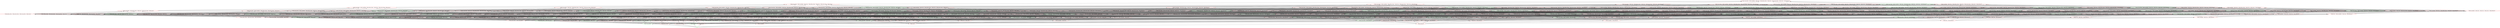 digraph G {
splines="line"
rankdir=BT
"{'ltable_Song_Name', 'ltable_CopyRight', 'ltable_Time', 'ltable_Album_Name', 'ltable_Price', 'ltable_Artist_Name', 'ltable_Genre', 'ltable_Released'}" [shape=box];
"set()" [shape=box];
"set()" [color=green];
"set()" -> "{'ltable_Song_Name'}";
"set()" -> "{'ltable_Artist_Name'}";
"set()" -> "{'ltable_Album_Name'}";
"set()" -> "{'ltable_Genre'}";
"set()" -> "{'ltable_Price'}";
"set()" -> "{'ltable_CopyRight'}";
"set()" -> "{'ltable_Time'}";
"set()" -> "{'ltable_Released'}";
"{'ltable_Song_Name'}" [color=green];
"{'ltable_Song_Name'}" -> "{'ltable_Artist_Name', 'ltable_Song_Name'}";
"{'ltable_Song_Name'}" -> "{'ltable_Album_Name', 'ltable_Song_Name'}";
"{'ltable_Song_Name'}" -> "{'ltable_Song_Name', 'ltable_Genre'}";
"{'ltable_Song_Name'}" -> "{'ltable_Price', 'ltable_Song_Name'}";
"{'ltable_Song_Name'}" -> "{'ltable_Song_Name', 'ltable_CopyRight'}";
"{'ltable_Song_Name'}" -> "{'ltable_Song_Name', 'ltable_Time'}";
"{'ltable_Song_Name'}" -> "{'ltable_Song_Name', 'ltable_Released'}";
"{'ltable_Artist_Name'}" [color=red];
"{'ltable_Artist_Name'}" -> "{'ltable_Artist_Name', 'ltable_Song_Name'}";
"{'ltable_Artist_Name'}" -> "{'ltable_Album_Name', 'ltable_Artist_Name'}";
"{'ltable_Artist_Name'}" -> "{'ltable_Artist_Name', 'ltable_Genre'}";
"{'ltable_Artist_Name'}" -> "{'ltable_Price', 'ltable_Artist_Name'}";
"{'ltable_Artist_Name'}" -> "{'ltable_Artist_Name', 'ltable_CopyRight'}";
"{'ltable_Artist_Name'}" -> "{'ltable_Artist_Name', 'ltable_Time'}";
"{'ltable_Artist_Name'}" -> "{'ltable_Artist_Name', 'ltable_Released'}";
"{'ltable_Album_Name'}" [color=red];
"{'ltable_Album_Name'}" -> "{'ltable_Album_Name', 'ltable_Song_Name'}";
"{'ltable_Album_Name'}" -> "{'ltable_Album_Name', 'ltable_Artist_Name'}";
"{'ltable_Album_Name'}" -> "{'ltable_Album_Name', 'ltable_Genre'}";
"{'ltable_Album_Name'}" -> "{'ltable_Album_Name', 'ltable_Price'}";
"{'ltable_Album_Name'}" -> "{'ltable_Album_Name', 'ltable_CopyRight'}";
"{'ltable_Album_Name'}" -> "{'ltable_Album_Name', 'ltable_Time'}";
"{'ltable_Album_Name'}" -> "{'ltable_Album_Name', 'ltable_Released'}";
"{'ltable_Genre'}" [color=green];
"{'ltable_Genre'}" -> "{'ltable_Song_Name', 'ltable_Genre'}";
"{'ltable_Genre'}" -> "{'ltable_Artist_Name', 'ltable_Genre'}";
"{'ltable_Genre'}" -> "{'ltable_Album_Name', 'ltable_Genre'}";
"{'ltable_Genre'}" -> "{'ltable_Price', 'ltable_Genre'}";
"{'ltable_Genre'}" -> "{'ltable_CopyRight', 'ltable_Genre'}";
"{'ltable_Genre'}" -> "{'ltable_Genre', 'ltable_Time'}";
"{'ltable_Genre'}" -> "{'ltable_Genre', 'ltable_Released'}";
"{'ltable_Price'}" [color=red];
"{'ltable_Price'}" -> "{'ltable_Price', 'ltable_Song_Name'}";
"{'ltable_Price'}" -> "{'ltable_Price', 'ltable_Artist_Name'}";
"{'ltable_Price'}" -> "{'ltable_Album_Name', 'ltable_Price'}";
"{'ltable_Price'}" -> "{'ltable_Price', 'ltable_Genre'}";
"{'ltable_Price'}" -> "{'ltable_Price', 'ltable_CopyRight'}";
"{'ltable_Price'}" -> "{'ltable_Price', 'ltable_Time'}";
"{'ltable_Price'}" -> "{'ltable_Price', 'ltable_Released'}";
"{'ltable_CopyRight'}" [color=red];
"{'ltable_CopyRight'}" -> "{'ltable_Song_Name', 'ltable_CopyRight'}";
"{'ltable_CopyRight'}" -> "{'ltable_Artist_Name', 'ltable_CopyRight'}";
"{'ltable_CopyRight'}" -> "{'ltable_Album_Name', 'ltable_CopyRight'}";
"{'ltable_CopyRight'}" -> "{'ltable_CopyRight', 'ltable_Genre'}";
"{'ltable_CopyRight'}" -> "{'ltable_Price', 'ltable_CopyRight'}";
"{'ltable_CopyRight'}" -> "{'ltable_CopyRight', 'ltable_Time'}";
"{'ltable_CopyRight'}" -> "{'ltable_CopyRight', 'ltable_Released'}";
"{'ltable_Time'}" [color=red];
"{'ltable_Time'}" -> "{'ltable_Song_Name', 'ltable_Time'}";
"{'ltable_Time'}" -> "{'ltable_Artist_Name', 'ltable_Time'}";
"{'ltable_Time'}" -> "{'ltable_Album_Name', 'ltable_Time'}";
"{'ltable_Time'}" -> "{'ltable_Genre', 'ltable_Time'}";
"{'ltable_Time'}" -> "{'ltable_Price', 'ltable_Time'}";
"{'ltable_Time'}" -> "{'ltable_CopyRight', 'ltable_Time'}";
"{'ltable_Time'}" -> "{'ltable_Time', 'ltable_Released'}";
"{'ltable_Released'}" [color=red];
"{'ltable_Released'}" -> "{'ltable_Song_Name', 'ltable_Released'}";
"{'ltable_Released'}" -> "{'ltable_Artist_Name', 'ltable_Released'}";
"{'ltable_Released'}" -> "{'ltable_Album_Name', 'ltable_Released'}";
"{'ltable_Released'}" -> "{'ltable_Genre', 'ltable_Released'}";
"{'ltable_Released'}" -> "{'ltable_Price', 'ltable_Released'}";
"{'ltable_Released'}" -> "{'ltable_CopyRight', 'ltable_Released'}";
"{'ltable_Released'}" -> "{'ltable_Time', 'ltable_Released'}";
"{'ltable_Artist_Name', 'ltable_Song_Name'}" [color=red];
"{'ltable_Artist_Name', 'ltable_Song_Name'}" -> "{'ltable_Album_Name', 'ltable_Artist_Name', 'ltable_Song_Name'}";
"{'ltable_Artist_Name', 'ltable_Song_Name'}" -> "{'ltable_Artist_Name', 'ltable_Song_Name', 'ltable_Genre'}";
"{'ltable_Artist_Name', 'ltable_Song_Name'}" -> "{'ltable_Price', 'ltable_Artist_Name', 'ltable_Song_Name'}";
"{'ltable_Artist_Name', 'ltable_Song_Name'}" -> "{'ltable_Artist_Name', 'ltable_Song_Name', 'ltable_CopyRight'}";
"{'ltable_Artist_Name', 'ltable_Song_Name'}" -> "{'ltable_Artist_Name', 'ltable_Song_Name', 'ltable_Time'}";
"{'ltable_Artist_Name', 'ltable_Song_Name'}" -> "{'ltable_Artist_Name', 'ltable_Song_Name', 'ltable_Released'}";
"{'ltable_Album_Name', 'ltable_Song_Name'}" [color=green];
"{'ltable_Album_Name', 'ltable_Song_Name'}" -> "{'ltable_Album_Name', 'ltable_Artist_Name', 'ltable_Song_Name'}";
"{'ltable_Album_Name', 'ltable_Song_Name'}" -> "{'ltable_Album_Name', 'ltable_Song_Name', 'ltable_Genre'}";
"{'ltable_Album_Name', 'ltable_Song_Name'}" -> "{'ltable_Album_Name', 'ltable_Price', 'ltable_Song_Name'}";
"{'ltable_Album_Name', 'ltable_Song_Name'}" -> "{'ltable_Album_Name', 'ltable_Song_Name', 'ltable_CopyRight'}";
"{'ltable_Album_Name', 'ltable_Song_Name'}" -> "{'ltable_Album_Name', 'ltable_Song_Name', 'ltable_Time'}";
"{'ltable_Album_Name', 'ltable_Song_Name'}" -> "{'ltable_Album_Name', 'ltable_Song_Name', 'ltable_Released'}";
"{'ltable_Song_Name', 'ltable_Genre'}" [color=green];
"{'ltable_Song_Name', 'ltable_Genre'}" -> "{'ltable_Artist_Name', 'ltable_Song_Name', 'ltable_Genre'}";
"{'ltable_Song_Name', 'ltable_Genre'}" -> "{'ltable_Album_Name', 'ltable_Song_Name', 'ltable_Genre'}";
"{'ltable_Song_Name', 'ltable_Genre'}" -> "{'ltable_Price', 'ltable_Song_Name', 'ltable_Genre'}";
"{'ltable_Song_Name', 'ltable_Genre'}" -> "{'ltable_CopyRight', 'ltable_Song_Name', 'ltable_Genre'}";
"{'ltable_Song_Name', 'ltable_Genre'}" -> "{'ltable_Song_Name', 'ltable_Genre', 'ltable_Time'}";
"{'ltable_Song_Name', 'ltable_Genre'}" -> "{'ltable_Song_Name', 'ltable_Genre', 'ltable_Released'}";
"{'ltable_Price', 'ltable_Song_Name'}" [color=green];
"{'ltable_Price', 'ltable_Song_Name'}" -> "{'ltable_Price', 'ltable_Artist_Name', 'ltable_Song_Name'}";
"{'ltable_Price', 'ltable_Song_Name'}" -> "{'ltable_Album_Name', 'ltable_Price', 'ltable_Song_Name'}";
"{'ltable_Price', 'ltable_Song_Name'}" -> "{'ltable_Price', 'ltable_Song_Name', 'ltable_Genre'}";
"{'ltable_Price', 'ltable_Song_Name'}" -> "{'ltable_Price', 'ltable_Song_Name', 'ltable_CopyRight'}";
"{'ltable_Price', 'ltable_Song_Name'}" -> "{'ltable_Price', 'ltable_Song_Name', 'ltable_Time'}";
"{'ltable_Price', 'ltable_Song_Name'}" -> "{'ltable_Price', 'ltable_Song_Name', 'ltable_Released'}";
"{'ltable_Song_Name', 'ltable_CopyRight'}" [color=green];
"{'ltable_Song_Name', 'ltable_CopyRight'}" -> "{'ltable_Artist_Name', 'ltable_Song_Name', 'ltable_CopyRight'}";
"{'ltable_Song_Name', 'ltable_CopyRight'}" -> "{'ltable_Album_Name', 'ltable_Song_Name', 'ltable_CopyRight'}";
"{'ltable_Song_Name', 'ltable_CopyRight'}" -> "{'ltable_CopyRight', 'ltable_Song_Name', 'ltable_Genre'}";
"{'ltable_Song_Name', 'ltable_CopyRight'}" -> "{'ltable_Price', 'ltable_Song_Name', 'ltable_CopyRight'}";
"{'ltable_Song_Name', 'ltable_CopyRight'}" -> "{'ltable_Song_Name', 'ltable_CopyRight', 'ltable_Time'}";
"{'ltable_Song_Name', 'ltable_CopyRight'}" -> "{'ltable_Song_Name', 'ltable_CopyRight', 'ltable_Released'}";
"{'ltable_Song_Name', 'ltable_Time'}" [color=green];
"{'ltable_Song_Name', 'ltable_Time'}" -> "{'ltable_Artist_Name', 'ltable_Song_Name', 'ltable_Time'}";
"{'ltable_Song_Name', 'ltable_Time'}" -> "{'ltable_Album_Name', 'ltable_Song_Name', 'ltable_Time'}";
"{'ltable_Song_Name', 'ltable_Time'}" -> "{'ltable_Song_Name', 'ltable_Genre', 'ltable_Time'}";
"{'ltable_Song_Name', 'ltable_Time'}" -> "{'ltable_Price', 'ltable_Song_Name', 'ltable_Time'}";
"{'ltable_Song_Name', 'ltable_Time'}" -> "{'ltable_Song_Name', 'ltable_CopyRight', 'ltable_Time'}";
"{'ltable_Song_Name', 'ltable_Time'}" -> "{'ltable_Song_Name', 'ltable_Time', 'ltable_Released'}";
"{'ltable_Song_Name', 'ltable_Released'}" [color=green];
"{'ltable_Song_Name', 'ltable_Released'}" -> "{'ltable_Artist_Name', 'ltable_Song_Name', 'ltable_Released'}";
"{'ltable_Song_Name', 'ltable_Released'}" -> "{'ltable_Album_Name', 'ltable_Song_Name', 'ltable_Released'}";
"{'ltable_Song_Name', 'ltable_Released'}" -> "{'ltable_Song_Name', 'ltable_Genre', 'ltable_Released'}";
"{'ltable_Song_Name', 'ltable_Released'}" -> "{'ltable_Price', 'ltable_Song_Name', 'ltable_Released'}";
"{'ltable_Song_Name', 'ltable_Released'}" -> "{'ltable_Song_Name', 'ltable_CopyRight', 'ltable_Released'}";
"{'ltable_Song_Name', 'ltable_Released'}" -> "{'ltable_Song_Name', 'ltable_Time', 'ltable_Released'}";
"{'ltable_Album_Name', 'ltable_Artist_Name'}" [color=red];
"{'ltable_Album_Name', 'ltable_Artist_Name'}" -> "{'ltable_Album_Name', 'ltable_Artist_Name', 'ltable_Song_Name'}";
"{'ltable_Album_Name', 'ltable_Artist_Name'}" -> "{'ltable_Album_Name', 'ltable_Artist_Name', 'ltable_Genre'}";
"{'ltable_Album_Name', 'ltable_Artist_Name'}" -> "{'ltable_Album_Name', 'ltable_Artist_Name', 'ltable_Price'}";
"{'ltable_Album_Name', 'ltable_Artist_Name'}" -> "{'ltable_Album_Name', 'ltable_Artist_Name', 'ltable_CopyRight'}";
"{'ltable_Album_Name', 'ltable_Artist_Name'}" -> "{'ltable_Album_Name', 'ltable_Artist_Name', 'ltable_Time'}";
"{'ltable_Album_Name', 'ltable_Artist_Name'}" -> "{'ltable_Album_Name', 'ltable_Artist_Name', 'ltable_Released'}";
"{'ltable_Artist_Name', 'ltable_Genre'}" [color=red];
"{'ltable_Artist_Name', 'ltable_Genre'}" -> "{'ltable_Artist_Name', 'ltable_Song_Name', 'ltable_Genre'}";
"{'ltable_Artist_Name', 'ltable_Genre'}" -> "{'ltable_Album_Name', 'ltable_Artist_Name', 'ltable_Genre'}";
"{'ltable_Artist_Name', 'ltable_Genre'}" -> "{'ltable_Price', 'ltable_Artist_Name', 'ltable_Genre'}";
"{'ltable_Artist_Name', 'ltable_Genre'}" -> "{'ltable_CopyRight', 'ltable_Artist_Name', 'ltable_Genre'}";
"{'ltable_Artist_Name', 'ltable_Genre'}" -> "{'ltable_Artist_Name', 'ltable_Genre', 'ltable_Time'}";
"{'ltable_Artist_Name', 'ltable_Genre'}" -> "{'ltable_Artist_Name', 'ltable_Genre', 'ltable_Released'}";
"{'ltable_Price', 'ltable_Artist_Name'}" [color=red];
"{'ltable_Price', 'ltable_Artist_Name'}" -> "{'ltable_Price', 'ltable_Artist_Name', 'ltable_Song_Name'}";
"{'ltable_Price', 'ltable_Artist_Name'}" -> "{'ltable_Album_Name', 'ltable_Artist_Name', 'ltable_Price'}";
"{'ltable_Price', 'ltable_Artist_Name'}" -> "{'ltable_Price', 'ltable_Artist_Name', 'ltable_Genre'}";
"{'ltable_Price', 'ltable_Artist_Name'}" -> "{'ltable_Price', 'ltable_Artist_Name', 'ltable_CopyRight'}";
"{'ltable_Price', 'ltable_Artist_Name'}" -> "{'ltable_Price', 'ltable_Artist_Name', 'ltable_Time'}";
"{'ltable_Price', 'ltable_Artist_Name'}" -> "{'ltable_Price', 'ltable_Artist_Name', 'ltable_Released'}";
"{'ltable_Artist_Name', 'ltable_CopyRight'}" [color=red];
"{'ltable_Artist_Name', 'ltable_CopyRight'}" -> "{'ltable_Artist_Name', 'ltable_Song_Name', 'ltable_CopyRight'}";
"{'ltable_Artist_Name', 'ltable_CopyRight'}" -> "{'ltable_Album_Name', 'ltable_Artist_Name', 'ltable_CopyRight'}";
"{'ltable_Artist_Name', 'ltable_CopyRight'}" -> "{'ltable_CopyRight', 'ltable_Artist_Name', 'ltable_Genre'}";
"{'ltable_Artist_Name', 'ltable_CopyRight'}" -> "{'ltable_Price', 'ltable_Artist_Name', 'ltable_CopyRight'}";
"{'ltable_Artist_Name', 'ltable_CopyRight'}" -> "{'ltable_Artist_Name', 'ltable_CopyRight', 'ltable_Time'}";
"{'ltable_Artist_Name', 'ltable_CopyRight'}" -> "{'ltable_Artist_Name', 'ltable_CopyRight', 'ltable_Released'}";
"{'ltable_Artist_Name', 'ltable_Time'}" [color=red];
"{'ltable_Artist_Name', 'ltable_Time'}" -> "{'ltable_Artist_Name', 'ltable_Song_Name', 'ltable_Time'}";
"{'ltable_Artist_Name', 'ltable_Time'}" -> "{'ltable_Album_Name', 'ltable_Artist_Name', 'ltable_Time'}";
"{'ltable_Artist_Name', 'ltable_Time'}" -> "{'ltable_Artist_Name', 'ltable_Genre', 'ltable_Time'}";
"{'ltable_Artist_Name', 'ltable_Time'}" -> "{'ltable_Price', 'ltable_Artist_Name', 'ltable_Time'}";
"{'ltable_Artist_Name', 'ltable_Time'}" -> "{'ltable_Artist_Name', 'ltable_CopyRight', 'ltable_Time'}";
"{'ltable_Artist_Name', 'ltable_Time'}" -> "{'ltable_Artist_Name', 'ltable_Time', 'ltable_Released'}";
"{'ltable_Artist_Name', 'ltable_Released'}" [color=red];
"{'ltable_Artist_Name', 'ltable_Released'}" -> "{'ltable_Artist_Name', 'ltable_Song_Name', 'ltable_Released'}";
"{'ltable_Artist_Name', 'ltable_Released'}" -> "{'ltable_Album_Name', 'ltable_Artist_Name', 'ltable_Released'}";
"{'ltable_Artist_Name', 'ltable_Released'}" -> "{'ltable_Artist_Name', 'ltable_Genre', 'ltable_Released'}";
"{'ltable_Artist_Name', 'ltable_Released'}" -> "{'ltable_Price', 'ltable_Artist_Name', 'ltable_Released'}";
"{'ltable_Artist_Name', 'ltable_Released'}" -> "{'ltable_Artist_Name', 'ltable_CopyRight', 'ltable_Released'}";
"{'ltable_Artist_Name', 'ltable_Released'}" -> "{'ltable_Artist_Name', 'ltable_Time', 'ltable_Released'}";
"{'ltable_Album_Name', 'ltable_Genre'}" [color=red];
"{'ltable_Album_Name', 'ltable_Genre'}" -> "{'ltable_Album_Name', 'ltable_Song_Name', 'ltable_Genre'}";
"{'ltable_Album_Name', 'ltable_Genre'}" -> "{'ltable_Album_Name', 'ltable_Artist_Name', 'ltable_Genre'}";
"{'ltable_Album_Name', 'ltable_Genre'}" -> "{'ltable_Album_Name', 'ltable_Price', 'ltable_Genre'}";
"{'ltable_Album_Name', 'ltable_Genre'}" -> "{'ltable_Album_Name', 'ltable_CopyRight', 'ltable_Genre'}";
"{'ltable_Album_Name', 'ltable_Genre'}" -> "{'ltable_Album_Name', 'ltable_Genre', 'ltable_Time'}";
"{'ltable_Album_Name', 'ltable_Genre'}" -> "{'ltable_Album_Name', 'ltable_Genre', 'ltable_Released'}";
"{'ltable_Album_Name', 'ltable_Price'}" [color=red];
"{'ltable_Album_Name', 'ltable_Price'}" -> "{'ltable_Album_Name', 'ltable_Price', 'ltable_Song_Name'}";
"{'ltable_Album_Name', 'ltable_Price'}" -> "{'ltable_Album_Name', 'ltable_Artist_Name', 'ltable_Price'}";
"{'ltable_Album_Name', 'ltable_Price'}" -> "{'ltable_Album_Name', 'ltable_Price', 'ltable_Genre'}";
"{'ltable_Album_Name', 'ltable_Price'}" -> "{'ltable_Album_Name', 'ltable_Price', 'ltable_CopyRight'}";
"{'ltable_Album_Name', 'ltable_Price'}" -> "{'ltable_Album_Name', 'ltable_Price', 'ltable_Time'}";
"{'ltable_Album_Name', 'ltable_Price'}" -> "{'ltable_Album_Name', 'ltable_Price', 'ltable_Released'}";
"{'ltable_Album_Name', 'ltable_CopyRight'}" [color=red];
"{'ltable_Album_Name', 'ltable_CopyRight'}" -> "{'ltable_Album_Name', 'ltable_Song_Name', 'ltable_CopyRight'}";
"{'ltable_Album_Name', 'ltable_CopyRight'}" -> "{'ltable_Album_Name', 'ltable_Artist_Name', 'ltable_CopyRight'}";
"{'ltable_Album_Name', 'ltable_CopyRight'}" -> "{'ltable_Album_Name', 'ltable_CopyRight', 'ltable_Genre'}";
"{'ltable_Album_Name', 'ltable_CopyRight'}" -> "{'ltable_Album_Name', 'ltable_Price', 'ltable_CopyRight'}";
"{'ltable_Album_Name', 'ltable_CopyRight'}" -> "{'ltable_Album_Name', 'ltable_CopyRight', 'ltable_Time'}";
"{'ltable_Album_Name', 'ltable_CopyRight'}" -> "{'ltable_Album_Name', 'ltable_CopyRight', 'ltable_Released'}";
"{'ltable_Album_Name', 'ltable_Time'}" [color=red];
"{'ltable_Album_Name', 'ltable_Time'}" -> "{'ltable_Album_Name', 'ltable_Song_Name', 'ltable_Time'}";
"{'ltable_Album_Name', 'ltable_Time'}" -> "{'ltable_Album_Name', 'ltable_Artist_Name', 'ltable_Time'}";
"{'ltable_Album_Name', 'ltable_Time'}" -> "{'ltable_Album_Name', 'ltable_Genre', 'ltable_Time'}";
"{'ltable_Album_Name', 'ltable_Time'}" -> "{'ltable_Album_Name', 'ltable_Price', 'ltable_Time'}";
"{'ltable_Album_Name', 'ltable_Time'}" -> "{'ltable_Album_Name', 'ltable_CopyRight', 'ltable_Time'}";
"{'ltable_Album_Name', 'ltable_Time'}" -> "{'ltable_Album_Name', 'ltable_Time', 'ltable_Released'}";
"{'ltable_Album_Name', 'ltable_Released'}" [color=red];
"{'ltable_Album_Name', 'ltable_Released'}" -> "{'ltable_Album_Name', 'ltable_Song_Name', 'ltable_Released'}";
"{'ltable_Album_Name', 'ltable_Released'}" -> "{'ltable_Album_Name', 'ltable_Artist_Name', 'ltable_Released'}";
"{'ltable_Album_Name', 'ltable_Released'}" -> "{'ltable_Album_Name', 'ltable_Genre', 'ltable_Released'}";
"{'ltable_Album_Name', 'ltable_Released'}" -> "{'ltable_Album_Name', 'ltable_Price', 'ltable_Released'}";
"{'ltable_Album_Name', 'ltable_Released'}" -> "{'ltable_Album_Name', 'ltable_CopyRight', 'ltable_Released'}";
"{'ltable_Album_Name', 'ltable_Released'}" -> "{'ltable_Album_Name', 'ltable_Time', 'ltable_Released'}";
"{'ltable_Price', 'ltable_Genre'}" [color=red];
"{'ltable_Price', 'ltable_Genre'}" -> "{'ltable_Price', 'ltable_Song_Name', 'ltable_Genre'}";
"{'ltable_Price', 'ltable_Genre'}" -> "{'ltable_Price', 'ltable_Artist_Name', 'ltable_Genre'}";
"{'ltable_Price', 'ltable_Genre'}" -> "{'ltable_Album_Name', 'ltable_Price', 'ltable_Genre'}";
"{'ltable_Price', 'ltable_Genre'}" -> "{'ltable_CopyRight', 'ltable_Price', 'ltable_Genre'}";
"{'ltable_Price', 'ltable_Genre'}" -> "{'ltable_Price', 'ltable_Genre', 'ltable_Time'}";
"{'ltable_Price', 'ltable_Genre'}" -> "{'ltable_Price', 'ltable_Genre', 'ltable_Released'}";
"{'ltable_CopyRight', 'ltable_Genre'}" [color=red];
"{'ltable_CopyRight', 'ltable_Genre'}" -> "{'ltable_CopyRight', 'ltable_Song_Name', 'ltable_Genre'}";
"{'ltable_CopyRight', 'ltable_Genre'}" -> "{'ltable_CopyRight', 'ltable_Artist_Name', 'ltable_Genre'}";
"{'ltable_CopyRight', 'ltable_Genre'}" -> "{'ltable_Album_Name', 'ltable_CopyRight', 'ltable_Genre'}";
"{'ltable_CopyRight', 'ltable_Genre'}" -> "{'ltable_CopyRight', 'ltable_Price', 'ltable_Genre'}";
"{'ltable_CopyRight', 'ltable_Genre'}" -> "{'ltable_CopyRight', 'ltable_Genre', 'ltable_Time'}";
"{'ltable_CopyRight', 'ltable_Genre'}" -> "{'ltable_CopyRight', 'ltable_Genre', 'ltable_Released'}";
"{'ltable_Genre', 'ltable_Time'}" [color=red];
"{'ltable_Genre', 'ltable_Time'}" -> "{'ltable_Song_Name', 'ltable_Genre', 'ltable_Time'}";
"{'ltable_Genre', 'ltable_Time'}" -> "{'ltable_Artist_Name', 'ltable_Genre', 'ltable_Time'}";
"{'ltable_Genre', 'ltable_Time'}" -> "{'ltable_Album_Name', 'ltable_Genre', 'ltable_Time'}";
"{'ltable_Genre', 'ltable_Time'}" -> "{'ltable_Price', 'ltable_Genre', 'ltable_Time'}";
"{'ltable_Genre', 'ltable_Time'}" -> "{'ltable_CopyRight', 'ltable_Genre', 'ltable_Time'}";
"{'ltable_Genre', 'ltable_Time'}" -> "{'ltable_Genre', 'ltable_Time', 'ltable_Released'}";
"{'ltable_Genre', 'ltable_Released'}" [color=red];
"{'ltable_Genre', 'ltable_Released'}" -> "{'ltable_Song_Name', 'ltable_Genre', 'ltable_Released'}";
"{'ltable_Genre', 'ltable_Released'}" -> "{'ltable_Artist_Name', 'ltable_Genre', 'ltable_Released'}";
"{'ltable_Genre', 'ltable_Released'}" -> "{'ltable_Album_Name', 'ltable_Genre', 'ltable_Released'}";
"{'ltable_Genre', 'ltable_Released'}" -> "{'ltable_Price', 'ltable_Genre', 'ltable_Released'}";
"{'ltable_Genre', 'ltable_Released'}" -> "{'ltable_CopyRight', 'ltable_Genre', 'ltable_Released'}";
"{'ltable_Genre', 'ltable_Released'}" -> "{'ltable_Genre', 'ltable_Time', 'ltable_Released'}";
"{'ltable_Price', 'ltable_CopyRight'}" [color=red];
"{'ltable_Price', 'ltable_CopyRight'}" -> "{'ltable_Price', 'ltable_Song_Name', 'ltable_CopyRight'}";
"{'ltable_Price', 'ltable_CopyRight'}" -> "{'ltable_Price', 'ltable_Artist_Name', 'ltable_CopyRight'}";
"{'ltable_Price', 'ltable_CopyRight'}" -> "{'ltable_Album_Name', 'ltable_Price', 'ltable_CopyRight'}";
"{'ltable_Price', 'ltable_CopyRight'}" -> "{'ltable_CopyRight', 'ltable_Price', 'ltable_Genre'}";
"{'ltable_Price', 'ltable_CopyRight'}" -> "{'ltable_Price', 'ltable_CopyRight', 'ltable_Time'}";
"{'ltable_Price', 'ltable_CopyRight'}" -> "{'ltable_Price', 'ltable_CopyRight', 'ltable_Released'}";
"{'ltable_Price', 'ltable_Time'}" [color=red];
"{'ltable_Price', 'ltable_Time'}" -> "{'ltable_Price', 'ltable_Song_Name', 'ltable_Time'}";
"{'ltable_Price', 'ltable_Time'}" -> "{'ltable_Price', 'ltable_Artist_Name', 'ltable_Time'}";
"{'ltable_Price', 'ltable_Time'}" -> "{'ltable_Album_Name', 'ltable_Price', 'ltable_Time'}";
"{'ltable_Price', 'ltable_Time'}" -> "{'ltable_Price', 'ltable_Genre', 'ltable_Time'}";
"{'ltable_Price', 'ltable_Time'}" -> "{'ltable_Price', 'ltable_CopyRight', 'ltable_Time'}";
"{'ltable_Price', 'ltable_Time'}" -> "{'ltable_Price', 'ltable_Time', 'ltable_Released'}";
"{'ltable_Price', 'ltable_Released'}" [color=red];
"{'ltable_Price', 'ltable_Released'}" -> "{'ltable_Price', 'ltable_Song_Name', 'ltable_Released'}";
"{'ltable_Price', 'ltable_Released'}" -> "{'ltable_Price', 'ltable_Artist_Name', 'ltable_Released'}";
"{'ltable_Price', 'ltable_Released'}" -> "{'ltable_Album_Name', 'ltable_Price', 'ltable_Released'}";
"{'ltable_Price', 'ltable_Released'}" -> "{'ltable_Price', 'ltable_Genre', 'ltable_Released'}";
"{'ltable_Price', 'ltable_Released'}" -> "{'ltable_Price', 'ltable_CopyRight', 'ltable_Released'}";
"{'ltable_Price', 'ltable_Released'}" -> "{'ltable_Price', 'ltable_Time', 'ltable_Released'}";
"{'ltable_CopyRight', 'ltable_Time'}" [color=red];
"{'ltable_CopyRight', 'ltable_Time'}" -> "{'ltable_Song_Name', 'ltable_CopyRight', 'ltable_Time'}";
"{'ltable_CopyRight', 'ltable_Time'}" -> "{'ltable_Artist_Name', 'ltable_CopyRight', 'ltable_Time'}";
"{'ltable_CopyRight', 'ltable_Time'}" -> "{'ltable_Album_Name', 'ltable_CopyRight', 'ltable_Time'}";
"{'ltable_CopyRight', 'ltable_Time'}" -> "{'ltable_CopyRight', 'ltable_Genre', 'ltable_Time'}";
"{'ltable_CopyRight', 'ltable_Time'}" -> "{'ltable_Price', 'ltable_CopyRight', 'ltable_Time'}";
"{'ltable_CopyRight', 'ltable_Time'}" -> "{'ltable_CopyRight', 'ltable_Time', 'ltable_Released'}";
"{'ltable_CopyRight', 'ltable_Released'}" [color=red];
"{'ltable_CopyRight', 'ltable_Released'}" -> "{'ltable_Song_Name', 'ltable_CopyRight', 'ltable_Released'}";
"{'ltable_CopyRight', 'ltable_Released'}" -> "{'ltable_Artist_Name', 'ltable_CopyRight', 'ltable_Released'}";
"{'ltable_CopyRight', 'ltable_Released'}" -> "{'ltable_Album_Name', 'ltable_CopyRight', 'ltable_Released'}";
"{'ltable_CopyRight', 'ltable_Released'}" -> "{'ltable_CopyRight', 'ltable_Genre', 'ltable_Released'}";
"{'ltable_CopyRight', 'ltable_Released'}" -> "{'ltable_Price', 'ltable_CopyRight', 'ltable_Released'}";
"{'ltable_CopyRight', 'ltable_Released'}" -> "{'ltable_CopyRight', 'ltable_Time', 'ltable_Released'}";
"{'ltable_Time', 'ltable_Released'}" [color=red];
"{'ltable_Time', 'ltable_Released'}" -> "{'ltable_Song_Name', 'ltable_Time', 'ltable_Released'}";
"{'ltable_Time', 'ltable_Released'}" -> "{'ltable_Artist_Name', 'ltable_Time', 'ltable_Released'}";
"{'ltable_Time', 'ltable_Released'}" -> "{'ltable_Album_Name', 'ltable_Time', 'ltable_Released'}";
"{'ltable_Time', 'ltable_Released'}" -> "{'ltable_Genre', 'ltable_Time', 'ltable_Released'}";
"{'ltable_Time', 'ltable_Released'}" -> "{'ltable_Price', 'ltable_Time', 'ltable_Released'}";
"{'ltable_Time', 'ltable_Released'}" -> "{'ltable_CopyRight', 'ltable_Time', 'ltable_Released'}";
"{'ltable_Album_Name', 'ltable_Artist_Name', 'ltable_Song_Name'}" [color=red];
"{'ltable_Album_Name', 'ltable_Artist_Name', 'ltable_Song_Name'}" -> "{'ltable_Album_Name', 'ltable_Artist_Name', 'ltable_Song_Name', 'ltable_Genre'}";
"{'ltable_Album_Name', 'ltable_Artist_Name', 'ltable_Song_Name'}" -> "{'ltable_Album_Name', 'ltable_Artist_Name', 'ltable_Song_Name', 'ltable_Price'}";
"{'ltable_Album_Name', 'ltable_Artist_Name', 'ltable_Song_Name'}" -> "{'ltable_Album_Name', 'ltable_Artist_Name', 'ltable_Song_Name', 'ltable_CopyRight'}";
"{'ltable_Album_Name', 'ltable_Artist_Name', 'ltable_Song_Name'}" -> "{'ltable_Album_Name', 'ltable_Artist_Name', 'ltable_Song_Name', 'ltable_Time'}";
"{'ltable_Album_Name', 'ltable_Artist_Name', 'ltable_Song_Name'}" -> "{'ltable_Album_Name', 'ltable_Artist_Name', 'ltable_Song_Name', 'ltable_Released'}";
"{'ltable_Artist_Name', 'ltable_Song_Name', 'ltable_Genre'}" [color=red];
"{'ltable_Artist_Name', 'ltable_Song_Name', 'ltable_Genre'}" -> "{'ltable_Album_Name', 'ltable_Artist_Name', 'ltable_Song_Name', 'ltable_Genre'}";
"{'ltable_Artist_Name', 'ltable_Song_Name', 'ltable_Genre'}" -> "{'ltable_Price', 'ltable_Artist_Name', 'ltable_Song_Name', 'ltable_Genre'}";
"{'ltable_Artist_Name', 'ltable_Song_Name', 'ltable_Genre'}" -> "{'ltable_CopyRight', 'ltable_Artist_Name', 'ltable_Song_Name', 'ltable_Genre'}";
"{'ltable_Artist_Name', 'ltable_Song_Name', 'ltable_Genre'}" -> "{'ltable_Artist_Name', 'ltable_Song_Name', 'ltable_Genre', 'ltable_Time'}";
"{'ltable_Artist_Name', 'ltable_Song_Name', 'ltable_Genre'}" -> "{'ltable_Artist_Name', 'ltable_Song_Name', 'ltable_Genre', 'ltable_Released'}";
"{'ltable_Price', 'ltable_Artist_Name', 'ltable_Song_Name'}" [color=red];
"{'ltable_Price', 'ltable_Artist_Name', 'ltable_Song_Name'}" -> "{'ltable_Album_Name', 'ltable_Artist_Name', 'ltable_Song_Name', 'ltable_Price'}";
"{'ltable_Price', 'ltable_Artist_Name', 'ltable_Song_Name'}" -> "{'ltable_Price', 'ltable_Artist_Name', 'ltable_Song_Name', 'ltable_Genre'}";
"{'ltable_Price', 'ltable_Artist_Name', 'ltable_Song_Name'}" -> "{'ltable_Price', 'ltable_Artist_Name', 'ltable_Song_Name', 'ltable_CopyRight'}";
"{'ltable_Price', 'ltable_Artist_Name', 'ltable_Song_Name'}" -> "{'ltable_Price', 'ltable_Artist_Name', 'ltable_Song_Name', 'ltable_Time'}";
"{'ltable_Price', 'ltable_Artist_Name', 'ltable_Song_Name'}" -> "{'ltable_Price', 'ltable_Artist_Name', 'ltable_Song_Name', 'ltable_Released'}";
"{'ltable_Artist_Name', 'ltable_Song_Name', 'ltable_CopyRight'}" [color=red];
"{'ltable_Artist_Name', 'ltable_Song_Name', 'ltable_CopyRight'}" -> "{'ltable_Album_Name', 'ltable_Artist_Name', 'ltable_Song_Name', 'ltable_CopyRight'}";
"{'ltable_Artist_Name', 'ltable_Song_Name', 'ltable_CopyRight'}" -> "{'ltable_CopyRight', 'ltable_Artist_Name', 'ltable_Song_Name', 'ltable_Genre'}";
"{'ltable_Artist_Name', 'ltable_Song_Name', 'ltable_CopyRight'}" -> "{'ltable_Price', 'ltable_Artist_Name', 'ltable_Song_Name', 'ltable_CopyRight'}";
"{'ltable_Artist_Name', 'ltable_Song_Name', 'ltable_CopyRight'}" -> "{'ltable_Artist_Name', 'ltable_Song_Name', 'ltable_CopyRight', 'ltable_Time'}";
"{'ltable_Artist_Name', 'ltable_Song_Name', 'ltable_CopyRight'}" -> "{'ltable_Artist_Name', 'ltable_Song_Name', 'ltable_CopyRight', 'ltable_Released'}";
"{'ltable_Artist_Name', 'ltable_Song_Name', 'ltable_Time'}" [color=red];
"{'ltable_Artist_Name', 'ltable_Song_Name', 'ltable_Time'}" -> "{'ltable_Album_Name', 'ltable_Artist_Name', 'ltable_Song_Name', 'ltable_Time'}";
"{'ltable_Artist_Name', 'ltable_Song_Name', 'ltable_Time'}" -> "{'ltable_Artist_Name', 'ltable_Song_Name', 'ltable_Genre', 'ltable_Time'}";
"{'ltable_Artist_Name', 'ltable_Song_Name', 'ltable_Time'}" -> "{'ltable_Price', 'ltable_Artist_Name', 'ltable_Song_Name', 'ltable_Time'}";
"{'ltable_Artist_Name', 'ltable_Song_Name', 'ltable_Time'}" -> "{'ltable_Artist_Name', 'ltable_Song_Name', 'ltable_CopyRight', 'ltable_Time'}";
"{'ltable_Artist_Name', 'ltable_Song_Name', 'ltable_Time'}" -> "{'ltable_Artist_Name', 'ltable_Song_Name', 'ltable_Time', 'ltable_Released'}";
"{'ltable_Artist_Name', 'ltable_Song_Name', 'ltable_Released'}" [color=red];
"{'ltable_Artist_Name', 'ltable_Song_Name', 'ltable_Released'}" -> "{'ltable_Album_Name', 'ltable_Artist_Name', 'ltable_Song_Name', 'ltable_Released'}";
"{'ltable_Artist_Name', 'ltable_Song_Name', 'ltable_Released'}" -> "{'ltable_Artist_Name', 'ltable_Song_Name', 'ltable_Genre', 'ltable_Released'}";
"{'ltable_Artist_Name', 'ltable_Song_Name', 'ltable_Released'}" -> "{'ltable_Price', 'ltable_Artist_Name', 'ltable_Song_Name', 'ltable_Released'}";
"{'ltable_Artist_Name', 'ltable_Song_Name', 'ltable_Released'}" -> "{'ltable_Artist_Name', 'ltable_Song_Name', 'ltable_CopyRight', 'ltable_Released'}";
"{'ltable_Artist_Name', 'ltable_Song_Name', 'ltable_Released'}" -> "{'ltable_Artist_Name', 'ltable_Song_Name', 'ltable_Time', 'ltable_Released'}";
"{'ltable_Album_Name', 'ltable_Song_Name', 'ltable_Genre'}" [color=green];
"{'ltable_Album_Name', 'ltable_Song_Name', 'ltable_Genre'}" -> "{'ltable_Album_Name', 'ltable_Artist_Name', 'ltable_Song_Name', 'ltable_Genre'}";
"{'ltable_Album_Name', 'ltable_Song_Name', 'ltable_Genre'}" -> "{'ltable_Album_Name', 'ltable_Price', 'ltable_Song_Name', 'ltable_Genre'}";
"{'ltable_Album_Name', 'ltable_Song_Name', 'ltable_Genre'}" -> "{'ltable_Album_Name', 'ltable_CopyRight', 'ltable_Song_Name', 'ltable_Genre'}";
"{'ltable_Album_Name', 'ltable_Song_Name', 'ltable_Genre'}" -> "{'ltable_Album_Name', 'ltable_Song_Name', 'ltable_Genre', 'ltable_Time'}";
"{'ltable_Album_Name', 'ltable_Song_Name', 'ltable_Genre'}" -> "{'ltable_Album_Name', 'ltable_Song_Name', 'ltable_Genre', 'ltable_Released'}";
"{'ltable_Album_Name', 'ltable_Price', 'ltable_Song_Name'}" [color=green];
"{'ltable_Album_Name', 'ltable_Price', 'ltable_Song_Name'}" -> "{'ltable_Album_Name', 'ltable_Artist_Name', 'ltable_Song_Name', 'ltable_Price'}";
"{'ltable_Album_Name', 'ltable_Price', 'ltable_Song_Name'}" -> "{'ltable_Album_Name', 'ltable_Price', 'ltable_Song_Name', 'ltable_Genre'}";
"{'ltable_Album_Name', 'ltable_Price', 'ltable_Song_Name'}" -> "{'ltable_Album_Name', 'ltable_Price', 'ltable_Song_Name', 'ltable_CopyRight'}";
"{'ltable_Album_Name', 'ltable_Price', 'ltable_Song_Name'}" -> "{'ltable_Album_Name', 'ltable_Price', 'ltable_Song_Name', 'ltable_Time'}";
"{'ltable_Album_Name', 'ltable_Price', 'ltable_Song_Name'}" -> "{'ltable_Album_Name', 'ltable_Price', 'ltable_Song_Name', 'ltable_Released'}";
"{'ltable_Album_Name', 'ltable_Song_Name', 'ltable_CopyRight'}" [color=green];
"{'ltable_Album_Name', 'ltable_Song_Name', 'ltable_CopyRight'}" -> "{'ltable_Album_Name', 'ltable_Artist_Name', 'ltable_Song_Name', 'ltable_CopyRight'}";
"{'ltable_Album_Name', 'ltable_Song_Name', 'ltable_CopyRight'}" -> "{'ltable_Album_Name', 'ltable_CopyRight', 'ltable_Song_Name', 'ltable_Genre'}";
"{'ltable_Album_Name', 'ltable_Song_Name', 'ltable_CopyRight'}" -> "{'ltable_Album_Name', 'ltable_Price', 'ltable_Song_Name', 'ltable_CopyRight'}";
"{'ltable_Album_Name', 'ltable_Song_Name', 'ltable_CopyRight'}" -> "{'ltable_Album_Name', 'ltable_Song_Name', 'ltable_CopyRight', 'ltable_Time'}";
"{'ltable_Album_Name', 'ltable_Song_Name', 'ltable_CopyRight'}" -> "{'ltable_Album_Name', 'ltable_Song_Name', 'ltable_CopyRight', 'ltable_Released'}";
"{'ltable_Album_Name', 'ltable_Song_Name', 'ltable_Time'}" [color=green];
"{'ltable_Album_Name', 'ltable_Song_Name', 'ltable_Time'}" -> "{'ltable_Album_Name', 'ltable_Artist_Name', 'ltable_Song_Name', 'ltable_Time'}";
"{'ltable_Album_Name', 'ltable_Song_Name', 'ltable_Time'}" -> "{'ltable_Album_Name', 'ltable_Song_Name', 'ltable_Genre', 'ltable_Time'}";
"{'ltable_Album_Name', 'ltable_Song_Name', 'ltable_Time'}" -> "{'ltable_Album_Name', 'ltable_Price', 'ltable_Song_Name', 'ltable_Time'}";
"{'ltable_Album_Name', 'ltable_Song_Name', 'ltable_Time'}" -> "{'ltable_Album_Name', 'ltable_Song_Name', 'ltable_CopyRight', 'ltable_Time'}";
"{'ltable_Album_Name', 'ltable_Song_Name', 'ltable_Time'}" -> "{'ltable_Album_Name', 'ltable_Song_Name', 'ltable_Time', 'ltable_Released'}";
"{'ltable_Album_Name', 'ltable_Song_Name', 'ltable_Released'}" [color=green];
"{'ltable_Album_Name', 'ltable_Song_Name', 'ltable_Released'}" -> "{'ltable_Album_Name', 'ltable_Artist_Name', 'ltable_Song_Name', 'ltable_Released'}";
"{'ltable_Album_Name', 'ltable_Song_Name', 'ltable_Released'}" -> "{'ltable_Album_Name', 'ltable_Song_Name', 'ltable_Genre', 'ltable_Released'}";
"{'ltable_Album_Name', 'ltable_Song_Name', 'ltable_Released'}" -> "{'ltable_Album_Name', 'ltable_Price', 'ltable_Song_Name', 'ltable_Released'}";
"{'ltable_Album_Name', 'ltable_Song_Name', 'ltable_Released'}" -> "{'ltable_Album_Name', 'ltable_Song_Name', 'ltable_CopyRight', 'ltable_Released'}";
"{'ltable_Album_Name', 'ltable_Song_Name', 'ltable_Released'}" -> "{'ltable_Album_Name', 'ltable_Song_Name', 'ltable_Time', 'ltable_Released'}";
"{'ltable_Price', 'ltable_Song_Name', 'ltable_Genre'}" [color=green];
"{'ltable_Price', 'ltable_Song_Name', 'ltable_Genre'}" -> "{'ltable_Price', 'ltable_Artist_Name', 'ltable_Song_Name', 'ltable_Genre'}";
"{'ltable_Price', 'ltable_Song_Name', 'ltable_Genre'}" -> "{'ltable_Album_Name', 'ltable_Price', 'ltable_Song_Name', 'ltable_Genre'}";
"{'ltable_Price', 'ltable_Song_Name', 'ltable_Genre'}" -> "{'ltable_CopyRight', 'ltable_Price', 'ltable_Song_Name', 'ltable_Genre'}";
"{'ltable_Price', 'ltable_Song_Name', 'ltable_Genre'}" -> "{'ltable_Price', 'ltable_Song_Name', 'ltable_Genre', 'ltable_Time'}";
"{'ltable_Price', 'ltable_Song_Name', 'ltable_Genre'}" -> "{'ltable_Price', 'ltable_Song_Name', 'ltable_Genre', 'ltable_Released'}";
"{'ltable_CopyRight', 'ltable_Song_Name', 'ltable_Genre'}" [color=green];
"{'ltable_CopyRight', 'ltable_Song_Name', 'ltable_Genre'}" -> "{'ltable_CopyRight', 'ltable_Artist_Name', 'ltable_Song_Name', 'ltable_Genre'}";
"{'ltable_CopyRight', 'ltable_Song_Name', 'ltable_Genre'}" -> "{'ltable_Album_Name', 'ltable_CopyRight', 'ltable_Song_Name', 'ltable_Genre'}";
"{'ltable_CopyRight', 'ltable_Song_Name', 'ltable_Genre'}" -> "{'ltable_CopyRight', 'ltable_Price', 'ltable_Song_Name', 'ltable_Genre'}";
"{'ltable_CopyRight', 'ltable_Song_Name', 'ltable_Genre'}" -> "{'ltable_CopyRight', 'ltable_Song_Name', 'ltable_Genre', 'ltable_Time'}";
"{'ltable_CopyRight', 'ltable_Song_Name', 'ltable_Genre'}" -> "{'ltable_CopyRight', 'ltable_Song_Name', 'ltable_Genre', 'ltable_Released'}";
"{'ltable_Song_Name', 'ltable_Genre', 'ltable_Time'}" [color=green];
"{'ltable_Song_Name', 'ltable_Genre', 'ltable_Time'}" -> "{'ltable_Artist_Name', 'ltable_Song_Name', 'ltable_Genre', 'ltable_Time'}";
"{'ltable_Song_Name', 'ltable_Genre', 'ltable_Time'}" -> "{'ltable_Album_Name', 'ltable_Song_Name', 'ltable_Genre', 'ltable_Time'}";
"{'ltable_Song_Name', 'ltable_Genre', 'ltable_Time'}" -> "{'ltable_Price', 'ltable_Song_Name', 'ltable_Genre', 'ltable_Time'}";
"{'ltable_Song_Name', 'ltable_Genre', 'ltable_Time'}" -> "{'ltable_CopyRight', 'ltable_Song_Name', 'ltable_Genre', 'ltable_Time'}";
"{'ltable_Song_Name', 'ltable_Genre', 'ltable_Time'}" -> "{'ltable_Song_Name', 'ltable_Genre', 'ltable_Time', 'ltable_Released'}";
"{'ltable_Song_Name', 'ltable_Genre', 'ltable_Released'}" [color=green];
"{'ltable_Song_Name', 'ltable_Genre', 'ltable_Released'}" -> "{'ltable_Artist_Name', 'ltable_Song_Name', 'ltable_Genre', 'ltable_Released'}";
"{'ltable_Song_Name', 'ltable_Genre', 'ltable_Released'}" -> "{'ltable_Album_Name', 'ltable_Song_Name', 'ltable_Genre', 'ltable_Released'}";
"{'ltable_Song_Name', 'ltable_Genre', 'ltable_Released'}" -> "{'ltable_Price', 'ltable_Song_Name', 'ltable_Genre', 'ltable_Released'}";
"{'ltable_Song_Name', 'ltable_Genre', 'ltable_Released'}" -> "{'ltable_CopyRight', 'ltable_Song_Name', 'ltable_Genre', 'ltable_Released'}";
"{'ltable_Song_Name', 'ltable_Genre', 'ltable_Released'}" -> "{'ltable_Song_Name', 'ltable_Genre', 'ltable_Time', 'ltable_Released'}";
"{'ltable_Price', 'ltable_Song_Name', 'ltable_CopyRight'}" [color=green];
"{'ltable_Price', 'ltable_Song_Name', 'ltable_CopyRight'}" -> "{'ltable_Price', 'ltable_Artist_Name', 'ltable_Song_Name', 'ltable_CopyRight'}";
"{'ltable_Price', 'ltable_Song_Name', 'ltable_CopyRight'}" -> "{'ltable_Album_Name', 'ltable_Price', 'ltable_Song_Name', 'ltable_CopyRight'}";
"{'ltable_Price', 'ltable_Song_Name', 'ltable_CopyRight'}" -> "{'ltable_CopyRight', 'ltable_Price', 'ltable_Song_Name', 'ltable_Genre'}";
"{'ltable_Price', 'ltable_Song_Name', 'ltable_CopyRight'}" -> "{'ltable_Price', 'ltable_Song_Name', 'ltable_CopyRight', 'ltable_Time'}";
"{'ltable_Price', 'ltable_Song_Name', 'ltable_CopyRight'}" -> "{'ltable_Price', 'ltable_Song_Name', 'ltable_CopyRight', 'ltable_Released'}";
"{'ltable_Price', 'ltable_Song_Name', 'ltable_Time'}" [color=green];
"{'ltable_Price', 'ltable_Song_Name', 'ltable_Time'}" -> "{'ltable_Price', 'ltable_Artist_Name', 'ltable_Song_Name', 'ltable_Time'}";
"{'ltable_Price', 'ltable_Song_Name', 'ltable_Time'}" -> "{'ltable_Album_Name', 'ltable_Price', 'ltable_Song_Name', 'ltable_Time'}";
"{'ltable_Price', 'ltable_Song_Name', 'ltable_Time'}" -> "{'ltable_Price', 'ltable_Song_Name', 'ltable_Genre', 'ltable_Time'}";
"{'ltable_Price', 'ltable_Song_Name', 'ltable_Time'}" -> "{'ltable_Price', 'ltable_Song_Name', 'ltable_CopyRight', 'ltable_Time'}";
"{'ltable_Price', 'ltable_Song_Name', 'ltable_Time'}" -> "{'ltable_Price', 'ltable_Song_Name', 'ltable_Time', 'ltable_Released'}";
"{'ltable_Price', 'ltable_Song_Name', 'ltable_Released'}" [color=green];
"{'ltable_Price', 'ltable_Song_Name', 'ltable_Released'}" -> "{'ltable_Price', 'ltable_Artist_Name', 'ltable_Song_Name', 'ltable_Released'}";
"{'ltable_Price', 'ltable_Song_Name', 'ltable_Released'}" -> "{'ltable_Album_Name', 'ltable_Price', 'ltable_Song_Name', 'ltable_Released'}";
"{'ltable_Price', 'ltable_Song_Name', 'ltable_Released'}" -> "{'ltable_Price', 'ltable_Song_Name', 'ltable_Genre', 'ltable_Released'}";
"{'ltable_Price', 'ltable_Song_Name', 'ltable_Released'}" -> "{'ltable_Price', 'ltable_Song_Name', 'ltable_CopyRight', 'ltable_Released'}";
"{'ltable_Price', 'ltable_Song_Name', 'ltable_Released'}" -> "{'ltable_Price', 'ltable_Song_Name', 'ltable_Time', 'ltable_Released'}";
"{'ltable_Song_Name', 'ltable_CopyRight', 'ltable_Time'}" [color=green];
"{'ltable_Song_Name', 'ltable_CopyRight', 'ltable_Time'}" -> "{'ltable_Artist_Name', 'ltable_Song_Name', 'ltable_CopyRight', 'ltable_Time'}";
"{'ltable_Song_Name', 'ltable_CopyRight', 'ltable_Time'}" -> "{'ltable_Album_Name', 'ltable_Song_Name', 'ltable_CopyRight', 'ltable_Time'}";
"{'ltable_Song_Name', 'ltable_CopyRight', 'ltable_Time'}" -> "{'ltable_CopyRight', 'ltable_Song_Name', 'ltable_Genre', 'ltable_Time'}";
"{'ltable_Song_Name', 'ltable_CopyRight', 'ltable_Time'}" -> "{'ltable_Price', 'ltable_Song_Name', 'ltable_CopyRight', 'ltable_Time'}";
"{'ltable_Song_Name', 'ltable_CopyRight', 'ltable_Time'}" -> "{'ltable_Song_Name', 'ltable_CopyRight', 'ltable_Time', 'ltable_Released'}";
"{'ltable_Song_Name', 'ltable_CopyRight', 'ltable_Released'}" [color=green];
"{'ltable_Song_Name', 'ltable_CopyRight', 'ltable_Released'}" -> "{'ltable_Artist_Name', 'ltable_Song_Name', 'ltable_CopyRight', 'ltable_Released'}";
"{'ltable_Song_Name', 'ltable_CopyRight', 'ltable_Released'}" -> "{'ltable_Album_Name', 'ltable_Song_Name', 'ltable_CopyRight', 'ltable_Released'}";
"{'ltable_Song_Name', 'ltable_CopyRight', 'ltable_Released'}" -> "{'ltable_CopyRight', 'ltable_Song_Name', 'ltable_Genre', 'ltable_Released'}";
"{'ltable_Song_Name', 'ltable_CopyRight', 'ltable_Released'}" -> "{'ltable_Price', 'ltable_Song_Name', 'ltable_CopyRight', 'ltable_Released'}";
"{'ltable_Song_Name', 'ltable_CopyRight', 'ltable_Released'}" -> "{'ltable_Song_Name', 'ltable_CopyRight', 'ltable_Time', 'ltable_Released'}";
"{'ltable_Song_Name', 'ltable_Time', 'ltable_Released'}" [color=green];
"{'ltable_Song_Name', 'ltable_Time', 'ltable_Released'}" -> "{'ltable_Artist_Name', 'ltable_Song_Name', 'ltable_Time', 'ltable_Released'}";
"{'ltable_Song_Name', 'ltable_Time', 'ltable_Released'}" -> "{'ltable_Album_Name', 'ltable_Song_Name', 'ltable_Time', 'ltable_Released'}";
"{'ltable_Song_Name', 'ltable_Time', 'ltable_Released'}" -> "{'ltable_Song_Name', 'ltable_Genre', 'ltable_Time', 'ltable_Released'}";
"{'ltable_Song_Name', 'ltable_Time', 'ltable_Released'}" -> "{'ltable_Price', 'ltable_Song_Name', 'ltable_Time', 'ltable_Released'}";
"{'ltable_Song_Name', 'ltable_Time', 'ltable_Released'}" -> "{'ltable_Song_Name', 'ltable_CopyRight', 'ltable_Time', 'ltable_Released'}";
"{'ltable_Album_Name', 'ltable_Artist_Name', 'ltable_Genre'}" [color=red];
"{'ltable_Album_Name', 'ltable_Artist_Name', 'ltable_Genre'}" -> "{'ltable_Album_Name', 'ltable_Artist_Name', 'ltable_Song_Name', 'ltable_Genre'}";
"{'ltable_Album_Name', 'ltable_Artist_Name', 'ltable_Genre'}" -> "{'ltable_Album_Name', 'ltable_Artist_Name', 'ltable_Genre', 'ltable_Price'}";
"{'ltable_Album_Name', 'ltable_Artist_Name', 'ltable_Genre'}" -> "{'ltable_Album_Name', 'ltable_Artist_Name', 'ltable_Genre', 'ltable_CopyRight'}";
"{'ltable_Album_Name', 'ltable_Artist_Name', 'ltable_Genre'}" -> "{'ltable_Album_Name', 'ltable_Artist_Name', 'ltable_Genre', 'ltable_Time'}";
"{'ltable_Album_Name', 'ltable_Artist_Name', 'ltable_Genre'}" -> "{'ltable_Album_Name', 'ltable_Artist_Name', 'ltable_Genre', 'ltable_Released'}";
"{'ltable_Album_Name', 'ltable_Artist_Name', 'ltable_Price'}" [color=red];
"{'ltable_Album_Name', 'ltable_Artist_Name', 'ltable_Price'}" -> "{'ltable_Album_Name', 'ltable_Artist_Name', 'ltable_Song_Name', 'ltable_Price'}";
"{'ltable_Album_Name', 'ltable_Artist_Name', 'ltable_Price'}" -> "{'ltable_Album_Name', 'ltable_Artist_Name', 'ltable_Genre', 'ltable_Price'}";
"{'ltable_Album_Name', 'ltable_Artist_Name', 'ltable_Price'}" -> "{'ltable_Album_Name', 'ltable_Artist_Name', 'ltable_CopyRight', 'ltable_Price'}";
"{'ltable_Album_Name', 'ltable_Artist_Name', 'ltable_Price'}" -> "{'ltable_Album_Name', 'ltable_Artist_Name', 'ltable_Time', 'ltable_Price'}";
"{'ltable_Album_Name', 'ltable_Artist_Name', 'ltable_Price'}" -> "{'ltable_Album_Name', 'ltable_Artist_Name', 'ltable_Released', 'ltable_Price'}";
"{'ltable_Album_Name', 'ltable_Artist_Name', 'ltable_CopyRight'}" [color=red];
"{'ltable_Album_Name', 'ltable_Artist_Name', 'ltable_CopyRight'}" -> "{'ltable_Album_Name', 'ltable_Artist_Name', 'ltable_Song_Name', 'ltable_CopyRight'}";
"{'ltable_Album_Name', 'ltable_Artist_Name', 'ltable_CopyRight'}" -> "{'ltable_Album_Name', 'ltable_Artist_Name', 'ltable_Genre', 'ltable_CopyRight'}";
"{'ltable_Album_Name', 'ltable_Artist_Name', 'ltable_CopyRight'}" -> "{'ltable_Album_Name', 'ltable_Artist_Name', 'ltable_CopyRight', 'ltable_Price'}";
"{'ltable_Album_Name', 'ltable_Artist_Name', 'ltable_CopyRight'}" -> "{'ltable_Album_Name', 'ltable_Artist_Name', 'ltable_CopyRight', 'ltable_Time'}";
"{'ltable_Album_Name', 'ltable_Artist_Name', 'ltable_CopyRight'}" -> "{'ltable_Album_Name', 'ltable_Artist_Name', 'ltable_CopyRight', 'ltable_Released'}";
"{'ltable_Album_Name', 'ltable_Artist_Name', 'ltable_Time'}" [color=red];
"{'ltable_Album_Name', 'ltable_Artist_Name', 'ltable_Time'}" -> "{'ltable_Album_Name', 'ltable_Artist_Name', 'ltable_Song_Name', 'ltable_Time'}";
"{'ltable_Album_Name', 'ltable_Artist_Name', 'ltable_Time'}" -> "{'ltable_Album_Name', 'ltable_Artist_Name', 'ltable_Genre', 'ltable_Time'}";
"{'ltable_Album_Name', 'ltable_Artist_Name', 'ltable_Time'}" -> "{'ltable_Album_Name', 'ltable_Artist_Name', 'ltable_Time', 'ltable_Price'}";
"{'ltable_Album_Name', 'ltable_Artist_Name', 'ltable_Time'}" -> "{'ltable_Album_Name', 'ltable_Artist_Name', 'ltable_CopyRight', 'ltable_Time'}";
"{'ltable_Album_Name', 'ltable_Artist_Name', 'ltable_Time'}" -> "{'ltable_Album_Name', 'ltable_Artist_Name', 'ltable_Time', 'ltable_Released'}";
"{'ltable_Album_Name', 'ltable_Artist_Name', 'ltable_Released'}" [color=red];
"{'ltable_Album_Name', 'ltable_Artist_Name', 'ltable_Released'}" -> "{'ltable_Album_Name', 'ltable_Artist_Name', 'ltable_Song_Name', 'ltable_Released'}";
"{'ltable_Album_Name', 'ltable_Artist_Name', 'ltable_Released'}" -> "{'ltable_Album_Name', 'ltable_Artist_Name', 'ltable_Genre', 'ltable_Released'}";
"{'ltable_Album_Name', 'ltable_Artist_Name', 'ltable_Released'}" -> "{'ltable_Album_Name', 'ltable_Artist_Name', 'ltable_Released', 'ltable_Price'}";
"{'ltable_Album_Name', 'ltable_Artist_Name', 'ltable_Released'}" -> "{'ltable_Album_Name', 'ltable_Artist_Name', 'ltable_CopyRight', 'ltable_Released'}";
"{'ltable_Album_Name', 'ltable_Artist_Name', 'ltable_Released'}" -> "{'ltable_Album_Name', 'ltable_Artist_Name', 'ltable_Time', 'ltable_Released'}";
"{'ltable_Price', 'ltable_Artist_Name', 'ltable_Genre'}" [color=red];
"{'ltable_Price', 'ltable_Artist_Name', 'ltable_Genre'}" -> "{'ltable_Price', 'ltable_Artist_Name', 'ltable_Song_Name', 'ltable_Genre'}";
"{'ltable_Price', 'ltable_Artist_Name', 'ltable_Genre'}" -> "{'ltable_Album_Name', 'ltable_Artist_Name', 'ltable_Genre', 'ltable_Price'}";
"{'ltable_Price', 'ltable_Artist_Name', 'ltable_Genre'}" -> "{'ltable_Price', 'ltable_Artist_Name', 'ltable_Genre', 'ltable_CopyRight'}";
"{'ltable_Price', 'ltable_Artist_Name', 'ltable_Genre'}" -> "{'ltable_Price', 'ltable_Artist_Name', 'ltable_Genre', 'ltable_Time'}";
"{'ltable_Price', 'ltable_Artist_Name', 'ltable_Genre'}" -> "{'ltable_Price', 'ltable_Artist_Name', 'ltable_Genre', 'ltable_Released'}";
"{'ltable_CopyRight', 'ltable_Artist_Name', 'ltable_Genre'}" [color=red];
"{'ltable_CopyRight', 'ltable_Artist_Name', 'ltable_Genre'}" -> "{'ltable_CopyRight', 'ltable_Artist_Name', 'ltable_Song_Name', 'ltable_Genre'}";
"{'ltable_CopyRight', 'ltable_Artist_Name', 'ltable_Genre'}" -> "{'ltable_Album_Name', 'ltable_Artist_Name', 'ltable_Genre', 'ltable_CopyRight'}";
"{'ltable_CopyRight', 'ltable_Artist_Name', 'ltable_Genre'}" -> "{'ltable_Price', 'ltable_Artist_Name', 'ltable_Genre', 'ltable_CopyRight'}";
"{'ltable_CopyRight', 'ltable_Artist_Name', 'ltable_Genre'}" -> "{'ltable_CopyRight', 'ltable_Artist_Name', 'ltable_Genre', 'ltable_Time'}";
"{'ltable_CopyRight', 'ltable_Artist_Name', 'ltable_Genre'}" -> "{'ltable_CopyRight', 'ltable_Artist_Name', 'ltable_Genre', 'ltable_Released'}";
"{'ltable_Artist_Name', 'ltable_Genre', 'ltable_Time'}" [color=red];
"{'ltable_Artist_Name', 'ltable_Genre', 'ltable_Time'}" -> "{'ltable_Artist_Name', 'ltable_Song_Name', 'ltable_Genre', 'ltable_Time'}";
"{'ltable_Artist_Name', 'ltable_Genre', 'ltable_Time'}" -> "{'ltable_Album_Name', 'ltable_Artist_Name', 'ltable_Genre', 'ltable_Time'}";
"{'ltable_Artist_Name', 'ltable_Genre', 'ltable_Time'}" -> "{'ltable_Price', 'ltable_Artist_Name', 'ltable_Genre', 'ltable_Time'}";
"{'ltable_Artist_Name', 'ltable_Genre', 'ltable_Time'}" -> "{'ltable_CopyRight', 'ltable_Artist_Name', 'ltable_Genre', 'ltable_Time'}";
"{'ltable_Artist_Name', 'ltable_Genre', 'ltable_Time'}" -> "{'ltable_Artist_Name', 'ltable_Genre', 'ltable_Time', 'ltable_Released'}";
"{'ltable_Artist_Name', 'ltable_Genre', 'ltable_Released'}" [color=red];
"{'ltable_Artist_Name', 'ltable_Genre', 'ltable_Released'}" -> "{'ltable_Artist_Name', 'ltable_Song_Name', 'ltable_Genre', 'ltable_Released'}";
"{'ltable_Artist_Name', 'ltable_Genre', 'ltable_Released'}" -> "{'ltable_Album_Name', 'ltable_Artist_Name', 'ltable_Genre', 'ltable_Released'}";
"{'ltable_Artist_Name', 'ltable_Genre', 'ltable_Released'}" -> "{'ltable_Price', 'ltable_Artist_Name', 'ltable_Genre', 'ltable_Released'}";
"{'ltable_Artist_Name', 'ltable_Genre', 'ltable_Released'}" -> "{'ltable_CopyRight', 'ltable_Artist_Name', 'ltable_Genre', 'ltable_Released'}";
"{'ltable_Artist_Name', 'ltable_Genre', 'ltable_Released'}" -> "{'ltable_Artist_Name', 'ltable_Genre', 'ltable_Time', 'ltable_Released'}";
"{'ltable_Price', 'ltable_Artist_Name', 'ltable_CopyRight'}" [color=red];
"{'ltable_Price', 'ltable_Artist_Name', 'ltable_CopyRight'}" -> "{'ltable_Price', 'ltable_Artist_Name', 'ltable_Song_Name', 'ltable_CopyRight'}";
"{'ltable_Price', 'ltable_Artist_Name', 'ltable_CopyRight'}" -> "{'ltable_Album_Name', 'ltable_Artist_Name', 'ltable_CopyRight', 'ltable_Price'}";
"{'ltable_Price', 'ltable_Artist_Name', 'ltable_CopyRight'}" -> "{'ltable_Price', 'ltable_Artist_Name', 'ltable_Genre', 'ltable_CopyRight'}";
"{'ltable_Price', 'ltable_Artist_Name', 'ltable_CopyRight'}" -> "{'ltable_Price', 'ltable_Artist_Name', 'ltable_CopyRight', 'ltable_Time'}";
"{'ltable_Price', 'ltable_Artist_Name', 'ltable_CopyRight'}" -> "{'ltable_Price', 'ltable_Artist_Name', 'ltable_CopyRight', 'ltable_Released'}";
"{'ltable_Price', 'ltable_Artist_Name', 'ltable_Time'}" [color=red];
"{'ltable_Price', 'ltable_Artist_Name', 'ltable_Time'}" -> "{'ltable_Price', 'ltable_Artist_Name', 'ltable_Song_Name', 'ltable_Time'}";
"{'ltable_Price', 'ltable_Artist_Name', 'ltable_Time'}" -> "{'ltable_Album_Name', 'ltable_Artist_Name', 'ltable_Time', 'ltable_Price'}";
"{'ltable_Price', 'ltable_Artist_Name', 'ltable_Time'}" -> "{'ltable_Price', 'ltable_Artist_Name', 'ltable_Genre', 'ltable_Time'}";
"{'ltable_Price', 'ltable_Artist_Name', 'ltable_Time'}" -> "{'ltable_Price', 'ltable_Artist_Name', 'ltable_CopyRight', 'ltable_Time'}";
"{'ltable_Price', 'ltable_Artist_Name', 'ltable_Time'}" -> "{'ltable_Price', 'ltable_Artist_Name', 'ltable_Time', 'ltable_Released'}";
"{'ltable_Price', 'ltable_Artist_Name', 'ltable_Released'}" [color=red];
"{'ltable_Price', 'ltable_Artist_Name', 'ltable_Released'}" -> "{'ltable_Price', 'ltable_Artist_Name', 'ltable_Song_Name', 'ltable_Released'}";
"{'ltable_Price', 'ltable_Artist_Name', 'ltable_Released'}" -> "{'ltable_Album_Name', 'ltable_Artist_Name', 'ltable_Released', 'ltable_Price'}";
"{'ltable_Price', 'ltable_Artist_Name', 'ltable_Released'}" -> "{'ltable_Price', 'ltable_Artist_Name', 'ltable_Genre', 'ltable_Released'}";
"{'ltable_Price', 'ltable_Artist_Name', 'ltable_Released'}" -> "{'ltable_Price', 'ltable_Artist_Name', 'ltable_CopyRight', 'ltable_Released'}";
"{'ltable_Price', 'ltable_Artist_Name', 'ltable_Released'}" -> "{'ltable_Price', 'ltable_Artist_Name', 'ltable_Time', 'ltable_Released'}";
"{'ltable_Artist_Name', 'ltable_CopyRight', 'ltable_Time'}" [color=red];
"{'ltable_Artist_Name', 'ltable_CopyRight', 'ltable_Time'}" -> "{'ltable_Artist_Name', 'ltable_Song_Name', 'ltable_CopyRight', 'ltable_Time'}";
"{'ltable_Artist_Name', 'ltable_CopyRight', 'ltable_Time'}" -> "{'ltable_Album_Name', 'ltable_Artist_Name', 'ltable_CopyRight', 'ltable_Time'}";
"{'ltable_Artist_Name', 'ltable_CopyRight', 'ltable_Time'}" -> "{'ltable_CopyRight', 'ltable_Artist_Name', 'ltable_Genre', 'ltable_Time'}";
"{'ltable_Artist_Name', 'ltable_CopyRight', 'ltable_Time'}" -> "{'ltable_Price', 'ltable_Artist_Name', 'ltable_CopyRight', 'ltable_Time'}";
"{'ltable_Artist_Name', 'ltable_CopyRight', 'ltable_Time'}" -> "{'ltable_Artist_Name', 'ltable_CopyRight', 'ltable_Time', 'ltable_Released'}";
"{'ltable_Artist_Name', 'ltable_CopyRight', 'ltable_Released'}" [color=red];
"{'ltable_Artist_Name', 'ltable_CopyRight', 'ltable_Released'}" -> "{'ltable_Artist_Name', 'ltable_Song_Name', 'ltable_CopyRight', 'ltable_Released'}";
"{'ltable_Artist_Name', 'ltable_CopyRight', 'ltable_Released'}" -> "{'ltable_Album_Name', 'ltable_Artist_Name', 'ltable_CopyRight', 'ltable_Released'}";
"{'ltable_Artist_Name', 'ltable_CopyRight', 'ltable_Released'}" -> "{'ltable_CopyRight', 'ltable_Artist_Name', 'ltable_Genre', 'ltable_Released'}";
"{'ltable_Artist_Name', 'ltable_CopyRight', 'ltable_Released'}" -> "{'ltable_Price', 'ltable_Artist_Name', 'ltable_CopyRight', 'ltable_Released'}";
"{'ltable_Artist_Name', 'ltable_CopyRight', 'ltable_Released'}" -> "{'ltable_Artist_Name', 'ltable_CopyRight', 'ltable_Time', 'ltable_Released'}";
"{'ltable_Artist_Name', 'ltable_Time', 'ltable_Released'}" [color=red];
"{'ltable_Artist_Name', 'ltable_Time', 'ltable_Released'}" -> "{'ltable_Artist_Name', 'ltable_Song_Name', 'ltable_Time', 'ltable_Released'}";
"{'ltable_Artist_Name', 'ltable_Time', 'ltable_Released'}" -> "{'ltable_Album_Name', 'ltable_Artist_Name', 'ltable_Time', 'ltable_Released'}";
"{'ltable_Artist_Name', 'ltable_Time', 'ltable_Released'}" -> "{'ltable_Artist_Name', 'ltable_Genre', 'ltable_Time', 'ltable_Released'}";
"{'ltable_Artist_Name', 'ltable_Time', 'ltable_Released'}" -> "{'ltable_Price', 'ltable_Artist_Name', 'ltable_Time', 'ltable_Released'}";
"{'ltable_Artist_Name', 'ltable_Time', 'ltable_Released'}" -> "{'ltable_Artist_Name', 'ltable_CopyRight', 'ltable_Time', 'ltable_Released'}";
"{'ltable_Album_Name', 'ltable_Price', 'ltable_Genre'}" [color=red];
"{'ltable_Album_Name', 'ltable_Price', 'ltable_Genre'}" -> "{'ltable_Album_Name', 'ltable_Price', 'ltable_Song_Name', 'ltable_Genre'}";
"{'ltable_Album_Name', 'ltable_Price', 'ltable_Genre'}" -> "{'ltable_Album_Name', 'ltable_Artist_Name', 'ltable_Genre', 'ltable_Price'}";
"{'ltable_Album_Name', 'ltable_Price', 'ltable_Genre'}" -> "{'ltable_Album_Name', 'ltable_Price', 'ltable_Genre', 'ltable_CopyRight'}";
"{'ltable_Album_Name', 'ltable_Price', 'ltable_Genre'}" -> "{'ltable_Album_Name', 'ltable_Price', 'ltable_Genre', 'ltable_Time'}";
"{'ltable_Album_Name', 'ltable_Price', 'ltable_Genre'}" -> "{'ltable_Album_Name', 'ltable_Price', 'ltable_Genre', 'ltable_Released'}";
"{'ltable_Album_Name', 'ltable_CopyRight', 'ltable_Genre'}" [color=red];
"{'ltable_Album_Name', 'ltable_CopyRight', 'ltable_Genre'}" -> "{'ltable_Album_Name', 'ltable_CopyRight', 'ltable_Song_Name', 'ltable_Genre'}";
"{'ltable_Album_Name', 'ltable_CopyRight', 'ltable_Genre'}" -> "{'ltable_Album_Name', 'ltable_Artist_Name', 'ltable_Genre', 'ltable_CopyRight'}";
"{'ltable_Album_Name', 'ltable_CopyRight', 'ltable_Genre'}" -> "{'ltable_Album_Name', 'ltable_Price', 'ltable_Genre', 'ltable_CopyRight'}";
"{'ltable_Album_Name', 'ltable_CopyRight', 'ltable_Genre'}" -> "{'ltable_Album_Name', 'ltable_CopyRight', 'ltable_Genre', 'ltable_Time'}";
"{'ltable_Album_Name', 'ltable_CopyRight', 'ltable_Genre'}" -> "{'ltable_Album_Name', 'ltable_CopyRight', 'ltable_Genre', 'ltable_Released'}";
"{'ltable_Album_Name', 'ltable_Genre', 'ltable_Time'}" [color=red];
"{'ltable_Album_Name', 'ltable_Genre', 'ltable_Time'}" -> "{'ltable_Album_Name', 'ltable_Song_Name', 'ltable_Genre', 'ltable_Time'}";
"{'ltable_Album_Name', 'ltable_Genre', 'ltable_Time'}" -> "{'ltable_Album_Name', 'ltable_Artist_Name', 'ltable_Genre', 'ltable_Time'}";
"{'ltable_Album_Name', 'ltable_Genre', 'ltable_Time'}" -> "{'ltable_Album_Name', 'ltable_Price', 'ltable_Genre', 'ltable_Time'}";
"{'ltable_Album_Name', 'ltable_Genre', 'ltable_Time'}" -> "{'ltable_Album_Name', 'ltable_CopyRight', 'ltable_Genre', 'ltable_Time'}";
"{'ltable_Album_Name', 'ltable_Genre', 'ltable_Time'}" -> "{'ltable_Album_Name', 'ltable_Genre', 'ltable_Time', 'ltable_Released'}";
"{'ltable_Album_Name', 'ltable_Genre', 'ltable_Released'}" [color=red];
"{'ltable_Album_Name', 'ltable_Genre', 'ltable_Released'}" -> "{'ltable_Album_Name', 'ltable_Song_Name', 'ltable_Genre', 'ltable_Released'}";
"{'ltable_Album_Name', 'ltable_Genre', 'ltable_Released'}" -> "{'ltable_Album_Name', 'ltable_Artist_Name', 'ltable_Genre', 'ltable_Released'}";
"{'ltable_Album_Name', 'ltable_Genre', 'ltable_Released'}" -> "{'ltable_Album_Name', 'ltable_Price', 'ltable_Genre', 'ltable_Released'}";
"{'ltable_Album_Name', 'ltable_Genre', 'ltable_Released'}" -> "{'ltable_Album_Name', 'ltable_CopyRight', 'ltable_Genre', 'ltable_Released'}";
"{'ltable_Album_Name', 'ltable_Genre', 'ltable_Released'}" -> "{'ltable_Album_Name', 'ltable_Genre', 'ltable_Time', 'ltable_Released'}";
"{'ltable_Album_Name', 'ltable_Price', 'ltable_CopyRight'}" [color=red];
"{'ltable_Album_Name', 'ltable_Price', 'ltable_CopyRight'}" -> "{'ltable_Album_Name', 'ltable_Price', 'ltable_Song_Name', 'ltable_CopyRight'}";
"{'ltable_Album_Name', 'ltable_Price', 'ltable_CopyRight'}" -> "{'ltable_Album_Name', 'ltable_Artist_Name', 'ltable_CopyRight', 'ltable_Price'}";
"{'ltable_Album_Name', 'ltable_Price', 'ltable_CopyRight'}" -> "{'ltable_Album_Name', 'ltable_Price', 'ltable_Genre', 'ltable_CopyRight'}";
"{'ltable_Album_Name', 'ltable_Price', 'ltable_CopyRight'}" -> "{'ltable_Album_Name', 'ltable_Price', 'ltable_CopyRight', 'ltable_Time'}";
"{'ltable_Album_Name', 'ltable_Price', 'ltable_CopyRight'}" -> "{'ltable_Album_Name', 'ltable_Price', 'ltable_CopyRight', 'ltable_Released'}";
"{'ltable_Album_Name', 'ltable_Price', 'ltable_Time'}" [color=red];
"{'ltable_Album_Name', 'ltable_Price', 'ltable_Time'}" -> "{'ltable_Album_Name', 'ltable_Price', 'ltable_Song_Name', 'ltable_Time'}";
"{'ltable_Album_Name', 'ltable_Price', 'ltable_Time'}" -> "{'ltable_Album_Name', 'ltable_Artist_Name', 'ltable_Time', 'ltable_Price'}";
"{'ltable_Album_Name', 'ltable_Price', 'ltable_Time'}" -> "{'ltable_Album_Name', 'ltable_Price', 'ltable_Genre', 'ltable_Time'}";
"{'ltable_Album_Name', 'ltable_Price', 'ltable_Time'}" -> "{'ltable_Album_Name', 'ltable_Price', 'ltable_CopyRight', 'ltable_Time'}";
"{'ltable_Album_Name', 'ltable_Price', 'ltable_Time'}" -> "{'ltable_Album_Name', 'ltable_Price', 'ltable_Time', 'ltable_Released'}";
"{'ltable_Album_Name', 'ltable_Price', 'ltable_Released'}" [color=red];
"{'ltable_Album_Name', 'ltable_Price', 'ltable_Released'}" -> "{'ltable_Album_Name', 'ltable_Price', 'ltable_Song_Name', 'ltable_Released'}";
"{'ltable_Album_Name', 'ltable_Price', 'ltable_Released'}" -> "{'ltable_Album_Name', 'ltable_Artist_Name', 'ltable_Released', 'ltable_Price'}";
"{'ltable_Album_Name', 'ltable_Price', 'ltable_Released'}" -> "{'ltable_Album_Name', 'ltable_Price', 'ltable_Genre', 'ltable_Released'}";
"{'ltable_Album_Name', 'ltable_Price', 'ltable_Released'}" -> "{'ltable_Album_Name', 'ltable_Price', 'ltable_CopyRight', 'ltable_Released'}";
"{'ltable_Album_Name', 'ltable_Price', 'ltable_Released'}" -> "{'ltable_Album_Name', 'ltable_Price', 'ltable_Time', 'ltable_Released'}";
"{'ltable_Album_Name', 'ltable_CopyRight', 'ltable_Time'}" [color=red];
"{'ltable_Album_Name', 'ltable_CopyRight', 'ltable_Time'}" -> "{'ltable_Album_Name', 'ltable_Song_Name', 'ltable_CopyRight', 'ltable_Time'}";
"{'ltable_Album_Name', 'ltable_CopyRight', 'ltable_Time'}" -> "{'ltable_Album_Name', 'ltable_Artist_Name', 'ltable_CopyRight', 'ltable_Time'}";
"{'ltable_Album_Name', 'ltable_CopyRight', 'ltable_Time'}" -> "{'ltable_Album_Name', 'ltable_CopyRight', 'ltable_Genre', 'ltable_Time'}";
"{'ltable_Album_Name', 'ltable_CopyRight', 'ltable_Time'}" -> "{'ltable_Album_Name', 'ltable_Price', 'ltable_CopyRight', 'ltable_Time'}";
"{'ltable_Album_Name', 'ltable_CopyRight', 'ltable_Time'}" -> "{'ltable_Album_Name', 'ltable_CopyRight', 'ltable_Time', 'ltable_Released'}";
"{'ltable_Album_Name', 'ltable_CopyRight', 'ltable_Released'}" [color=red];
"{'ltable_Album_Name', 'ltable_CopyRight', 'ltable_Released'}" -> "{'ltable_Album_Name', 'ltable_Song_Name', 'ltable_CopyRight', 'ltable_Released'}";
"{'ltable_Album_Name', 'ltable_CopyRight', 'ltable_Released'}" -> "{'ltable_Album_Name', 'ltable_Artist_Name', 'ltable_CopyRight', 'ltable_Released'}";
"{'ltable_Album_Name', 'ltable_CopyRight', 'ltable_Released'}" -> "{'ltable_Album_Name', 'ltable_CopyRight', 'ltable_Genre', 'ltable_Released'}";
"{'ltable_Album_Name', 'ltable_CopyRight', 'ltable_Released'}" -> "{'ltable_Album_Name', 'ltable_Price', 'ltable_CopyRight', 'ltable_Released'}";
"{'ltable_Album_Name', 'ltable_CopyRight', 'ltable_Released'}" -> "{'ltable_Album_Name', 'ltable_CopyRight', 'ltable_Time', 'ltable_Released'}";
"{'ltable_Album_Name', 'ltable_Time', 'ltable_Released'}" [color=red];
"{'ltable_Album_Name', 'ltable_Time', 'ltable_Released'}" -> "{'ltable_Album_Name', 'ltable_Song_Name', 'ltable_Time', 'ltable_Released'}";
"{'ltable_Album_Name', 'ltable_Time', 'ltable_Released'}" -> "{'ltable_Album_Name', 'ltable_Artist_Name', 'ltable_Time', 'ltable_Released'}";
"{'ltable_Album_Name', 'ltable_Time', 'ltable_Released'}" -> "{'ltable_Album_Name', 'ltable_Genre', 'ltable_Time', 'ltable_Released'}";
"{'ltable_Album_Name', 'ltable_Time', 'ltable_Released'}" -> "{'ltable_Album_Name', 'ltable_Price', 'ltable_Time', 'ltable_Released'}";
"{'ltable_Album_Name', 'ltable_Time', 'ltable_Released'}" -> "{'ltable_Album_Name', 'ltable_CopyRight', 'ltable_Time', 'ltable_Released'}";
"{'ltable_CopyRight', 'ltable_Price', 'ltable_Genre'}" [color=red];
"{'ltable_CopyRight', 'ltable_Price', 'ltable_Genre'}" -> "{'ltable_CopyRight', 'ltable_Price', 'ltable_Song_Name', 'ltable_Genre'}";
"{'ltable_CopyRight', 'ltable_Price', 'ltable_Genre'}" -> "{'ltable_Price', 'ltable_Artist_Name', 'ltable_Genre', 'ltable_CopyRight'}";
"{'ltable_CopyRight', 'ltable_Price', 'ltable_Genre'}" -> "{'ltable_Album_Name', 'ltable_Price', 'ltable_Genre', 'ltable_CopyRight'}";
"{'ltable_CopyRight', 'ltable_Price', 'ltable_Genre'}" -> "{'ltable_CopyRight', 'ltable_Price', 'ltable_Genre', 'ltable_Time'}";
"{'ltable_CopyRight', 'ltable_Price', 'ltable_Genre'}" -> "{'ltable_CopyRight', 'ltable_Price', 'ltable_Genre', 'ltable_Released'}";
"{'ltable_Price', 'ltable_Genre', 'ltable_Time'}" [color=red];
"{'ltable_Price', 'ltable_Genre', 'ltable_Time'}" -> "{'ltable_Price', 'ltable_Song_Name', 'ltable_Genre', 'ltable_Time'}";
"{'ltable_Price', 'ltable_Genre', 'ltable_Time'}" -> "{'ltable_Price', 'ltable_Artist_Name', 'ltable_Genre', 'ltable_Time'}";
"{'ltable_Price', 'ltable_Genre', 'ltable_Time'}" -> "{'ltable_Album_Name', 'ltable_Price', 'ltable_Genre', 'ltable_Time'}";
"{'ltable_Price', 'ltable_Genre', 'ltable_Time'}" -> "{'ltable_CopyRight', 'ltable_Price', 'ltable_Genre', 'ltable_Time'}";
"{'ltable_Price', 'ltable_Genre', 'ltable_Time'}" -> "{'ltable_Price', 'ltable_Genre', 'ltable_Time', 'ltable_Released'}";
"{'ltable_Price', 'ltable_Genre', 'ltable_Released'}" [color=red];
"{'ltable_Price', 'ltable_Genre', 'ltable_Released'}" -> "{'ltable_Price', 'ltable_Song_Name', 'ltable_Genre', 'ltable_Released'}";
"{'ltable_Price', 'ltable_Genre', 'ltable_Released'}" -> "{'ltable_Price', 'ltable_Artist_Name', 'ltable_Genre', 'ltable_Released'}";
"{'ltable_Price', 'ltable_Genre', 'ltable_Released'}" -> "{'ltable_Album_Name', 'ltable_Price', 'ltable_Genre', 'ltable_Released'}";
"{'ltable_Price', 'ltable_Genre', 'ltable_Released'}" -> "{'ltable_CopyRight', 'ltable_Price', 'ltable_Genre', 'ltable_Released'}";
"{'ltable_Price', 'ltable_Genre', 'ltable_Released'}" -> "{'ltable_Price', 'ltable_Genre', 'ltable_Time', 'ltable_Released'}";
"{'ltable_CopyRight', 'ltable_Genre', 'ltable_Time'}" [color=red];
"{'ltable_CopyRight', 'ltable_Genre', 'ltable_Time'}" -> "{'ltable_CopyRight', 'ltable_Song_Name', 'ltable_Genre', 'ltable_Time'}";
"{'ltable_CopyRight', 'ltable_Genre', 'ltable_Time'}" -> "{'ltable_CopyRight', 'ltable_Artist_Name', 'ltable_Genre', 'ltable_Time'}";
"{'ltable_CopyRight', 'ltable_Genre', 'ltable_Time'}" -> "{'ltable_Album_Name', 'ltable_CopyRight', 'ltable_Genre', 'ltable_Time'}";
"{'ltable_CopyRight', 'ltable_Genre', 'ltable_Time'}" -> "{'ltable_CopyRight', 'ltable_Price', 'ltable_Genre', 'ltable_Time'}";
"{'ltable_CopyRight', 'ltable_Genre', 'ltable_Time'}" -> "{'ltable_CopyRight', 'ltable_Genre', 'ltable_Time', 'ltable_Released'}";
"{'ltable_CopyRight', 'ltable_Genre', 'ltable_Released'}" [color=red];
"{'ltable_CopyRight', 'ltable_Genre', 'ltable_Released'}" -> "{'ltable_CopyRight', 'ltable_Song_Name', 'ltable_Genre', 'ltable_Released'}";
"{'ltable_CopyRight', 'ltable_Genre', 'ltable_Released'}" -> "{'ltable_CopyRight', 'ltable_Artist_Name', 'ltable_Genre', 'ltable_Released'}";
"{'ltable_CopyRight', 'ltable_Genre', 'ltable_Released'}" -> "{'ltable_Album_Name', 'ltable_CopyRight', 'ltable_Genre', 'ltable_Released'}";
"{'ltable_CopyRight', 'ltable_Genre', 'ltable_Released'}" -> "{'ltable_CopyRight', 'ltable_Price', 'ltable_Genre', 'ltable_Released'}";
"{'ltable_CopyRight', 'ltable_Genre', 'ltable_Released'}" -> "{'ltable_CopyRight', 'ltable_Genre', 'ltable_Time', 'ltable_Released'}";
"{'ltable_Genre', 'ltable_Time', 'ltable_Released'}" [color=red];
"{'ltable_Genre', 'ltable_Time', 'ltable_Released'}" -> "{'ltable_Song_Name', 'ltable_Genre', 'ltable_Time', 'ltable_Released'}";
"{'ltable_Genre', 'ltable_Time', 'ltable_Released'}" -> "{'ltable_Artist_Name', 'ltable_Genre', 'ltable_Time', 'ltable_Released'}";
"{'ltable_Genre', 'ltable_Time', 'ltable_Released'}" -> "{'ltable_Album_Name', 'ltable_Genre', 'ltable_Time', 'ltable_Released'}";
"{'ltable_Genre', 'ltable_Time', 'ltable_Released'}" -> "{'ltable_Price', 'ltable_Genre', 'ltable_Time', 'ltable_Released'}";
"{'ltable_Genre', 'ltable_Time', 'ltable_Released'}" -> "{'ltable_CopyRight', 'ltable_Genre', 'ltable_Time', 'ltable_Released'}";
"{'ltable_Price', 'ltable_CopyRight', 'ltable_Time'}" [color=red];
"{'ltable_Price', 'ltable_CopyRight', 'ltable_Time'}" -> "{'ltable_Price', 'ltable_Song_Name', 'ltable_CopyRight', 'ltable_Time'}";
"{'ltable_Price', 'ltable_CopyRight', 'ltable_Time'}" -> "{'ltable_Price', 'ltable_Artist_Name', 'ltable_CopyRight', 'ltable_Time'}";
"{'ltable_Price', 'ltable_CopyRight', 'ltable_Time'}" -> "{'ltable_Album_Name', 'ltable_Price', 'ltable_CopyRight', 'ltable_Time'}";
"{'ltable_Price', 'ltable_CopyRight', 'ltable_Time'}" -> "{'ltable_CopyRight', 'ltable_Price', 'ltable_Genre', 'ltable_Time'}";
"{'ltable_Price', 'ltable_CopyRight', 'ltable_Time'}" -> "{'ltable_Price', 'ltable_CopyRight', 'ltable_Time', 'ltable_Released'}";
"{'ltable_Price', 'ltable_CopyRight', 'ltable_Released'}" [color=red];
"{'ltable_Price', 'ltable_CopyRight', 'ltable_Released'}" -> "{'ltable_Price', 'ltable_Song_Name', 'ltable_CopyRight', 'ltable_Released'}";
"{'ltable_Price', 'ltable_CopyRight', 'ltable_Released'}" -> "{'ltable_Price', 'ltable_Artist_Name', 'ltable_CopyRight', 'ltable_Released'}";
"{'ltable_Price', 'ltable_CopyRight', 'ltable_Released'}" -> "{'ltable_Album_Name', 'ltable_Price', 'ltable_CopyRight', 'ltable_Released'}";
"{'ltable_Price', 'ltable_CopyRight', 'ltable_Released'}" -> "{'ltable_CopyRight', 'ltable_Price', 'ltable_Genre', 'ltable_Released'}";
"{'ltable_Price', 'ltable_CopyRight', 'ltable_Released'}" -> "{'ltable_Price', 'ltable_CopyRight', 'ltable_Time', 'ltable_Released'}";
"{'ltable_Price', 'ltable_Time', 'ltable_Released'}" [color=red];
"{'ltable_Price', 'ltable_Time', 'ltable_Released'}" -> "{'ltable_Price', 'ltable_Song_Name', 'ltable_Time', 'ltable_Released'}";
"{'ltable_Price', 'ltable_Time', 'ltable_Released'}" -> "{'ltable_Price', 'ltable_Artist_Name', 'ltable_Time', 'ltable_Released'}";
"{'ltable_Price', 'ltable_Time', 'ltable_Released'}" -> "{'ltable_Album_Name', 'ltable_Price', 'ltable_Time', 'ltable_Released'}";
"{'ltable_Price', 'ltable_Time', 'ltable_Released'}" -> "{'ltable_Price', 'ltable_Genre', 'ltable_Time', 'ltable_Released'}";
"{'ltable_Price', 'ltable_Time', 'ltable_Released'}" -> "{'ltable_Price', 'ltable_CopyRight', 'ltable_Time', 'ltable_Released'}";
"{'ltable_CopyRight', 'ltable_Time', 'ltable_Released'}" [color=red];
"{'ltable_CopyRight', 'ltable_Time', 'ltable_Released'}" -> "{'ltable_Song_Name', 'ltable_CopyRight', 'ltable_Time', 'ltable_Released'}";
"{'ltable_CopyRight', 'ltable_Time', 'ltable_Released'}" -> "{'ltable_Artist_Name', 'ltable_CopyRight', 'ltable_Time', 'ltable_Released'}";
"{'ltable_CopyRight', 'ltable_Time', 'ltable_Released'}" -> "{'ltable_Album_Name', 'ltable_CopyRight', 'ltable_Time', 'ltable_Released'}";
"{'ltable_CopyRight', 'ltable_Time', 'ltable_Released'}" -> "{'ltable_CopyRight', 'ltable_Genre', 'ltable_Time', 'ltable_Released'}";
"{'ltable_CopyRight', 'ltable_Time', 'ltable_Released'}" -> "{'ltable_Price', 'ltable_CopyRight', 'ltable_Time', 'ltable_Released'}";
"{'ltable_Album_Name', 'ltable_Artist_Name', 'ltable_Song_Name', 'ltable_Genre'}" [color=red];
"{'ltable_Album_Name', 'ltable_Artist_Name', 'ltable_Song_Name', 'ltable_Genre'}" -> "{'ltable_Song_Name', 'ltable_Album_Name', 'ltable_Price', 'ltable_Artist_Name', 'ltable_Genre'}";
"{'ltable_Album_Name', 'ltable_Artist_Name', 'ltable_Song_Name', 'ltable_Genre'}" -> "{'ltable_Song_Name', 'ltable_CopyRight', 'ltable_Album_Name', 'ltable_Artist_Name', 'ltable_Genre'}";
"{'ltable_Album_Name', 'ltable_Artist_Name', 'ltable_Song_Name', 'ltable_Genre'}" -> "{'ltable_Song_Name', 'ltable_Time', 'ltable_Album_Name', 'ltable_Artist_Name', 'ltable_Genre'}";
"{'ltable_Album_Name', 'ltable_Artist_Name', 'ltable_Song_Name', 'ltable_Genre'}" -> "{'ltable_Song_Name', 'ltable_Album_Name', 'ltable_Artist_Name', 'ltable_Genre', 'ltable_Released'}";
"{'ltable_Album_Name', 'ltable_Artist_Name', 'ltable_Song_Name', 'ltable_Price'}" [color=red];
"{'ltable_Album_Name', 'ltable_Artist_Name', 'ltable_Song_Name', 'ltable_Price'}" -> "{'ltable_Song_Name', 'ltable_Album_Name', 'ltable_Price', 'ltable_Artist_Name', 'ltable_Genre'}";
"{'ltable_Album_Name', 'ltable_Artist_Name', 'ltable_Song_Name', 'ltable_Price'}" -> "{'ltable_Song_Name', 'ltable_CopyRight', 'ltable_Album_Name', 'ltable_Price', 'ltable_Artist_Name'}";
"{'ltable_Album_Name', 'ltable_Artist_Name', 'ltable_Song_Name', 'ltable_Price'}" -> "{'ltable_Song_Name', 'ltable_Time', 'ltable_Album_Name', 'ltable_Price', 'ltable_Artist_Name'}";
"{'ltable_Album_Name', 'ltable_Artist_Name', 'ltable_Song_Name', 'ltable_Price'}" -> "{'ltable_Song_Name', 'ltable_Album_Name', 'ltable_Price', 'ltable_Artist_Name', 'ltable_Released'}";
"{'ltable_Album_Name', 'ltable_Artist_Name', 'ltable_Song_Name', 'ltable_CopyRight'}" [color=red];
"{'ltable_Album_Name', 'ltable_Artist_Name', 'ltable_Song_Name', 'ltable_CopyRight'}" -> "{'ltable_Song_Name', 'ltable_CopyRight', 'ltable_Album_Name', 'ltable_Artist_Name', 'ltable_Genre'}";
"{'ltable_Album_Name', 'ltable_Artist_Name', 'ltable_Song_Name', 'ltable_CopyRight'}" -> "{'ltable_Song_Name', 'ltable_CopyRight', 'ltable_Album_Name', 'ltable_Price', 'ltable_Artist_Name'}";
"{'ltable_Album_Name', 'ltable_Artist_Name', 'ltable_Song_Name', 'ltable_CopyRight'}" -> "{'ltable_Song_Name', 'ltable_CopyRight', 'ltable_Time', 'ltable_Album_Name', 'ltable_Artist_Name'}";
"{'ltable_Album_Name', 'ltable_Artist_Name', 'ltable_Song_Name', 'ltable_CopyRight'}" -> "{'ltable_Song_Name', 'ltable_CopyRight', 'ltable_Album_Name', 'ltable_Artist_Name', 'ltable_Released'}";
"{'ltable_Album_Name', 'ltable_Artist_Name', 'ltable_Song_Name', 'ltable_Time'}" [color=red];
"{'ltable_Album_Name', 'ltable_Artist_Name', 'ltable_Song_Name', 'ltable_Time'}" -> "{'ltable_Song_Name', 'ltable_Time', 'ltable_Album_Name', 'ltable_Artist_Name', 'ltable_Genre'}";
"{'ltable_Album_Name', 'ltable_Artist_Name', 'ltable_Song_Name', 'ltable_Time'}" -> "{'ltable_Song_Name', 'ltable_Time', 'ltable_Album_Name', 'ltable_Price', 'ltable_Artist_Name'}";
"{'ltable_Album_Name', 'ltable_Artist_Name', 'ltable_Song_Name', 'ltable_Time'}" -> "{'ltable_Song_Name', 'ltable_CopyRight', 'ltable_Time', 'ltable_Album_Name', 'ltable_Artist_Name'}";
"{'ltable_Album_Name', 'ltable_Artist_Name', 'ltable_Song_Name', 'ltable_Time'}" -> "{'ltable_Song_Name', 'ltable_Time', 'ltable_Album_Name', 'ltable_Artist_Name', 'ltable_Released'}";
"{'ltable_Album_Name', 'ltable_Artist_Name', 'ltable_Song_Name', 'ltable_Released'}" [color=red];
"{'ltable_Album_Name', 'ltable_Artist_Name', 'ltable_Song_Name', 'ltable_Released'}" -> "{'ltable_Song_Name', 'ltable_Album_Name', 'ltable_Artist_Name', 'ltable_Genre', 'ltable_Released'}";
"{'ltable_Album_Name', 'ltable_Artist_Name', 'ltable_Song_Name', 'ltable_Released'}" -> "{'ltable_Song_Name', 'ltable_Album_Name', 'ltable_Price', 'ltable_Artist_Name', 'ltable_Released'}";
"{'ltable_Album_Name', 'ltable_Artist_Name', 'ltable_Song_Name', 'ltable_Released'}" -> "{'ltable_Song_Name', 'ltable_CopyRight', 'ltable_Album_Name', 'ltable_Artist_Name', 'ltable_Released'}";
"{'ltable_Album_Name', 'ltable_Artist_Name', 'ltable_Song_Name', 'ltable_Released'}" -> "{'ltable_Song_Name', 'ltable_Time', 'ltable_Album_Name', 'ltable_Artist_Name', 'ltable_Released'}";
"{'ltable_Price', 'ltable_Artist_Name', 'ltable_Song_Name', 'ltable_Genre'}" [color=red];
"{'ltable_Price', 'ltable_Artist_Name', 'ltable_Song_Name', 'ltable_Genre'}" -> "{'ltable_Song_Name', 'ltable_Album_Name', 'ltable_Price', 'ltable_Artist_Name', 'ltable_Genre'}";
"{'ltable_Price', 'ltable_Artist_Name', 'ltable_Song_Name', 'ltable_Genre'}" -> "{'ltable_Song_Name', 'ltable_CopyRight', 'ltable_Artist_Name', 'ltable_Price', 'ltable_Genre'}";
"{'ltable_Price', 'ltable_Artist_Name', 'ltable_Song_Name', 'ltable_Genre'}" -> "{'ltable_Song_Name', 'ltable_Time', 'ltable_Artist_Name', 'ltable_Price', 'ltable_Genre'}";
"{'ltable_Price', 'ltable_Artist_Name', 'ltable_Song_Name', 'ltable_Genre'}" -> "{'ltable_Song_Name', 'ltable_Artist_Name', 'ltable_Price', 'ltable_Genre', 'ltable_Released'}";
"{'ltable_CopyRight', 'ltable_Artist_Name', 'ltable_Song_Name', 'ltable_Genre'}" [color=red];
"{'ltable_CopyRight', 'ltable_Artist_Name', 'ltable_Song_Name', 'ltable_Genre'}" -> "{'ltable_Song_Name', 'ltable_CopyRight', 'ltable_Album_Name', 'ltable_Artist_Name', 'ltable_Genre'}";
"{'ltable_CopyRight', 'ltable_Artist_Name', 'ltable_Song_Name', 'ltable_Genre'}" -> "{'ltable_Song_Name', 'ltable_CopyRight', 'ltable_Artist_Name', 'ltable_Price', 'ltable_Genre'}";
"{'ltable_CopyRight', 'ltable_Artist_Name', 'ltable_Song_Name', 'ltable_Genre'}" -> "{'ltable_Song_Name', 'ltable_CopyRight', 'ltable_Time', 'ltable_Artist_Name', 'ltable_Genre'}";
"{'ltable_CopyRight', 'ltable_Artist_Name', 'ltable_Song_Name', 'ltable_Genre'}" -> "{'ltable_Song_Name', 'ltable_CopyRight', 'ltable_Artist_Name', 'ltable_Genre', 'ltable_Released'}";
"{'ltable_Artist_Name', 'ltable_Song_Name', 'ltable_Genre', 'ltable_Time'}" [color=red];
"{'ltable_Artist_Name', 'ltable_Song_Name', 'ltable_Genre', 'ltable_Time'}" -> "{'ltable_Song_Name', 'ltable_Time', 'ltable_Album_Name', 'ltable_Artist_Name', 'ltable_Genre'}";
"{'ltable_Artist_Name', 'ltable_Song_Name', 'ltable_Genre', 'ltable_Time'}" -> "{'ltable_Song_Name', 'ltable_Time', 'ltable_Artist_Name', 'ltable_Price', 'ltable_Genre'}";
"{'ltable_Artist_Name', 'ltable_Song_Name', 'ltable_Genre', 'ltable_Time'}" -> "{'ltable_Song_Name', 'ltable_CopyRight', 'ltable_Time', 'ltable_Artist_Name', 'ltable_Genre'}";
"{'ltable_Artist_Name', 'ltable_Song_Name', 'ltable_Genre', 'ltable_Time'}" -> "{'ltable_Song_Name', 'ltable_Time', 'ltable_Artist_Name', 'ltable_Genre', 'ltable_Released'}";
"{'ltable_Artist_Name', 'ltable_Song_Name', 'ltable_Genre', 'ltable_Released'}" [color=red];
"{'ltable_Artist_Name', 'ltable_Song_Name', 'ltable_Genre', 'ltable_Released'}" -> "{'ltable_Song_Name', 'ltable_Album_Name', 'ltable_Artist_Name', 'ltable_Genre', 'ltable_Released'}";
"{'ltable_Artist_Name', 'ltable_Song_Name', 'ltable_Genre', 'ltable_Released'}" -> "{'ltable_Song_Name', 'ltable_Artist_Name', 'ltable_Price', 'ltable_Genre', 'ltable_Released'}";
"{'ltable_Artist_Name', 'ltable_Song_Name', 'ltable_Genre', 'ltable_Released'}" -> "{'ltable_Song_Name', 'ltable_CopyRight', 'ltable_Artist_Name', 'ltable_Genre', 'ltable_Released'}";
"{'ltable_Artist_Name', 'ltable_Song_Name', 'ltable_Genre', 'ltable_Released'}" -> "{'ltable_Song_Name', 'ltable_Time', 'ltable_Artist_Name', 'ltable_Genre', 'ltable_Released'}";
"{'ltable_Price', 'ltable_Artist_Name', 'ltable_Song_Name', 'ltable_CopyRight'}" [color=red];
"{'ltable_Price', 'ltable_Artist_Name', 'ltable_Song_Name', 'ltable_CopyRight'}" -> "{'ltable_Song_Name', 'ltable_CopyRight', 'ltable_Album_Name', 'ltable_Price', 'ltable_Artist_Name'}";
"{'ltable_Price', 'ltable_Artist_Name', 'ltable_Song_Name', 'ltable_CopyRight'}" -> "{'ltable_Song_Name', 'ltable_CopyRight', 'ltable_Artist_Name', 'ltable_Price', 'ltable_Genre'}";
"{'ltable_Price', 'ltable_Artist_Name', 'ltable_Song_Name', 'ltable_CopyRight'}" -> "{'ltable_Song_Name', 'ltable_CopyRight', 'ltable_Time', 'ltable_Artist_Name', 'ltable_Price'}";
"{'ltable_Price', 'ltable_Artist_Name', 'ltable_Song_Name', 'ltable_CopyRight'}" -> "{'ltable_Song_Name', 'ltable_CopyRight', 'ltable_Artist_Name', 'ltable_Price', 'ltable_Released'}";
"{'ltable_Price', 'ltable_Artist_Name', 'ltable_Song_Name', 'ltable_Time'}" [color=red];
"{'ltable_Price', 'ltable_Artist_Name', 'ltable_Song_Name', 'ltable_Time'}" -> "{'ltable_Song_Name', 'ltable_Time', 'ltable_Album_Name', 'ltable_Price', 'ltable_Artist_Name'}";
"{'ltable_Price', 'ltable_Artist_Name', 'ltable_Song_Name', 'ltable_Time'}" -> "{'ltable_Song_Name', 'ltable_Time', 'ltable_Artist_Name', 'ltable_Price', 'ltable_Genre'}";
"{'ltable_Price', 'ltable_Artist_Name', 'ltable_Song_Name', 'ltable_Time'}" -> "{'ltable_Song_Name', 'ltable_CopyRight', 'ltable_Time', 'ltable_Artist_Name', 'ltable_Price'}";
"{'ltable_Price', 'ltable_Artist_Name', 'ltable_Song_Name', 'ltable_Time'}" -> "{'ltable_Song_Name', 'ltable_Time', 'ltable_Artist_Name', 'ltable_Price', 'ltable_Released'}";
"{'ltable_Price', 'ltable_Artist_Name', 'ltable_Song_Name', 'ltable_Released'}" [color=red];
"{'ltable_Price', 'ltable_Artist_Name', 'ltable_Song_Name', 'ltable_Released'}" -> "{'ltable_Song_Name', 'ltable_Album_Name', 'ltable_Price', 'ltable_Artist_Name', 'ltable_Released'}";
"{'ltable_Price', 'ltable_Artist_Name', 'ltable_Song_Name', 'ltable_Released'}" -> "{'ltable_Song_Name', 'ltable_Artist_Name', 'ltable_Price', 'ltable_Genre', 'ltable_Released'}";
"{'ltable_Price', 'ltable_Artist_Name', 'ltable_Song_Name', 'ltable_Released'}" -> "{'ltable_Song_Name', 'ltable_CopyRight', 'ltable_Artist_Name', 'ltable_Price', 'ltable_Released'}";
"{'ltable_Price', 'ltable_Artist_Name', 'ltable_Song_Name', 'ltable_Released'}" -> "{'ltable_Song_Name', 'ltable_Time', 'ltable_Artist_Name', 'ltable_Price', 'ltable_Released'}";
"{'ltable_Artist_Name', 'ltable_Song_Name', 'ltable_CopyRight', 'ltable_Time'}" [color=red];
"{'ltable_Artist_Name', 'ltable_Song_Name', 'ltable_CopyRight', 'ltable_Time'}" -> "{'ltable_Song_Name', 'ltable_CopyRight', 'ltable_Time', 'ltable_Album_Name', 'ltable_Artist_Name'}";
"{'ltable_Artist_Name', 'ltable_Song_Name', 'ltable_CopyRight', 'ltable_Time'}" -> "{'ltable_Song_Name', 'ltable_CopyRight', 'ltable_Time', 'ltable_Artist_Name', 'ltable_Genre'}";
"{'ltable_Artist_Name', 'ltable_Song_Name', 'ltable_CopyRight', 'ltable_Time'}" -> "{'ltable_Song_Name', 'ltable_CopyRight', 'ltable_Time', 'ltable_Artist_Name', 'ltable_Price'}";
"{'ltable_Artist_Name', 'ltable_Song_Name', 'ltable_CopyRight', 'ltable_Time'}" -> "{'ltable_Song_Name', 'ltable_CopyRight', 'ltable_Time', 'ltable_Artist_Name', 'ltable_Released'}";
"{'ltable_Artist_Name', 'ltable_Song_Name', 'ltable_CopyRight', 'ltable_Released'}" [color=red];
"{'ltable_Artist_Name', 'ltable_Song_Name', 'ltable_CopyRight', 'ltable_Released'}" -> "{'ltable_Song_Name', 'ltable_CopyRight', 'ltable_Album_Name', 'ltable_Artist_Name', 'ltable_Released'}";
"{'ltable_Artist_Name', 'ltable_Song_Name', 'ltable_CopyRight', 'ltable_Released'}" -> "{'ltable_Song_Name', 'ltable_CopyRight', 'ltable_Artist_Name', 'ltable_Genre', 'ltable_Released'}";
"{'ltable_Artist_Name', 'ltable_Song_Name', 'ltable_CopyRight', 'ltable_Released'}" -> "{'ltable_Song_Name', 'ltable_CopyRight', 'ltable_Artist_Name', 'ltable_Price', 'ltable_Released'}";
"{'ltable_Artist_Name', 'ltable_Song_Name', 'ltable_CopyRight', 'ltable_Released'}" -> "{'ltable_Song_Name', 'ltable_CopyRight', 'ltable_Time', 'ltable_Artist_Name', 'ltable_Released'}";
"{'ltable_Artist_Name', 'ltable_Song_Name', 'ltable_Time', 'ltable_Released'}" [color=red];
"{'ltable_Artist_Name', 'ltable_Song_Name', 'ltable_Time', 'ltable_Released'}" -> "{'ltable_Song_Name', 'ltable_Time', 'ltable_Album_Name', 'ltable_Artist_Name', 'ltable_Released'}";
"{'ltable_Artist_Name', 'ltable_Song_Name', 'ltable_Time', 'ltable_Released'}" -> "{'ltable_Song_Name', 'ltable_Time', 'ltable_Artist_Name', 'ltable_Genre', 'ltable_Released'}";
"{'ltable_Artist_Name', 'ltable_Song_Name', 'ltable_Time', 'ltable_Released'}" -> "{'ltable_Song_Name', 'ltable_Time', 'ltable_Artist_Name', 'ltable_Price', 'ltable_Released'}";
"{'ltable_Artist_Name', 'ltable_Song_Name', 'ltable_Time', 'ltable_Released'}" -> "{'ltable_Song_Name', 'ltable_CopyRight', 'ltable_Time', 'ltable_Artist_Name', 'ltable_Released'}";
"{'ltable_Album_Name', 'ltable_Price', 'ltable_Song_Name', 'ltable_Genre'}" [color=green];
"{'ltable_Album_Name', 'ltable_Price', 'ltable_Song_Name', 'ltable_Genre'}" -> "{'ltable_Song_Name', 'ltable_Album_Name', 'ltable_Price', 'ltable_Artist_Name', 'ltable_Genre'}";
"{'ltable_Album_Name', 'ltable_Price', 'ltable_Song_Name', 'ltable_Genre'}" -> "{'ltable_Song_Name', 'ltable_CopyRight', 'ltable_Album_Name', 'ltable_Price', 'ltable_Genre'}";
"{'ltable_Album_Name', 'ltable_Price', 'ltable_Song_Name', 'ltable_Genre'}" -> "{'ltable_Song_Name', 'ltable_Time', 'ltable_Album_Name', 'ltable_Price', 'ltable_Genre'}";
"{'ltable_Album_Name', 'ltable_Price', 'ltable_Song_Name', 'ltable_Genre'}" -> "{'ltable_Song_Name', 'ltable_Album_Name', 'ltable_Price', 'ltable_Genre', 'ltable_Released'}";
"{'ltable_Album_Name', 'ltable_CopyRight', 'ltable_Song_Name', 'ltable_Genre'}" [color=green];
"{'ltable_Album_Name', 'ltable_CopyRight', 'ltable_Song_Name', 'ltable_Genre'}" -> "{'ltable_Song_Name', 'ltable_CopyRight', 'ltable_Album_Name', 'ltable_Artist_Name', 'ltable_Genre'}";
"{'ltable_Album_Name', 'ltable_CopyRight', 'ltable_Song_Name', 'ltable_Genre'}" -> "{'ltable_Song_Name', 'ltable_CopyRight', 'ltable_Album_Name', 'ltable_Price', 'ltable_Genre'}";
"{'ltable_Album_Name', 'ltable_CopyRight', 'ltable_Song_Name', 'ltable_Genre'}" -> "{'ltable_Song_Name', 'ltable_CopyRight', 'ltable_Time', 'ltable_Album_Name', 'ltable_Genre'}";
"{'ltable_Album_Name', 'ltable_CopyRight', 'ltable_Song_Name', 'ltable_Genre'}" -> "{'ltable_Song_Name', 'ltable_CopyRight', 'ltable_Album_Name', 'ltable_Genre', 'ltable_Released'}";
"{'ltable_Album_Name', 'ltable_Song_Name', 'ltable_Genre', 'ltable_Time'}" [color=green];
"{'ltable_Album_Name', 'ltable_Song_Name', 'ltable_Genre', 'ltable_Time'}" -> "{'ltable_Song_Name', 'ltable_Time', 'ltable_Album_Name', 'ltable_Artist_Name', 'ltable_Genre'}";
"{'ltable_Album_Name', 'ltable_Song_Name', 'ltable_Genre', 'ltable_Time'}" -> "{'ltable_Song_Name', 'ltable_Time', 'ltable_Album_Name', 'ltable_Price', 'ltable_Genre'}";
"{'ltable_Album_Name', 'ltable_Song_Name', 'ltable_Genre', 'ltable_Time'}" -> "{'ltable_Song_Name', 'ltable_CopyRight', 'ltable_Time', 'ltable_Album_Name', 'ltable_Genre'}";
"{'ltable_Album_Name', 'ltable_Song_Name', 'ltable_Genre', 'ltable_Time'}" -> "{'ltable_Song_Name', 'ltable_Time', 'ltable_Album_Name', 'ltable_Genre', 'ltable_Released'}";
"{'ltable_Album_Name', 'ltable_Song_Name', 'ltable_Genre', 'ltable_Released'}" [color=green];
"{'ltable_Album_Name', 'ltable_Song_Name', 'ltable_Genre', 'ltable_Released'}" -> "{'ltable_Song_Name', 'ltable_Album_Name', 'ltable_Artist_Name', 'ltable_Genre', 'ltable_Released'}";
"{'ltable_Album_Name', 'ltable_Song_Name', 'ltable_Genre', 'ltable_Released'}" -> "{'ltable_Song_Name', 'ltable_Album_Name', 'ltable_Price', 'ltable_Genre', 'ltable_Released'}";
"{'ltable_Album_Name', 'ltable_Song_Name', 'ltable_Genre', 'ltable_Released'}" -> "{'ltable_Song_Name', 'ltable_CopyRight', 'ltable_Album_Name', 'ltable_Genre', 'ltable_Released'}";
"{'ltable_Album_Name', 'ltable_Song_Name', 'ltable_Genre', 'ltable_Released'}" -> "{'ltable_Song_Name', 'ltable_Time', 'ltable_Album_Name', 'ltable_Genre', 'ltable_Released'}";
"{'ltable_Album_Name', 'ltable_Price', 'ltable_Song_Name', 'ltable_CopyRight'}" [color=green];
"{'ltable_Album_Name', 'ltable_Price', 'ltable_Song_Name', 'ltable_CopyRight'}" -> "{'ltable_Song_Name', 'ltable_CopyRight', 'ltable_Album_Name', 'ltable_Price', 'ltable_Artist_Name'}";
"{'ltable_Album_Name', 'ltable_Price', 'ltable_Song_Name', 'ltable_CopyRight'}" -> "{'ltable_Song_Name', 'ltable_CopyRight', 'ltable_Album_Name', 'ltable_Price', 'ltable_Genre'}";
"{'ltable_Album_Name', 'ltable_Price', 'ltable_Song_Name', 'ltable_CopyRight'}" -> "{'ltable_Song_Name', 'ltable_CopyRight', 'ltable_Time', 'ltable_Album_Name', 'ltable_Price'}";
"{'ltable_Album_Name', 'ltable_Price', 'ltable_Song_Name', 'ltable_CopyRight'}" -> "{'ltable_Song_Name', 'ltable_CopyRight', 'ltable_Album_Name', 'ltable_Price', 'ltable_Released'}";
"{'ltable_Album_Name', 'ltable_Price', 'ltable_Song_Name', 'ltable_Time'}" [color=green];
"{'ltable_Album_Name', 'ltable_Price', 'ltable_Song_Name', 'ltable_Time'}" -> "{'ltable_Song_Name', 'ltable_Time', 'ltable_Album_Name', 'ltable_Price', 'ltable_Artist_Name'}";
"{'ltable_Album_Name', 'ltable_Price', 'ltable_Song_Name', 'ltable_Time'}" -> "{'ltable_Song_Name', 'ltable_Time', 'ltable_Album_Name', 'ltable_Price', 'ltable_Genre'}";
"{'ltable_Album_Name', 'ltable_Price', 'ltable_Song_Name', 'ltable_Time'}" -> "{'ltable_Song_Name', 'ltable_CopyRight', 'ltable_Time', 'ltable_Album_Name', 'ltable_Price'}";
"{'ltable_Album_Name', 'ltable_Price', 'ltable_Song_Name', 'ltable_Time'}" -> "{'ltable_Song_Name', 'ltable_Time', 'ltable_Album_Name', 'ltable_Price', 'ltable_Released'}";
"{'ltable_Album_Name', 'ltable_Price', 'ltable_Song_Name', 'ltable_Released'}" [color=green];
"{'ltable_Album_Name', 'ltable_Price', 'ltable_Song_Name', 'ltable_Released'}" -> "{'ltable_Song_Name', 'ltable_Album_Name', 'ltable_Price', 'ltable_Artist_Name', 'ltable_Released'}";
"{'ltable_Album_Name', 'ltable_Price', 'ltable_Song_Name', 'ltable_Released'}" -> "{'ltable_Song_Name', 'ltable_Album_Name', 'ltable_Price', 'ltable_Genre', 'ltable_Released'}";
"{'ltable_Album_Name', 'ltable_Price', 'ltable_Song_Name', 'ltable_Released'}" -> "{'ltable_Song_Name', 'ltable_CopyRight', 'ltable_Album_Name', 'ltable_Price', 'ltable_Released'}";
"{'ltable_Album_Name', 'ltable_Price', 'ltable_Song_Name', 'ltable_Released'}" -> "{'ltable_Song_Name', 'ltable_Time', 'ltable_Album_Name', 'ltable_Price', 'ltable_Released'}";
"{'ltable_Album_Name', 'ltable_Song_Name', 'ltable_CopyRight', 'ltable_Time'}" [color=green];
"{'ltable_Album_Name', 'ltable_Song_Name', 'ltable_CopyRight', 'ltable_Time'}" -> "{'ltable_Song_Name', 'ltable_CopyRight', 'ltable_Time', 'ltable_Album_Name', 'ltable_Artist_Name'}";
"{'ltable_Album_Name', 'ltable_Song_Name', 'ltable_CopyRight', 'ltable_Time'}" -> "{'ltable_Song_Name', 'ltable_CopyRight', 'ltable_Time', 'ltable_Album_Name', 'ltable_Genre'}";
"{'ltable_Album_Name', 'ltable_Song_Name', 'ltable_CopyRight', 'ltable_Time'}" -> "{'ltable_Song_Name', 'ltable_CopyRight', 'ltable_Time', 'ltable_Album_Name', 'ltable_Price'}";
"{'ltable_Album_Name', 'ltable_Song_Name', 'ltable_CopyRight', 'ltable_Time'}" -> "{'ltable_Song_Name', 'ltable_CopyRight', 'ltable_Time', 'ltable_Album_Name', 'ltable_Released'}";
"{'ltable_Album_Name', 'ltable_Song_Name', 'ltable_CopyRight', 'ltable_Released'}" [color=green];
"{'ltable_Album_Name', 'ltable_Song_Name', 'ltable_CopyRight', 'ltable_Released'}" -> "{'ltable_Song_Name', 'ltable_CopyRight', 'ltable_Album_Name', 'ltable_Artist_Name', 'ltable_Released'}";
"{'ltable_Album_Name', 'ltable_Song_Name', 'ltable_CopyRight', 'ltable_Released'}" -> "{'ltable_Song_Name', 'ltable_CopyRight', 'ltable_Album_Name', 'ltable_Genre', 'ltable_Released'}";
"{'ltable_Album_Name', 'ltable_Song_Name', 'ltable_CopyRight', 'ltable_Released'}" -> "{'ltable_Song_Name', 'ltable_CopyRight', 'ltable_Album_Name', 'ltable_Price', 'ltable_Released'}";
"{'ltable_Album_Name', 'ltable_Song_Name', 'ltable_CopyRight', 'ltable_Released'}" -> "{'ltable_Song_Name', 'ltable_CopyRight', 'ltable_Time', 'ltable_Album_Name', 'ltable_Released'}";
"{'ltable_Album_Name', 'ltable_Song_Name', 'ltable_Time', 'ltable_Released'}" [color=green];
"{'ltable_Album_Name', 'ltable_Song_Name', 'ltable_Time', 'ltable_Released'}" -> "{'ltable_Song_Name', 'ltable_Time', 'ltable_Album_Name', 'ltable_Artist_Name', 'ltable_Released'}";
"{'ltable_Album_Name', 'ltable_Song_Name', 'ltable_Time', 'ltable_Released'}" -> "{'ltable_Song_Name', 'ltable_Time', 'ltable_Album_Name', 'ltable_Genre', 'ltable_Released'}";
"{'ltable_Album_Name', 'ltable_Song_Name', 'ltable_Time', 'ltable_Released'}" -> "{'ltable_Song_Name', 'ltable_Time', 'ltable_Album_Name', 'ltable_Price', 'ltable_Released'}";
"{'ltable_Album_Name', 'ltable_Song_Name', 'ltable_Time', 'ltable_Released'}" -> "{'ltable_Song_Name', 'ltable_CopyRight', 'ltable_Time', 'ltable_Album_Name', 'ltable_Released'}";
"{'ltable_CopyRight', 'ltable_Price', 'ltable_Song_Name', 'ltable_Genre'}" [color=green];
"{'ltable_CopyRight', 'ltable_Price', 'ltable_Song_Name', 'ltable_Genre'}" -> "{'ltable_Song_Name', 'ltable_CopyRight', 'ltable_Artist_Name', 'ltable_Price', 'ltable_Genre'}";
"{'ltable_CopyRight', 'ltable_Price', 'ltable_Song_Name', 'ltable_Genre'}" -> "{'ltable_Song_Name', 'ltable_CopyRight', 'ltable_Album_Name', 'ltable_Price', 'ltable_Genre'}";
"{'ltable_CopyRight', 'ltable_Price', 'ltable_Song_Name', 'ltable_Genre'}" -> "{'ltable_Song_Name', 'ltable_CopyRight', 'ltable_Time', 'ltable_Price', 'ltable_Genre'}";
"{'ltable_CopyRight', 'ltable_Price', 'ltable_Song_Name', 'ltable_Genre'}" -> "{'ltable_Song_Name', 'ltable_CopyRight', 'ltable_Price', 'ltable_Genre', 'ltable_Released'}";
"{'ltable_Price', 'ltable_Song_Name', 'ltable_Genre', 'ltable_Time'}" [color=green];
"{'ltable_Price', 'ltable_Song_Name', 'ltable_Genre', 'ltable_Time'}" -> "{'ltable_Song_Name', 'ltable_Time', 'ltable_Artist_Name', 'ltable_Price', 'ltable_Genre'}";
"{'ltable_Price', 'ltable_Song_Name', 'ltable_Genre', 'ltable_Time'}" -> "{'ltable_Song_Name', 'ltable_Time', 'ltable_Album_Name', 'ltable_Price', 'ltable_Genre'}";
"{'ltable_Price', 'ltable_Song_Name', 'ltable_Genre', 'ltable_Time'}" -> "{'ltable_Song_Name', 'ltable_CopyRight', 'ltable_Time', 'ltable_Price', 'ltable_Genre'}";
"{'ltable_Price', 'ltable_Song_Name', 'ltable_Genre', 'ltable_Time'}" -> "{'ltable_Song_Name', 'ltable_Time', 'ltable_Price', 'ltable_Genre', 'ltable_Released'}";
"{'ltable_Price', 'ltable_Song_Name', 'ltable_Genre', 'ltable_Released'}" [color=green];
"{'ltable_Price', 'ltable_Song_Name', 'ltable_Genre', 'ltable_Released'}" -> "{'ltable_Song_Name', 'ltable_Artist_Name', 'ltable_Price', 'ltable_Genre', 'ltable_Released'}";
"{'ltable_Price', 'ltable_Song_Name', 'ltable_Genre', 'ltable_Released'}" -> "{'ltable_Song_Name', 'ltable_Album_Name', 'ltable_Price', 'ltable_Genre', 'ltable_Released'}";
"{'ltable_Price', 'ltable_Song_Name', 'ltable_Genre', 'ltable_Released'}" -> "{'ltable_Song_Name', 'ltable_CopyRight', 'ltable_Price', 'ltable_Genre', 'ltable_Released'}";
"{'ltable_Price', 'ltable_Song_Name', 'ltable_Genre', 'ltable_Released'}" -> "{'ltable_Song_Name', 'ltable_Time', 'ltable_Price', 'ltable_Genre', 'ltable_Released'}";
"{'ltable_CopyRight', 'ltable_Song_Name', 'ltable_Genre', 'ltable_Time'}" [color=green];
"{'ltable_CopyRight', 'ltable_Song_Name', 'ltable_Genre', 'ltable_Time'}" -> "{'ltable_Song_Name', 'ltable_CopyRight', 'ltable_Time', 'ltable_Artist_Name', 'ltable_Genre'}";
"{'ltable_CopyRight', 'ltable_Song_Name', 'ltable_Genre', 'ltable_Time'}" -> "{'ltable_Song_Name', 'ltable_CopyRight', 'ltable_Time', 'ltable_Album_Name', 'ltable_Genre'}";
"{'ltable_CopyRight', 'ltable_Song_Name', 'ltable_Genre', 'ltable_Time'}" -> "{'ltable_Song_Name', 'ltable_CopyRight', 'ltable_Time', 'ltable_Price', 'ltable_Genre'}";
"{'ltable_CopyRight', 'ltable_Song_Name', 'ltable_Genre', 'ltable_Time'}" -> "{'ltable_Song_Name', 'ltable_CopyRight', 'ltable_Time', 'ltable_Genre', 'ltable_Released'}";
"{'ltable_CopyRight', 'ltable_Song_Name', 'ltable_Genre', 'ltable_Released'}" [color=green];
"{'ltable_CopyRight', 'ltable_Song_Name', 'ltable_Genre', 'ltable_Released'}" -> "{'ltable_Song_Name', 'ltable_CopyRight', 'ltable_Artist_Name', 'ltable_Genre', 'ltable_Released'}";
"{'ltable_CopyRight', 'ltable_Song_Name', 'ltable_Genre', 'ltable_Released'}" -> "{'ltable_Song_Name', 'ltable_CopyRight', 'ltable_Album_Name', 'ltable_Genre', 'ltable_Released'}";
"{'ltable_CopyRight', 'ltable_Song_Name', 'ltable_Genre', 'ltable_Released'}" -> "{'ltable_Song_Name', 'ltable_CopyRight', 'ltable_Price', 'ltable_Genre', 'ltable_Released'}";
"{'ltable_CopyRight', 'ltable_Song_Name', 'ltable_Genre', 'ltable_Released'}" -> "{'ltable_Song_Name', 'ltable_CopyRight', 'ltable_Time', 'ltable_Genre', 'ltable_Released'}";
"{'ltable_Song_Name', 'ltable_Genre', 'ltable_Time', 'ltable_Released'}" [color=green];
"{'ltable_Song_Name', 'ltable_Genre', 'ltable_Time', 'ltable_Released'}" -> "{'ltable_Song_Name', 'ltable_Time', 'ltable_Artist_Name', 'ltable_Genre', 'ltable_Released'}";
"{'ltable_Song_Name', 'ltable_Genre', 'ltable_Time', 'ltable_Released'}" -> "{'ltable_Song_Name', 'ltable_Time', 'ltable_Album_Name', 'ltable_Genre', 'ltable_Released'}";
"{'ltable_Song_Name', 'ltable_Genre', 'ltable_Time', 'ltable_Released'}" -> "{'ltable_Song_Name', 'ltable_Time', 'ltable_Price', 'ltable_Genre', 'ltable_Released'}";
"{'ltable_Song_Name', 'ltable_Genre', 'ltable_Time', 'ltable_Released'}" -> "{'ltable_Song_Name', 'ltable_CopyRight', 'ltable_Time', 'ltable_Genre', 'ltable_Released'}";
"{'ltable_Price', 'ltable_Song_Name', 'ltable_CopyRight', 'ltable_Time'}" [color=green];
"{'ltable_Price', 'ltable_Song_Name', 'ltable_CopyRight', 'ltable_Time'}" -> "{'ltable_Song_Name', 'ltable_CopyRight', 'ltable_Time', 'ltable_Artist_Name', 'ltable_Price'}";
"{'ltable_Price', 'ltable_Song_Name', 'ltable_CopyRight', 'ltable_Time'}" -> "{'ltable_Song_Name', 'ltable_CopyRight', 'ltable_Time', 'ltable_Album_Name', 'ltable_Price'}";
"{'ltable_Price', 'ltable_Song_Name', 'ltable_CopyRight', 'ltable_Time'}" -> "{'ltable_Song_Name', 'ltable_CopyRight', 'ltable_Time', 'ltable_Price', 'ltable_Genre'}";
"{'ltable_Price', 'ltable_Song_Name', 'ltable_CopyRight', 'ltable_Time'}" -> "{'ltable_Song_Name', 'ltable_CopyRight', 'ltable_Time', 'ltable_Price', 'ltable_Released'}";
"{'ltable_Price', 'ltable_Song_Name', 'ltable_CopyRight', 'ltable_Released'}" [color=green];
"{'ltable_Price', 'ltable_Song_Name', 'ltable_CopyRight', 'ltable_Released'}" -> "{'ltable_Song_Name', 'ltable_CopyRight', 'ltable_Artist_Name', 'ltable_Price', 'ltable_Released'}";
"{'ltable_Price', 'ltable_Song_Name', 'ltable_CopyRight', 'ltable_Released'}" -> "{'ltable_Song_Name', 'ltable_CopyRight', 'ltable_Album_Name', 'ltable_Price', 'ltable_Released'}";
"{'ltable_Price', 'ltable_Song_Name', 'ltable_CopyRight', 'ltable_Released'}" -> "{'ltable_Song_Name', 'ltable_CopyRight', 'ltable_Price', 'ltable_Genre', 'ltable_Released'}";
"{'ltable_Price', 'ltable_Song_Name', 'ltable_CopyRight', 'ltable_Released'}" -> "{'ltable_Song_Name', 'ltable_CopyRight', 'ltable_Time', 'ltable_Price', 'ltable_Released'}";
"{'ltable_Price', 'ltable_Song_Name', 'ltable_Time', 'ltable_Released'}" [color=green];
"{'ltable_Price', 'ltable_Song_Name', 'ltable_Time', 'ltable_Released'}" -> "{'ltable_Song_Name', 'ltable_Time', 'ltable_Artist_Name', 'ltable_Price', 'ltable_Released'}";
"{'ltable_Price', 'ltable_Song_Name', 'ltable_Time', 'ltable_Released'}" -> "{'ltable_Song_Name', 'ltable_Time', 'ltable_Album_Name', 'ltable_Price', 'ltable_Released'}";
"{'ltable_Price', 'ltable_Song_Name', 'ltable_Time', 'ltable_Released'}" -> "{'ltable_Song_Name', 'ltable_Time', 'ltable_Price', 'ltable_Genre', 'ltable_Released'}";
"{'ltable_Price', 'ltable_Song_Name', 'ltable_Time', 'ltable_Released'}" -> "{'ltable_Song_Name', 'ltable_CopyRight', 'ltable_Time', 'ltable_Price', 'ltable_Released'}";
"{'ltable_Song_Name', 'ltable_CopyRight', 'ltable_Time', 'ltable_Released'}" [color=green];
"{'ltable_Song_Name', 'ltable_CopyRight', 'ltable_Time', 'ltable_Released'}" -> "{'ltable_Song_Name', 'ltable_CopyRight', 'ltable_Time', 'ltable_Artist_Name', 'ltable_Released'}";
"{'ltable_Song_Name', 'ltable_CopyRight', 'ltable_Time', 'ltable_Released'}" -> "{'ltable_Song_Name', 'ltable_CopyRight', 'ltable_Time', 'ltable_Album_Name', 'ltable_Released'}";
"{'ltable_Song_Name', 'ltable_CopyRight', 'ltable_Time', 'ltable_Released'}" -> "{'ltable_Song_Name', 'ltable_CopyRight', 'ltable_Time', 'ltable_Genre', 'ltable_Released'}";
"{'ltable_Song_Name', 'ltable_CopyRight', 'ltable_Time', 'ltable_Released'}" -> "{'ltable_Song_Name', 'ltable_CopyRight', 'ltable_Time', 'ltable_Price', 'ltable_Released'}";
"{'ltable_Album_Name', 'ltable_Artist_Name', 'ltable_Genre', 'ltable_Price'}" [color=red];
"{'ltable_Album_Name', 'ltable_Artist_Name', 'ltable_Genre', 'ltable_Price'}" -> "{'ltable_Song_Name', 'ltable_Album_Name', 'ltable_Price', 'ltable_Artist_Name', 'ltable_Genre'}";
"{'ltable_Album_Name', 'ltable_Artist_Name', 'ltable_Genre', 'ltable_Price'}" -> "{'ltable_CopyRight', 'ltable_Album_Name', 'ltable_Price', 'ltable_Artist_Name', 'ltable_Genre'}";
"{'ltable_Album_Name', 'ltable_Artist_Name', 'ltable_Genre', 'ltable_Price'}" -> "{'ltable_Time', 'ltable_Album_Name', 'ltable_Price', 'ltable_Artist_Name', 'ltable_Genre'}";
"{'ltable_Album_Name', 'ltable_Artist_Name', 'ltable_Genre', 'ltable_Price'}" -> "{'ltable_Album_Name', 'ltable_Price', 'ltable_Artist_Name', 'ltable_Genre', 'ltable_Released'}";
"{'ltable_Album_Name', 'ltable_Artist_Name', 'ltable_Genre', 'ltable_CopyRight'}" [color=red];
"{'ltable_Album_Name', 'ltable_Artist_Name', 'ltable_Genre', 'ltable_CopyRight'}" -> "{'ltable_Song_Name', 'ltable_CopyRight', 'ltable_Album_Name', 'ltable_Artist_Name', 'ltable_Genre'}";
"{'ltable_Album_Name', 'ltable_Artist_Name', 'ltable_Genre', 'ltable_CopyRight'}" -> "{'ltable_CopyRight', 'ltable_Album_Name', 'ltable_Price', 'ltable_Artist_Name', 'ltable_Genre'}";
"{'ltable_Album_Name', 'ltable_Artist_Name', 'ltable_Genre', 'ltable_CopyRight'}" -> "{'ltable_CopyRight', 'ltable_Time', 'ltable_Album_Name', 'ltable_Artist_Name', 'ltable_Genre'}";
"{'ltable_Album_Name', 'ltable_Artist_Name', 'ltable_Genre', 'ltable_CopyRight'}" -> "{'ltable_CopyRight', 'ltable_Album_Name', 'ltable_Artist_Name', 'ltable_Genre', 'ltable_Released'}";
"{'ltable_Album_Name', 'ltable_Artist_Name', 'ltable_Genre', 'ltable_Time'}" [color=red];
"{'ltable_Album_Name', 'ltable_Artist_Name', 'ltable_Genre', 'ltable_Time'}" -> "{'ltable_Song_Name', 'ltable_Time', 'ltable_Album_Name', 'ltable_Artist_Name', 'ltable_Genre'}";
"{'ltable_Album_Name', 'ltable_Artist_Name', 'ltable_Genre', 'ltable_Time'}" -> "{'ltable_Time', 'ltable_Album_Name', 'ltable_Price', 'ltable_Artist_Name', 'ltable_Genre'}";
"{'ltable_Album_Name', 'ltable_Artist_Name', 'ltable_Genre', 'ltable_Time'}" -> "{'ltable_CopyRight', 'ltable_Time', 'ltable_Album_Name', 'ltable_Artist_Name', 'ltable_Genre'}";
"{'ltable_Album_Name', 'ltable_Artist_Name', 'ltable_Genre', 'ltable_Time'}" -> "{'ltable_Time', 'ltable_Album_Name', 'ltable_Artist_Name', 'ltable_Genre', 'ltable_Released'}";
"{'ltable_Album_Name', 'ltable_Artist_Name', 'ltable_Genre', 'ltable_Released'}" [color=red];
"{'ltable_Album_Name', 'ltable_Artist_Name', 'ltable_Genre', 'ltable_Released'}" -> "{'ltable_Song_Name', 'ltable_Album_Name', 'ltable_Artist_Name', 'ltable_Genre', 'ltable_Released'}";
"{'ltable_Album_Name', 'ltable_Artist_Name', 'ltable_Genre', 'ltable_Released'}" -> "{'ltable_Album_Name', 'ltable_Price', 'ltable_Artist_Name', 'ltable_Genre', 'ltable_Released'}";
"{'ltable_Album_Name', 'ltable_Artist_Name', 'ltable_Genre', 'ltable_Released'}" -> "{'ltable_CopyRight', 'ltable_Album_Name', 'ltable_Artist_Name', 'ltable_Genre', 'ltable_Released'}";
"{'ltable_Album_Name', 'ltable_Artist_Name', 'ltable_Genre', 'ltable_Released'}" -> "{'ltable_Time', 'ltable_Album_Name', 'ltable_Artist_Name', 'ltable_Genre', 'ltable_Released'}";
"{'ltable_Album_Name', 'ltable_Artist_Name', 'ltable_CopyRight', 'ltable_Price'}" [color=red];
"{'ltable_Album_Name', 'ltable_Artist_Name', 'ltable_CopyRight', 'ltable_Price'}" -> "{'ltable_Song_Name', 'ltable_CopyRight', 'ltable_Album_Name', 'ltable_Price', 'ltable_Artist_Name'}";
"{'ltable_Album_Name', 'ltable_Artist_Name', 'ltable_CopyRight', 'ltable_Price'}" -> "{'ltable_CopyRight', 'ltable_Album_Name', 'ltable_Price', 'ltable_Artist_Name', 'ltable_Genre'}";
"{'ltable_Album_Name', 'ltable_Artist_Name', 'ltable_CopyRight', 'ltable_Price'}" -> "{'ltable_CopyRight', 'ltable_Time', 'ltable_Album_Name', 'ltable_Price', 'ltable_Artist_Name'}";
"{'ltable_Album_Name', 'ltable_Artist_Name', 'ltable_CopyRight', 'ltable_Price'}" -> "{'ltable_CopyRight', 'ltable_Album_Name', 'ltable_Price', 'ltable_Artist_Name', 'ltable_Released'}";
"{'ltable_Album_Name', 'ltable_Artist_Name', 'ltable_Time', 'ltable_Price'}" [color=red];
"{'ltable_Album_Name', 'ltable_Artist_Name', 'ltable_Time', 'ltable_Price'}" -> "{'ltable_Song_Name', 'ltable_Time', 'ltable_Album_Name', 'ltable_Price', 'ltable_Artist_Name'}";
"{'ltable_Album_Name', 'ltable_Artist_Name', 'ltable_Time', 'ltable_Price'}" -> "{'ltable_Time', 'ltable_Album_Name', 'ltable_Price', 'ltable_Artist_Name', 'ltable_Genre'}";
"{'ltable_Album_Name', 'ltable_Artist_Name', 'ltable_Time', 'ltable_Price'}" -> "{'ltable_CopyRight', 'ltable_Time', 'ltable_Album_Name', 'ltable_Price', 'ltable_Artist_Name'}";
"{'ltable_Album_Name', 'ltable_Artist_Name', 'ltable_Time', 'ltable_Price'}" -> "{'ltable_Time', 'ltable_Album_Name', 'ltable_Price', 'ltable_Artist_Name', 'ltable_Released'}";
"{'ltable_Album_Name', 'ltable_Artist_Name', 'ltable_Released', 'ltable_Price'}" [color=red];
"{'ltable_Album_Name', 'ltable_Artist_Name', 'ltable_Released', 'ltable_Price'}" -> "{'ltable_Song_Name', 'ltable_Album_Name', 'ltable_Price', 'ltable_Artist_Name', 'ltable_Released'}";
"{'ltable_Album_Name', 'ltable_Artist_Name', 'ltable_Released', 'ltable_Price'}" -> "{'ltable_Album_Name', 'ltable_Price', 'ltable_Artist_Name', 'ltable_Genre', 'ltable_Released'}";
"{'ltable_Album_Name', 'ltable_Artist_Name', 'ltable_Released', 'ltable_Price'}" -> "{'ltable_CopyRight', 'ltable_Album_Name', 'ltable_Price', 'ltable_Artist_Name', 'ltable_Released'}";
"{'ltable_Album_Name', 'ltable_Artist_Name', 'ltable_Released', 'ltable_Price'}" -> "{'ltable_Time', 'ltable_Album_Name', 'ltable_Price', 'ltable_Artist_Name', 'ltable_Released'}";
"{'ltable_Album_Name', 'ltable_Artist_Name', 'ltable_CopyRight', 'ltable_Time'}" [color=red];
"{'ltable_Album_Name', 'ltable_Artist_Name', 'ltable_CopyRight', 'ltable_Time'}" -> "{'ltable_Song_Name', 'ltable_CopyRight', 'ltable_Time', 'ltable_Album_Name', 'ltable_Artist_Name'}";
"{'ltable_Album_Name', 'ltable_Artist_Name', 'ltable_CopyRight', 'ltable_Time'}" -> "{'ltable_CopyRight', 'ltable_Time', 'ltable_Album_Name', 'ltable_Artist_Name', 'ltable_Genre'}";
"{'ltable_Album_Name', 'ltable_Artist_Name', 'ltable_CopyRight', 'ltable_Time'}" -> "{'ltable_CopyRight', 'ltable_Time', 'ltable_Album_Name', 'ltable_Price', 'ltable_Artist_Name'}";
"{'ltable_Album_Name', 'ltable_Artist_Name', 'ltable_CopyRight', 'ltable_Time'}" -> "{'ltable_CopyRight', 'ltable_Time', 'ltable_Album_Name', 'ltable_Artist_Name', 'ltable_Released'}";
"{'ltable_Album_Name', 'ltable_Artist_Name', 'ltable_CopyRight', 'ltable_Released'}" [color=red];
"{'ltable_Album_Name', 'ltable_Artist_Name', 'ltable_CopyRight', 'ltable_Released'}" -> "{'ltable_Song_Name', 'ltable_CopyRight', 'ltable_Album_Name', 'ltable_Artist_Name', 'ltable_Released'}";
"{'ltable_Album_Name', 'ltable_Artist_Name', 'ltable_CopyRight', 'ltable_Released'}" -> "{'ltable_CopyRight', 'ltable_Album_Name', 'ltable_Artist_Name', 'ltable_Genre', 'ltable_Released'}";
"{'ltable_Album_Name', 'ltable_Artist_Name', 'ltable_CopyRight', 'ltable_Released'}" -> "{'ltable_CopyRight', 'ltable_Album_Name', 'ltable_Price', 'ltable_Artist_Name', 'ltable_Released'}";
"{'ltable_Album_Name', 'ltable_Artist_Name', 'ltable_CopyRight', 'ltable_Released'}" -> "{'ltable_CopyRight', 'ltable_Time', 'ltable_Album_Name', 'ltable_Artist_Name', 'ltable_Released'}";
"{'ltable_Album_Name', 'ltable_Artist_Name', 'ltable_Time', 'ltable_Released'}" [color=red];
"{'ltable_Album_Name', 'ltable_Artist_Name', 'ltable_Time', 'ltable_Released'}" -> "{'ltable_Song_Name', 'ltable_Time', 'ltable_Album_Name', 'ltable_Artist_Name', 'ltable_Released'}";
"{'ltable_Album_Name', 'ltable_Artist_Name', 'ltable_Time', 'ltable_Released'}" -> "{'ltable_Time', 'ltable_Album_Name', 'ltable_Artist_Name', 'ltable_Genre', 'ltable_Released'}";
"{'ltable_Album_Name', 'ltable_Artist_Name', 'ltable_Time', 'ltable_Released'}" -> "{'ltable_Time', 'ltable_Album_Name', 'ltable_Price', 'ltable_Artist_Name', 'ltable_Released'}";
"{'ltable_Album_Name', 'ltable_Artist_Name', 'ltable_Time', 'ltable_Released'}" -> "{'ltable_CopyRight', 'ltable_Time', 'ltable_Album_Name', 'ltable_Artist_Name', 'ltable_Released'}";
"{'ltable_Price', 'ltable_Artist_Name', 'ltable_Genre', 'ltable_CopyRight'}" [color=red];
"{'ltable_Price', 'ltable_Artist_Name', 'ltable_Genre', 'ltable_CopyRight'}" -> "{'ltable_Song_Name', 'ltable_CopyRight', 'ltable_Artist_Name', 'ltable_Price', 'ltable_Genre'}";
"{'ltable_Price', 'ltable_Artist_Name', 'ltable_Genre', 'ltable_CopyRight'}" -> "{'ltable_CopyRight', 'ltable_Album_Name', 'ltable_Price', 'ltable_Artist_Name', 'ltable_Genre'}";
"{'ltable_Price', 'ltable_Artist_Name', 'ltable_Genre', 'ltable_CopyRight'}" -> "{'ltable_CopyRight', 'ltable_Time', 'ltable_Artist_Name', 'ltable_Price', 'ltable_Genre'}";
"{'ltable_Price', 'ltable_Artist_Name', 'ltable_Genre', 'ltable_CopyRight'}" -> "{'ltable_CopyRight', 'ltable_Artist_Name', 'ltable_Price', 'ltable_Genre', 'ltable_Released'}";
"{'ltable_Price', 'ltable_Artist_Name', 'ltable_Genre', 'ltable_Time'}" [color=red];
"{'ltable_Price', 'ltable_Artist_Name', 'ltable_Genre', 'ltable_Time'}" -> "{'ltable_Song_Name', 'ltable_Time', 'ltable_Artist_Name', 'ltable_Price', 'ltable_Genre'}";
"{'ltable_Price', 'ltable_Artist_Name', 'ltable_Genre', 'ltable_Time'}" -> "{'ltable_Time', 'ltable_Album_Name', 'ltable_Price', 'ltable_Artist_Name', 'ltable_Genre'}";
"{'ltable_Price', 'ltable_Artist_Name', 'ltable_Genre', 'ltable_Time'}" -> "{'ltable_CopyRight', 'ltable_Time', 'ltable_Artist_Name', 'ltable_Price', 'ltable_Genre'}";
"{'ltable_Price', 'ltable_Artist_Name', 'ltable_Genre', 'ltable_Time'}" -> "{'ltable_Time', 'ltable_Artist_Name', 'ltable_Price', 'ltable_Genre', 'ltable_Released'}";
"{'ltable_Price', 'ltable_Artist_Name', 'ltable_Genre', 'ltable_Released'}" [color=red];
"{'ltable_Price', 'ltable_Artist_Name', 'ltable_Genre', 'ltable_Released'}" -> "{'ltable_Song_Name', 'ltable_Artist_Name', 'ltable_Price', 'ltable_Genre', 'ltable_Released'}";
"{'ltable_Price', 'ltable_Artist_Name', 'ltable_Genre', 'ltable_Released'}" -> "{'ltable_Album_Name', 'ltable_Price', 'ltable_Artist_Name', 'ltable_Genre', 'ltable_Released'}";
"{'ltable_Price', 'ltable_Artist_Name', 'ltable_Genre', 'ltable_Released'}" -> "{'ltable_CopyRight', 'ltable_Artist_Name', 'ltable_Price', 'ltable_Genre', 'ltable_Released'}";
"{'ltable_Price', 'ltable_Artist_Name', 'ltable_Genre', 'ltable_Released'}" -> "{'ltable_Time', 'ltable_Artist_Name', 'ltable_Price', 'ltable_Genre', 'ltable_Released'}";
"{'ltable_CopyRight', 'ltable_Artist_Name', 'ltable_Genre', 'ltable_Time'}" [color=red];
"{'ltable_CopyRight', 'ltable_Artist_Name', 'ltable_Genre', 'ltable_Time'}" -> "{'ltable_Song_Name', 'ltable_CopyRight', 'ltable_Time', 'ltable_Artist_Name', 'ltable_Genre'}";
"{'ltable_CopyRight', 'ltable_Artist_Name', 'ltable_Genre', 'ltable_Time'}" -> "{'ltable_CopyRight', 'ltable_Time', 'ltable_Album_Name', 'ltable_Artist_Name', 'ltable_Genre'}";
"{'ltable_CopyRight', 'ltable_Artist_Name', 'ltable_Genre', 'ltable_Time'}" -> "{'ltable_CopyRight', 'ltable_Time', 'ltable_Artist_Name', 'ltable_Price', 'ltable_Genre'}";
"{'ltable_CopyRight', 'ltable_Artist_Name', 'ltable_Genre', 'ltable_Time'}" -> "{'ltable_CopyRight', 'ltable_Time', 'ltable_Artist_Name', 'ltable_Genre', 'ltable_Released'}";
"{'ltable_CopyRight', 'ltable_Artist_Name', 'ltable_Genre', 'ltable_Released'}" [color=red];
"{'ltable_CopyRight', 'ltable_Artist_Name', 'ltable_Genre', 'ltable_Released'}" -> "{'ltable_Song_Name', 'ltable_CopyRight', 'ltable_Artist_Name', 'ltable_Genre', 'ltable_Released'}";
"{'ltable_CopyRight', 'ltable_Artist_Name', 'ltable_Genre', 'ltable_Released'}" -> "{'ltable_CopyRight', 'ltable_Album_Name', 'ltable_Artist_Name', 'ltable_Genre', 'ltable_Released'}";
"{'ltable_CopyRight', 'ltable_Artist_Name', 'ltable_Genre', 'ltable_Released'}" -> "{'ltable_CopyRight', 'ltable_Artist_Name', 'ltable_Price', 'ltable_Genre', 'ltable_Released'}";
"{'ltable_CopyRight', 'ltable_Artist_Name', 'ltable_Genre', 'ltable_Released'}" -> "{'ltable_CopyRight', 'ltable_Time', 'ltable_Artist_Name', 'ltable_Genre', 'ltable_Released'}";
"{'ltable_Artist_Name', 'ltable_Genre', 'ltable_Time', 'ltable_Released'}" [color=red];
"{'ltable_Artist_Name', 'ltable_Genre', 'ltable_Time', 'ltable_Released'}" -> "{'ltable_Song_Name', 'ltable_Time', 'ltable_Artist_Name', 'ltable_Genre', 'ltable_Released'}";
"{'ltable_Artist_Name', 'ltable_Genre', 'ltable_Time', 'ltable_Released'}" -> "{'ltable_Time', 'ltable_Album_Name', 'ltable_Artist_Name', 'ltable_Genre', 'ltable_Released'}";
"{'ltable_Artist_Name', 'ltable_Genre', 'ltable_Time', 'ltable_Released'}" -> "{'ltable_Time', 'ltable_Artist_Name', 'ltable_Price', 'ltable_Genre', 'ltable_Released'}";
"{'ltable_Artist_Name', 'ltable_Genre', 'ltable_Time', 'ltable_Released'}" -> "{'ltable_CopyRight', 'ltable_Time', 'ltable_Artist_Name', 'ltable_Genre', 'ltable_Released'}";
"{'ltable_Price', 'ltable_Artist_Name', 'ltable_CopyRight', 'ltable_Time'}" [color=red];
"{'ltable_Price', 'ltable_Artist_Name', 'ltable_CopyRight', 'ltable_Time'}" -> "{'ltable_Song_Name', 'ltable_CopyRight', 'ltable_Time', 'ltable_Artist_Name', 'ltable_Price'}";
"{'ltable_Price', 'ltable_Artist_Name', 'ltable_CopyRight', 'ltable_Time'}" -> "{'ltable_CopyRight', 'ltable_Time', 'ltable_Album_Name', 'ltable_Price', 'ltable_Artist_Name'}";
"{'ltable_Price', 'ltable_Artist_Name', 'ltable_CopyRight', 'ltable_Time'}" -> "{'ltable_CopyRight', 'ltable_Time', 'ltable_Artist_Name', 'ltable_Price', 'ltable_Genre'}";
"{'ltable_Price', 'ltable_Artist_Name', 'ltable_CopyRight', 'ltable_Time'}" -> "{'ltable_CopyRight', 'ltable_Time', 'ltable_Artist_Name', 'ltable_Price', 'ltable_Released'}";
"{'ltable_Price', 'ltable_Artist_Name', 'ltable_CopyRight', 'ltable_Released'}" [color=red];
"{'ltable_Price', 'ltable_Artist_Name', 'ltable_CopyRight', 'ltable_Released'}" -> "{'ltable_Song_Name', 'ltable_CopyRight', 'ltable_Artist_Name', 'ltable_Price', 'ltable_Released'}";
"{'ltable_Price', 'ltable_Artist_Name', 'ltable_CopyRight', 'ltable_Released'}" -> "{'ltable_CopyRight', 'ltable_Album_Name', 'ltable_Price', 'ltable_Artist_Name', 'ltable_Released'}";
"{'ltable_Price', 'ltable_Artist_Name', 'ltable_CopyRight', 'ltable_Released'}" -> "{'ltable_CopyRight', 'ltable_Artist_Name', 'ltable_Price', 'ltable_Genre', 'ltable_Released'}";
"{'ltable_Price', 'ltable_Artist_Name', 'ltable_CopyRight', 'ltable_Released'}" -> "{'ltable_CopyRight', 'ltable_Time', 'ltable_Artist_Name', 'ltable_Price', 'ltable_Released'}";
"{'ltable_Price', 'ltable_Artist_Name', 'ltable_Time', 'ltable_Released'}" [color=red];
"{'ltable_Price', 'ltable_Artist_Name', 'ltable_Time', 'ltable_Released'}" -> "{'ltable_Song_Name', 'ltable_Time', 'ltable_Artist_Name', 'ltable_Price', 'ltable_Released'}";
"{'ltable_Price', 'ltable_Artist_Name', 'ltable_Time', 'ltable_Released'}" -> "{'ltable_Time', 'ltable_Album_Name', 'ltable_Price', 'ltable_Artist_Name', 'ltable_Released'}";
"{'ltable_Price', 'ltable_Artist_Name', 'ltable_Time', 'ltable_Released'}" -> "{'ltable_Time', 'ltable_Artist_Name', 'ltable_Price', 'ltable_Genre', 'ltable_Released'}";
"{'ltable_Price', 'ltable_Artist_Name', 'ltable_Time', 'ltable_Released'}" -> "{'ltable_CopyRight', 'ltable_Time', 'ltable_Artist_Name', 'ltable_Price', 'ltable_Released'}";
"{'ltable_Artist_Name', 'ltable_CopyRight', 'ltable_Time', 'ltable_Released'}" [color=red];
"{'ltable_Artist_Name', 'ltable_CopyRight', 'ltable_Time', 'ltable_Released'}" -> "{'ltable_Song_Name', 'ltable_CopyRight', 'ltable_Time', 'ltable_Artist_Name', 'ltable_Released'}";
"{'ltable_Artist_Name', 'ltable_CopyRight', 'ltable_Time', 'ltable_Released'}" -> "{'ltable_CopyRight', 'ltable_Time', 'ltable_Album_Name', 'ltable_Artist_Name', 'ltable_Released'}";
"{'ltable_Artist_Name', 'ltable_CopyRight', 'ltable_Time', 'ltable_Released'}" -> "{'ltable_CopyRight', 'ltable_Time', 'ltable_Artist_Name', 'ltable_Genre', 'ltable_Released'}";
"{'ltable_Artist_Name', 'ltable_CopyRight', 'ltable_Time', 'ltable_Released'}" -> "{'ltable_CopyRight', 'ltable_Time', 'ltable_Artist_Name', 'ltable_Price', 'ltable_Released'}";
"{'ltable_Album_Name', 'ltable_Price', 'ltable_Genre', 'ltable_CopyRight'}" [color=red];
"{'ltable_Album_Name', 'ltable_Price', 'ltable_Genre', 'ltable_CopyRight'}" -> "{'ltable_Song_Name', 'ltable_CopyRight', 'ltable_Album_Name', 'ltable_Price', 'ltable_Genre'}";
"{'ltable_Album_Name', 'ltable_Price', 'ltable_Genre', 'ltable_CopyRight'}" -> "{'ltable_CopyRight', 'ltable_Album_Name', 'ltable_Price', 'ltable_Artist_Name', 'ltable_Genre'}";
"{'ltable_Album_Name', 'ltable_Price', 'ltable_Genre', 'ltable_CopyRight'}" -> "{'ltable_CopyRight', 'ltable_Time', 'ltable_Album_Name', 'ltable_Price', 'ltable_Genre'}";
"{'ltable_Album_Name', 'ltable_Price', 'ltable_Genre', 'ltable_CopyRight'}" -> "{'ltable_CopyRight', 'ltable_Album_Name', 'ltable_Price', 'ltable_Genre', 'ltable_Released'}";
"{'ltable_Album_Name', 'ltable_Price', 'ltable_Genre', 'ltable_Time'}" [color=red];
"{'ltable_Album_Name', 'ltable_Price', 'ltable_Genre', 'ltable_Time'}" -> "{'ltable_Song_Name', 'ltable_Time', 'ltable_Album_Name', 'ltable_Price', 'ltable_Genre'}";
"{'ltable_Album_Name', 'ltable_Price', 'ltable_Genre', 'ltable_Time'}" -> "{'ltable_Time', 'ltable_Album_Name', 'ltable_Price', 'ltable_Artist_Name', 'ltable_Genre'}";
"{'ltable_Album_Name', 'ltable_Price', 'ltable_Genre', 'ltable_Time'}" -> "{'ltable_CopyRight', 'ltable_Time', 'ltable_Album_Name', 'ltable_Price', 'ltable_Genre'}";
"{'ltable_Album_Name', 'ltable_Price', 'ltable_Genre', 'ltable_Time'}" -> "{'ltable_Time', 'ltable_Album_Name', 'ltable_Price', 'ltable_Genre', 'ltable_Released'}";
"{'ltable_Album_Name', 'ltable_Price', 'ltable_Genre', 'ltable_Released'}" [color=red];
"{'ltable_Album_Name', 'ltable_Price', 'ltable_Genre', 'ltable_Released'}" -> "{'ltable_Song_Name', 'ltable_Album_Name', 'ltable_Price', 'ltable_Genre', 'ltable_Released'}";
"{'ltable_Album_Name', 'ltable_Price', 'ltable_Genre', 'ltable_Released'}" -> "{'ltable_Album_Name', 'ltable_Price', 'ltable_Artist_Name', 'ltable_Genre', 'ltable_Released'}";
"{'ltable_Album_Name', 'ltable_Price', 'ltable_Genre', 'ltable_Released'}" -> "{'ltable_CopyRight', 'ltable_Album_Name', 'ltable_Price', 'ltable_Genre', 'ltable_Released'}";
"{'ltable_Album_Name', 'ltable_Price', 'ltable_Genre', 'ltable_Released'}" -> "{'ltable_Time', 'ltable_Album_Name', 'ltable_Price', 'ltable_Genre', 'ltable_Released'}";
"{'ltable_Album_Name', 'ltable_CopyRight', 'ltable_Genre', 'ltable_Time'}" [color=red];
"{'ltable_Album_Name', 'ltable_CopyRight', 'ltable_Genre', 'ltable_Time'}" -> "{'ltable_Song_Name', 'ltable_CopyRight', 'ltable_Time', 'ltable_Album_Name', 'ltable_Genre'}";
"{'ltable_Album_Name', 'ltable_CopyRight', 'ltable_Genre', 'ltable_Time'}" -> "{'ltable_CopyRight', 'ltable_Time', 'ltable_Album_Name', 'ltable_Artist_Name', 'ltable_Genre'}";
"{'ltable_Album_Name', 'ltable_CopyRight', 'ltable_Genre', 'ltable_Time'}" -> "{'ltable_CopyRight', 'ltable_Time', 'ltable_Album_Name', 'ltable_Price', 'ltable_Genre'}";
"{'ltable_Album_Name', 'ltable_CopyRight', 'ltable_Genre', 'ltable_Time'}" -> "{'ltable_CopyRight', 'ltable_Time', 'ltable_Album_Name', 'ltable_Genre', 'ltable_Released'}";
"{'ltable_Album_Name', 'ltable_CopyRight', 'ltable_Genre', 'ltable_Released'}" [color=red];
"{'ltable_Album_Name', 'ltable_CopyRight', 'ltable_Genre', 'ltable_Released'}" -> "{'ltable_Song_Name', 'ltable_CopyRight', 'ltable_Album_Name', 'ltable_Genre', 'ltable_Released'}";
"{'ltable_Album_Name', 'ltable_CopyRight', 'ltable_Genre', 'ltable_Released'}" -> "{'ltable_CopyRight', 'ltable_Album_Name', 'ltable_Artist_Name', 'ltable_Genre', 'ltable_Released'}";
"{'ltable_Album_Name', 'ltable_CopyRight', 'ltable_Genre', 'ltable_Released'}" -> "{'ltable_CopyRight', 'ltable_Album_Name', 'ltable_Price', 'ltable_Genre', 'ltable_Released'}";
"{'ltable_Album_Name', 'ltable_CopyRight', 'ltable_Genre', 'ltable_Released'}" -> "{'ltable_CopyRight', 'ltable_Time', 'ltable_Album_Name', 'ltable_Genre', 'ltable_Released'}";
"{'ltable_Album_Name', 'ltable_Genre', 'ltable_Time', 'ltable_Released'}" [color=red];
"{'ltable_Album_Name', 'ltable_Genre', 'ltable_Time', 'ltable_Released'}" -> "{'ltable_Song_Name', 'ltable_Time', 'ltable_Album_Name', 'ltable_Genre', 'ltable_Released'}";
"{'ltable_Album_Name', 'ltable_Genre', 'ltable_Time', 'ltable_Released'}" -> "{'ltable_Time', 'ltable_Album_Name', 'ltable_Artist_Name', 'ltable_Genre', 'ltable_Released'}";
"{'ltable_Album_Name', 'ltable_Genre', 'ltable_Time', 'ltable_Released'}" -> "{'ltable_Time', 'ltable_Album_Name', 'ltable_Price', 'ltable_Genre', 'ltable_Released'}";
"{'ltable_Album_Name', 'ltable_Genre', 'ltable_Time', 'ltable_Released'}" -> "{'ltable_CopyRight', 'ltable_Time', 'ltable_Album_Name', 'ltable_Genre', 'ltable_Released'}";
"{'ltable_Album_Name', 'ltable_Price', 'ltable_CopyRight', 'ltable_Time'}" [color=red];
"{'ltable_Album_Name', 'ltable_Price', 'ltable_CopyRight', 'ltable_Time'}" -> "{'ltable_Song_Name', 'ltable_CopyRight', 'ltable_Time', 'ltable_Album_Name', 'ltable_Price'}";
"{'ltable_Album_Name', 'ltable_Price', 'ltable_CopyRight', 'ltable_Time'}" -> "{'ltable_CopyRight', 'ltable_Time', 'ltable_Album_Name', 'ltable_Price', 'ltable_Artist_Name'}";
"{'ltable_Album_Name', 'ltable_Price', 'ltable_CopyRight', 'ltable_Time'}" -> "{'ltable_CopyRight', 'ltable_Time', 'ltable_Album_Name', 'ltable_Price', 'ltable_Genre'}";
"{'ltable_Album_Name', 'ltable_Price', 'ltable_CopyRight', 'ltable_Time'}" -> "{'ltable_CopyRight', 'ltable_Time', 'ltable_Album_Name', 'ltable_Price', 'ltable_Released'}";
"{'ltable_Album_Name', 'ltable_Price', 'ltable_CopyRight', 'ltable_Released'}" [color=red];
"{'ltable_Album_Name', 'ltable_Price', 'ltable_CopyRight', 'ltable_Released'}" -> "{'ltable_Song_Name', 'ltable_CopyRight', 'ltable_Album_Name', 'ltable_Price', 'ltable_Released'}";
"{'ltable_Album_Name', 'ltable_Price', 'ltable_CopyRight', 'ltable_Released'}" -> "{'ltable_CopyRight', 'ltable_Album_Name', 'ltable_Price', 'ltable_Artist_Name', 'ltable_Released'}";
"{'ltable_Album_Name', 'ltable_Price', 'ltable_CopyRight', 'ltable_Released'}" -> "{'ltable_CopyRight', 'ltable_Album_Name', 'ltable_Price', 'ltable_Genre', 'ltable_Released'}";
"{'ltable_Album_Name', 'ltable_Price', 'ltable_CopyRight', 'ltable_Released'}" -> "{'ltable_CopyRight', 'ltable_Time', 'ltable_Album_Name', 'ltable_Price', 'ltable_Released'}";
"{'ltable_Album_Name', 'ltable_Price', 'ltable_Time', 'ltable_Released'}" [color=red];
"{'ltable_Album_Name', 'ltable_Price', 'ltable_Time', 'ltable_Released'}" -> "{'ltable_Song_Name', 'ltable_Time', 'ltable_Album_Name', 'ltable_Price', 'ltable_Released'}";
"{'ltable_Album_Name', 'ltable_Price', 'ltable_Time', 'ltable_Released'}" -> "{'ltable_Time', 'ltable_Album_Name', 'ltable_Price', 'ltable_Artist_Name', 'ltable_Released'}";
"{'ltable_Album_Name', 'ltable_Price', 'ltable_Time', 'ltable_Released'}" -> "{'ltable_Time', 'ltable_Album_Name', 'ltable_Price', 'ltable_Genre', 'ltable_Released'}";
"{'ltable_Album_Name', 'ltable_Price', 'ltable_Time', 'ltable_Released'}" -> "{'ltable_CopyRight', 'ltable_Time', 'ltable_Album_Name', 'ltable_Price', 'ltable_Released'}";
"{'ltable_Album_Name', 'ltable_CopyRight', 'ltable_Time', 'ltable_Released'}" [color=red];
"{'ltable_Album_Name', 'ltable_CopyRight', 'ltable_Time', 'ltable_Released'}" -> "{'ltable_Song_Name', 'ltable_CopyRight', 'ltable_Time', 'ltable_Album_Name', 'ltable_Released'}";
"{'ltable_Album_Name', 'ltable_CopyRight', 'ltable_Time', 'ltable_Released'}" -> "{'ltable_CopyRight', 'ltable_Time', 'ltable_Album_Name', 'ltable_Artist_Name', 'ltable_Released'}";
"{'ltable_Album_Name', 'ltable_CopyRight', 'ltable_Time', 'ltable_Released'}" -> "{'ltable_CopyRight', 'ltable_Time', 'ltable_Album_Name', 'ltable_Genre', 'ltable_Released'}";
"{'ltable_Album_Name', 'ltable_CopyRight', 'ltable_Time', 'ltable_Released'}" -> "{'ltable_CopyRight', 'ltable_Time', 'ltable_Album_Name', 'ltable_Price', 'ltable_Released'}";
"{'ltable_CopyRight', 'ltable_Price', 'ltable_Genre', 'ltable_Time'}" [color=red];
"{'ltable_CopyRight', 'ltable_Price', 'ltable_Genre', 'ltable_Time'}" -> "{'ltable_Song_Name', 'ltable_CopyRight', 'ltable_Time', 'ltable_Price', 'ltable_Genre'}";
"{'ltable_CopyRight', 'ltable_Price', 'ltable_Genre', 'ltable_Time'}" -> "{'ltable_CopyRight', 'ltable_Time', 'ltable_Artist_Name', 'ltable_Price', 'ltable_Genre'}";
"{'ltable_CopyRight', 'ltable_Price', 'ltable_Genre', 'ltable_Time'}" -> "{'ltable_CopyRight', 'ltable_Time', 'ltable_Album_Name', 'ltable_Price', 'ltable_Genre'}";
"{'ltable_CopyRight', 'ltable_Price', 'ltable_Genre', 'ltable_Time'}" -> "{'ltable_CopyRight', 'ltable_Time', 'ltable_Price', 'ltable_Genre', 'ltable_Released'}";
"{'ltable_CopyRight', 'ltable_Price', 'ltable_Genre', 'ltable_Released'}" [color=red];
"{'ltable_CopyRight', 'ltable_Price', 'ltable_Genre', 'ltable_Released'}" -> "{'ltable_Song_Name', 'ltable_CopyRight', 'ltable_Price', 'ltable_Genre', 'ltable_Released'}";
"{'ltable_CopyRight', 'ltable_Price', 'ltable_Genre', 'ltable_Released'}" -> "{'ltable_CopyRight', 'ltable_Artist_Name', 'ltable_Price', 'ltable_Genre', 'ltable_Released'}";
"{'ltable_CopyRight', 'ltable_Price', 'ltable_Genre', 'ltable_Released'}" -> "{'ltable_CopyRight', 'ltable_Album_Name', 'ltable_Price', 'ltable_Genre', 'ltable_Released'}";
"{'ltable_CopyRight', 'ltable_Price', 'ltable_Genre', 'ltable_Released'}" -> "{'ltable_CopyRight', 'ltable_Time', 'ltable_Price', 'ltable_Genre', 'ltable_Released'}";
"{'ltable_Price', 'ltable_Genre', 'ltable_Time', 'ltable_Released'}" [color=red];
"{'ltable_Price', 'ltable_Genre', 'ltable_Time', 'ltable_Released'}" -> "{'ltable_Song_Name', 'ltable_Time', 'ltable_Price', 'ltable_Genre', 'ltable_Released'}";
"{'ltable_Price', 'ltable_Genre', 'ltable_Time', 'ltable_Released'}" -> "{'ltable_Time', 'ltable_Artist_Name', 'ltable_Price', 'ltable_Genre', 'ltable_Released'}";
"{'ltable_Price', 'ltable_Genre', 'ltable_Time', 'ltable_Released'}" -> "{'ltable_Time', 'ltable_Album_Name', 'ltable_Price', 'ltable_Genre', 'ltable_Released'}";
"{'ltable_Price', 'ltable_Genre', 'ltable_Time', 'ltable_Released'}" -> "{'ltable_CopyRight', 'ltable_Time', 'ltable_Price', 'ltable_Genre', 'ltable_Released'}";
"{'ltable_CopyRight', 'ltable_Genre', 'ltable_Time', 'ltable_Released'}" [color=red];
"{'ltable_CopyRight', 'ltable_Genre', 'ltable_Time', 'ltable_Released'}" -> "{'ltable_Song_Name', 'ltable_CopyRight', 'ltable_Time', 'ltable_Genre', 'ltable_Released'}";
"{'ltable_CopyRight', 'ltable_Genre', 'ltable_Time', 'ltable_Released'}" -> "{'ltable_CopyRight', 'ltable_Time', 'ltable_Artist_Name', 'ltable_Genre', 'ltable_Released'}";
"{'ltable_CopyRight', 'ltable_Genre', 'ltable_Time', 'ltable_Released'}" -> "{'ltable_CopyRight', 'ltable_Time', 'ltable_Album_Name', 'ltable_Genre', 'ltable_Released'}";
"{'ltable_CopyRight', 'ltable_Genre', 'ltable_Time', 'ltable_Released'}" -> "{'ltable_CopyRight', 'ltable_Time', 'ltable_Price', 'ltable_Genre', 'ltable_Released'}";
"{'ltable_Price', 'ltable_CopyRight', 'ltable_Time', 'ltable_Released'}" [color=red];
"{'ltable_Price', 'ltable_CopyRight', 'ltable_Time', 'ltable_Released'}" -> "{'ltable_Song_Name', 'ltable_CopyRight', 'ltable_Time', 'ltable_Price', 'ltable_Released'}";
"{'ltable_Price', 'ltable_CopyRight', 'ltable_Time', 'ltable_Released'}" -> "{'ltable_CopyRight', 'ltable_Time', 'ltable_Artist_Name', 'ltable_Price', 'ltable_Released'}";
"{'ltable_Price', 'ltable_CopyRight', 'ltable_Time', 'ltable_Released'}" -> "{'ltable_CopyRight', 'ltable_Time', 'ltable_Album_Name', 'ltable_Price', 'ltable_Released'}";
"{'ltable_Price', 'ltable_CopyRight', 'ltable_Time', 'ltable_Released'}" -> "{'ltable_CopyRight', 'ltable_Time', 'ltable_Price', 'ltable_Genre', 'ltable_Released'}";
"{'ltable_Song_Name', 'ltable_Album_Name', 'ltable_Price', 'ltable_Artist_Name', 'ltable_Genre'}" [color=red];
"{'ltable_Song_Name', 'ltable_Album_Name', 'ltable_Price', 'ltable_Artist_Name', 'ltable_Genre'}" -> "{'ltable_Song_Name', 'ltable_CopyRight', 'ltable_Album_Name', 'ltable_Price', 'ltable_Artist_Name', 'ltable_Genre'}";
"{'ltable_Song_Name', 'ltable_Album_Name', 'ltable_Price', 'ltable_Artist_Name', 'ltable_Genre'}" -> "{'ltable_Song_Name', 'ltable_Time', 'ltable_Album_Name', 'ltable_Price', 'ltable_Artist_Name', 'ltable_Genre'}";
"{'ltable_Song_Name', 'ltable_Album_Name', 'ltable_Price', 'ltable_Artist_Name', 'ltable_Genre'}" -> "{'ltable_Song_Name', 'ltable_Album_Name', 'ltable_Price', 'ltable_Artist_Name', 'ltable_Genre', 'ltable_Released'}";
"{'ltable_Song_Name', 'ltable_CopyRight', 'ltable_Album_Name', 'ltable_Artist_Name', 'ltable_Genre'}" [color=red];
"{'ltable_Song_Name', 'ltable_CopyRight', 'ltable_Album_Name', 'ltable_Artist_Name', 'ltable_Genre'}" -> "{'ltable_Song_Name', 'ltable_CopyRight', 'ltable_Album_Name', 'ltable_Price', 'ltable_Artist_Name', 'ltable_Genre'}";
"{'ltable_Song_Name', 'ltable_CopyRight', 'ltable_Album_Name', 'ltable_Artist_Name', 'ltable_Genre'}" -> "{'ltable_Song_Name', 'ltable_CopyRight', 'ltable_Time', 'ltable_Album_Name', 'ltable_Artist_Name', 'ltable_Genre'}";
"{'ltable_Song_Name', 'ltable_CopyRight', 'ltable_Album_Name', 'ltable_Artist_Name', 'ltable_Genre'}" -> "{'ltable_Song_Name', 'ltable_CopyRight', 'ltable_Album_Name', 'ltable_Artist_Name', 'ltable_Genre', 'ltable_Released'}";
"{'ltable_Song_Name', 'ltable_Time', 'ltable_Album_Name', 'ltable_Artist_Name', 'ltable_Genre'}" [color=red];
"{'ltable_Song_Name', 'ltable_Time', 'ltable_Album_Name', 'ltable_Artist_Name', 'ltable_Genre'}" -> "{'ltable_Song_Name', 'ltable_Time', 'ltable_Album_Name', 'ltable_Price', 'ltable_Artist_Name', 'ltable_Genre'}";
"{'ltable_Song_Name', 'ltable_Time', 'ltable_Album_Name', 'ltable_Artist_Name', 'ltable_Genre'}" -> "{'ltable_Song_Name', 'ltable_CopyRight', 'ltable_Time', 'ltable_Album_Name', 'ltable_Artist_Name', 'ltable_Genre'}";
"{'ltable_Song_Name', 'ltable_Time', 'ltable_Album_Name', 'ltable_Artist_Name', 'ltable_Genre'}" -> "{'ltable_Song_Name', 'ltable_Time', 'ltable_Album_Name', 'ltable_Artist_Name', 'ltable_Genre', 'ltable_Released'}";
"{'ltable_Song_Name', 'ltable_Album_Name', 'ltable_Artist_Name', 'ltable_Genre', 'ltable_Released'}" [color=red];
"{'ltable_Song_Name', 'ltable_Album_Name', 'ltable_Artist_Name', 'ltable_Genre', 'ltable_Released'}" -> "{'ltable_Song_Name', 'ltable_Album_Name', 'ltable_Price', 'ltable_Artist_Name', 'ltable_Genre', 'ltable_Released'}";
"{'ltable_Song_Name', 'ltable_Album_Name', 'ltable_Artist_Name', 'ltable_Genre', 'ltable_Released'}" -> "{'ltable_Song_Name', 'ltable_CopyRight', 'ltable_Album_Name', 'ltable_Artist_Name', 'ltable_Genre', 'ltable_Released'}";
"{'ltable_Song_Name', 'ltable_Album_Name', 'ltable_Artist_Name', 'ltable_Genre', 'ltable_Released'}" -> "{'ltable_Song_Name', 'ltable_Time', 'ltable_Album_Name', 'ltable_Artist_Name', 'ltable_Genre', 'ltable_Released'}";
"{'ltable_Song_Name', 'ltable_CopyRight', 'ltable_Album_Name', 'ltable_Price', 'ltable_Artist_Name'}" [color=red];
"{'ltable_Song_Name', 'ltable_CopyRight', 'ltable_Album_Name', 'ltable_Price', 'ltable_Artist_Name'}" -> "{'ltable_Song_Name', 'ltable_CopyRight', 'ltable_Album_Name', 'ltable_Price', 'ltable_Artist_Name', 'ltable_Genre'}";
"{'ltable_Song_Name', 'ltable_CopyRight', 'ltable_Album_Name', 'ltable_Price', 'ltable_Artist_Name'}" -> "{'ltable_Song_Name', 'ltable_CopyRight', 'ltable_Time', 'ltable_Album_Name', 'ltable_Price', 'ltable_Artist_Name'}";
"{'ltable_Song_Name', 'ltable_CopyRight', 'ltable_Album_Name', 'ltable_Price', 'ltable_Artist_Name'}" -> "{'ltable_Song_Name', 'ltable_CopyRight', 'ltable_Album_Name', 'ltable_Price', 'ltable_Artist_Name', 'ltable_Released'}";
"{'ltable_Song_Name', 'ltable_Time', 'ltable_Album_Name', 'ltable_Price', 'ltable_Artist_Name'}" [color=red];
"{'ltable_Song_Name', 'ltable_Time', 'ltable_Album_Name', 'ltable_Price', 'ltable_Artist_Name'}" -> "{'ltable_Song_Name', 'ltable_Time', 'ltable_Album_Name', 'ltable_Price', 'ltable_Artist_Name', 'ltable_Genre'}";
"{'ltable_Song_Name', 'ltable_Time', 'ltable_Album_Name', 'ltable_Price', 'ltable_Artist_Name'}" -> "{'ltable_Song_Name', 'ltable_CopyRight', 'ltable_Time', 'ltable_Album_Name', 'ltable_Price', 'ltable_Artist_Name'}";
"{'ltable_Song_Name', 'ltable_Time', 'ltable_Album_Name', 'ltable_Price', 'ltable_Artist_Name'}" -> "{'ltable_Song_Name', 'ltable_Time', 'ltable_Album_Name', 'ltable_Price', 'ltable_Artist_Name', 'ltable_Released'}";
"{'ltable_Song_Name', 'ltable_Album_Name', 'ltable_Price', 'ltable_Artist_Name', 'ltable_Released'}" [color=red];
"{'ltable_Song_Name', 'ltable_Album_Name', 'ltable_Price', 'ltable_Artist_Name', 'ltable_Released'}" -> "{'ltable_Song_Name', 'ltable_Album_Name', 'ltable_Price', 'ltable_Artist_Name', 'ltable_Genre', 'ltable_Released'}";
"{'ltable_Song_Name', 'ltable_Album_Name', 'ltable_Price', 'ltable_Artist_Name', 'ltable_Released'}" -> "{'ltable_Song_Name', 'ltable_CopyRight', 'ltable_Album_Name', 'ltable_Price', 'ltable_Artist_Name', 'ltable_Released'}";
"{'ltable_Song_Name', 'ltable_Album_Name', 'ltable_Price', 'ltable_Artist_Name', 'ltable_Released'}" -> "{'ltable_Song_Name', 'ltable_Time', 'ltable_Album_Name', 'ltable_Price', 'ltable_Artist_Name', 'ltable_Released'}";
"{'ltable_Song_Name', 'ltable_CopyRight', 'ltable_Time', 'ltable_Album_Name', 'ltable_Artist_Name'}" [color=red];
"{'ltable_Song_Name', 'ltable_CopyRight', 'ltable_Time', 'ltable_Album_Name', 'ltable_Artist_Name'}" -> "{'ltable_Song_Name', 'ltable_CopyRight', 'ltable_Time', 'ltable_Album_Name', 'ltable_Artist_Name', 'ltable_Genre'}";
"{'ltable_Song_Name', 'ltable_CopyRight', 'ltable_Time', 'ltable_Album_Name', 'ltable_Artist_Name'}" -> "{'ltable_Song_Name', 'ltable_CopyRight', 'ltable_Time', 'ltable_Album_Name', 'ltable_Price', 'ltable_Artist_Name'}";
"{'ltable_Song_Name', 'ltable_CopyRight', 'ltable_Time', 'ltable_Album_Name', 'ltable_Artist_Name'}" -> "{'ltable_Song_Name', 'ltable_CopyRight', 'ltable_Time', 'ltable_Album_Name', 'ltable_Artist_Name', 'ltable_Released'}";
"{'ltable_Song_Name', 'ltable_CopyRight', 'ltable_Album_Name', 'ltable_Artist_Name', 'ltable_Released'}" [color=red];
"{'ltable_Song_Name', 'ltable_CopyRight', 'ltable_Album_Name', 'ltable_Artist_Name', 'ltable_Released'}" -> "{'ltable_Song_Name', 'ltable_CopyRight', 'ltable_Album_Name', 'ltable_Artist_Name', 'ltable_Genre', 'ltable_Released'}";
"{'ltable_Song_Name', 'ltable_CopyRight', 'ltable_Album_Name', 'ltable_Artist_Name', 'ltable_Released'}" -> "{'ltable_Song_Name', 'ltable_CopyRight', 'ltable_Album_Name', 'ltable_Price', 'ltable_Artist_Name', 'ltable_Released'}";
"{'ltable_Song_Name', 'ltable_CopyRight', 'ltable_Album_Name', 'ltable_Artist_Name', 'ltable_Released'}" -> "{'ltable_Song_Name', 'ltable_CopyRight', 'ltable_Time', 'ltable_Album_Name', 'ltable_Artist_Name', 'ltable_Released'}";
"{'ltable_Song_Name', 'ltable_Time', 'ltable_Album_Name', 'ltable_Artist_Name', 'ltable_Released'}" [color=red];
"{'ltable_Song_Name', 'ltable_Time', 'ltable_Album_Name', 'ltable_Artist_Name', 'ltable_Released'}" -> "{'ltable_Song_Name', 'ltable_Time', 'ltable_Album_Name', 'ltable_Artist_Name', 'ltable_Genre', 'ltable_Released'}";
"{'ltable_Song_Name', 'ltable_Time', 'ltable_Album_Name', 'ltable_Artist_Name', 'ltable_Released'}" -> "{'ltable_Song_Name', 'ltable_Time', 'ltable_Album_Name', 'ltable_Price', 'ltable_Artist_Name', 'ltable_Released'}";
"{'ltable_Song_Name', 'ltable_Time', 'ltable_Album_Name', 'ltable_Artist_Name', 'ltable_Released'}" -> "{'ltable_Song_Name', 'ltable_CopyRight', 'ltable_Time', 'ltable_Album_Name', 'ltable_Artist_Name', 'ltable_Released'}";
"{'ltable_Song_Name', 'ltable_CopyRight', 'ltable_Artist_Name', 'ltable_Price', 'ltable_Genre'}" [color=red];
"{'ltable_Song_Name', 'ltable_CopyRight', 'ltable_Artist_Name', 'ltable_Price', 'ltable_Genre'}" -> "{'ltable_Song_Name', 'ltable_CopyRight', 'ltable_Album_Name', 'ltable_Price', 'ltable_Artist_Name', 'ltable_Genre'}";
"{'ltable_Song_Name', 'ltable_CopyRight', 'ltable_Artist_Name', 'ltable_Price', 'ltable_Genre'}" -> "{'ltable_Song_Name', 'ltable_CopyRight', 'ltable_Time', 'ltable_Artist_Name', 'ltable_Price', 'ltable_Genre'}";
"{'ltable_Song_Name', 'ltable_CopyRight', 'ltable_Artist_Name', 'ltable_Price', 'ltable_Genre'}" -> "{'ltable_Song_Name', 'ltable_CopyRight', 'ltable_Artist_Name', 'ltable_Price', 'ltable_Genre', 'ltable_Released'}";
"{'ltable_Song_Name', 'ltable_Time', 'ltable_Artist_Name', 'ltable_Price', 'ltable_Genre'}" [color=red];
"{'ltable_Song_Name', 'ltable_Time', 'ltable_Artist_Name', 'ltable_Price', 'ltable_Genre'}" -> "{'ltable_Song_Name', 'ltable_Time', 'ltable_Album_Name', 'ltable_Price', 'ltable_Artist_Name', 'ltable_Genre'}";
"{'ltable_Song_Name', 'ltable_Time', 'ltable_Artist_Name', 'ltable_Price', 'ltable_Genre'}" -> "{'ltable_Song_Name', 'ltable_CopyRight', 'ltable_Time', 'ltable_Artist_Name', 'ltable_Price', 'ltable_Genre'}";
"{'ltable_Song_Name', 'ltable_Time', 'ltable_Artist_Name', 'ltable_Price', 'ltable_Genre'}" -> "{'ltable_Song_Name', 'ltable_Time', 'ltable_Artist_Name', 'ltable_Price', 'ltable_Genre', 'ltable_Released'}";
"{'ltable_Song_Name', 'ltable_Artist_Name', 'ltable_Price', 'ltable_Genre', 'ltable_Released'}" [color=red];
"{'ltable_Song_Name', 'ltable_Artist_Name', 'ltable_Price', 'ltable_Genre', 'ltable_Released'}" -> "{'ltable_Song_Name', 'ltable_Album_Name', 'ltable_Price', 'ltable_Artist_Name', 'ltable_Genre', 'ltable_Released'}";
"{'ltable_Song_Name', 'ltable_Artist_Name', 'ltable_Price', 'ltable_Genre', 'ltable_Released'}" -> "{'ltable_Song_Name', 'ltable_CopyRight', 'ltable_Artist_Name', 'ltable_Price', 'ltable_Genre', 'ltable_Released'}";
"{'ltable_Song_Name', 'ltable_Artist_Name', 'ltable_Price', 'ltable_Genre', 'ltable_Released'}" -> "{'ltable_Song_Name', 'ltable_Time', 'ltable_Artist_Name', 'ltable_Price', 'ltable_Genre', 'ltable_Released'}";
"{'ltable_Song_Name', 'ltable_CopyRight', 'ltable_Time', 'ltable_Artist_Name', 'ltable_Genre'}" [color=red];
"{'ltable_Song_Name', 'ltable_CopyRight', 'ltable_Time', 'ltable_Artist_Name', 'ltable_Genre'}" -> "{'ltable_Song_Name', 'ltable_CopyRight', 'ltable_Time', 'ltable_Album_Name', 'ltable_Artist_Name', 'ltable_Genre'}";
"{'ltable_Song_Name', 'ltable_CopyRight', 'ltable_Time', 'ltable_Artist_Name', 'ltable_Genre'}" -> "{'ltable_Song_Name', 'ltable_CopyRight', 'ltable_Time', 'ltable_Artist_Name', 'ltable_Price', 'ltable_Genre'}";
"{'ltable_Song_Name', 'ltable_CopyRight', 'ltable_Time', 'ltable_Artist_Name', 'ltable_Genre'}" -> "{'ltable_Song_Name', 'ltable_CopyRight', 'ltable_Time', 'ltable_Artist_Name', 'ltable_Genre', 'ltable_Released'}";
"{'ltable_Song_Name', 'ltable_CopyRight', 'ltable_Artist_Name', 'ltable_Genre', 'ltable_Released'}" [color=red];
"{'ltable_Song_Name', 'ltable_CopyRight', 'ltable_Artist_Name', 'ltable_Genre', 'ltable_Released'}" -> "{'ltable_Song_Name', 'ltable_CopyRight', 'ltable_Album_Name', 'ltable_Artist_Name', 'ltable_Genre', 'ltable_Released'}";
"{'ltable_Song_Name', 'ltable_CopyRight', 'ltable_Artist_Name', 'ltable_Genre', 'ltable_Released'}" -> "{'ltable_Song_Name', 'ltable_CopyRight', 'ltable_Artist_Name', 'ltable_Price', 'ltable_Genre', 'ltable_Released'}";
"{'ltable_Song_Name', 'ltable_CopyRight', 'ltable_Artist_Name', 'ltable_Genre', 'ltable_Released'}" -> "{'ltable_Song_Name', 'ltable_CopyRight', 'ltable_Time', 'ltable_Artist_Name', 'ltable_Genre', 'ltable_Released'}";
"{'ltable_Song_Name', 'ltable_Time', 'ltable_Artist_Name', 'ltable_Genre', 'ltable_Released'}" [color=red];
"{'ltable_Song_Name', 'ltable_Time', 'ltable_Artist_Name', 'ltable_Genre', 'ltable_Released'}" -> "{'ltable_Song_Name', 'ltable_Time', 'ltable_Album_Name', 'ltable_Artist_Name', 'ltable_Genre', 'ltable_Released'}";
"{'ltable_Song_Name', 'ltable_Time', 'ltable_Artist_Name', 'ltable_Genre', 'ltable_Released'}" -> "{'ltable_Song_Name', 'ltable_Time', 'ltable_Artist_Name', 'ltable_Price', 'ltable_Genre', 'ltable_Released'}";
"{'ltable_Song_Name', 'ltable_Time', 'ltable_Artist_Name', 'ltable_Genre', 'ltable_Released'}" -> "{'ltable_Song_Name', 'ltable_CopyRight', 'ltable_Time', 'ltable_Artist_Name', 'ltable_Genre', 'ltable_Released'}";
"{'ltable_Song_Name', 'ltable_CopyRight', 'ltable_Time', 'ltable_Artist_Name', 'ltable_Price'}" [color=red];
"{'ltable_Song_Name', 'ltable_CopyRight', 'ltable_Time', 'ltable_Artist_Name', 'ltable_Price'}" -> "{'ltable_Song_Name', 'ltable_CopyRight', 'ltable_Time', 'ltable_Album_Name', 'ltable_Price', 'ltable_Artist_Name'}";
"{'ltable_Song_Name', 'ltable_CopyRight', 'ltable_Time', 'ltable_Artist_Name', 'ltable_Price'}" -> "{'ltable_Song_Name', 'ltable_CopyRight', 'ltable_Time', 'ltable_Artist_Name', 'ltable_Price', 'ltable_Genre'}";
"{'ltable_Song_Name', 'ltable_CopyRight', 'ltable_Time', 'ltable_Artist_Name', 'ltable_Price'}" -> "{'ltable_Song_Name', 'ltable_CopyRight', 'ltable_Time', 'ltable_Artist_Name', 'ltable_Price', 'ltable_Released'}";
"{'ltable_Song_Name', 'ltable_CopyRight', 'ltable_Artist_Name', 'ltable_Price', 'ltable_Released'}" [color=red];
"{'ltable_Song_Name', 'ltable_CopyRight', 'ltable_Artist_Name', 'ltable_Price', 'ltable_Released'}" -> "{'ltable_Song_Name', 'ltable_CopyRight', 'ltable_Album_Name', 'ltable_Price', 'ltable_Artist_Name', 'ltable_Released'}";
"{'ltable_Song_Name', 'ltable_CopyRight', 'ltable_Artist_Name', 'ltable_Price', 'ltable_Released'}" -> "{'ltable_Song_Name', 'ltable_CopyRight', 'ltable_Artist_Name', 'ltable_Price', 'ltable_Genre', 'ltable_Released'}";
"{'ltable_Song_Name', 'ltable_CopyRight', 'ltable_Artist_Name', 'ltable_Price', 'ltable_Released'}" -> "{'ltable_Song_Name', 'ltable_CopyRight', 'ltable_Time', 'ltable_Artist_Name', 'ltable_Price', 'ltable_Released'}";
"{'ltable_Song_Name', 'ltable_Time', 'ltable_Artist_Name', 'ltable_Price', 'ltable_Released'}" [color=red];
"{'ltable_Song_Name', 'ltable_Time', 'ltable_Artist_Name', 'ltable_Price', 'ltable_Released'}" -> "{'ltable_Song_Name', 'ltable_Time', 'ltable_Album_Name', 'ltable_Price', 'ltable_Artist_Name', 'ltable_Released'}";
"{'ltable_Song_Name', 'ltable_Time', 'ltable_Artist_Name', 'ltable_Price', 'ltable_Released'}" -> "{'ltable_Song_Name', 'ltable_Time', 'ltable_Artist_Name', 'ltable_Price', 'ltable_Genre', 'ltable_Released'}";
"{'ltable_Song_Name', 'ltable_Time', 'ltable_Artist_Name', 'ltable_Price', 'ltable_Released'}" -> "{'ltable_Song_Name', 'ltable_CopyRight', 'ltable_Time', 'ltable_Artist_Name', 'ltable_Price', 'ltable_Released'}";
"{'ltable_Song_Name', 'ltable_CopyRight', 'ltable_Time', 'ltable_Artist_Name', 'ltable_Released'}" [color=red];
"{'ltable_Song_Name', 'ltable_CopyRight', 'ltable_Time', 'ltable_Artist_Name', 'ltable_Released'}" -> "{'ltable_Song_Name', 'ltable_CopyRight', 'ltable_Time', 'ltable_Album_Name', 'ltable_Artist_Name', 'ltable_Released'}";
"{'ltable_Song_Name', 'ltable_CopyRight', 'ltable_Time', 'ltable_Artist_Name', 'ltable_Released'}" -> "{'ltable_Song_Name', 'ltable_CopyRight', 'ltable_Time', 'ltable_Artist_Name', 'ltable_Genre', 'ltable_Released'}";
"{'ltable_Song_Name', 'ltable_CopyRight', 'ltable_Time', 'ltable_Artist_Name', 'ltable_Released'}" -> "{'ltable_Song_Name', 'ltable_CopyRight', 'ltable_Time', 'ltable_Artist_Name', 'ltable_Price', 'ltable_Released'}";
"{'ltable_Song_Name', 'ltable_CopyRight', 'ltable_Album_Name', 'ltable_Price', 'ltable_Genre'}" [color=green];
"{'ltable_Song_Name', 'ltable_CopyRight', 'ltable_Album_Name', 'ltable_Price', 'ltable_Genre'}" -> "{'ltable_Song_Name', 'ltable_CopyRight', 'ltable_Album_Name', 'ltable_Price', 'ltable_Artist_Name', 'ltable_Genre'}";
"{'ltable_Song_Name', 'ltable_CopyRight', 'ltable_Album_Name', 'ltable_Price', 'ltable_Genre'}" -> "{'ltable_Song_Name', 'ltable_CopyRight', 'ltable_Time', 'ltable_Album_Name', 'ltable_Price', 'ltable_Genre'}";
"{'ltable_Song_Name', 'ltable_CopyRight', 'ltable_Album_Name', 'ltable_Price', 'ltable_Genre'}" -> "{'ltable_Song_Name', 'ltable_CopyRight', 'ltable_Album_Name', 'ltable_Price', 'ltable_Genre', 'ltable_Released'}";
"{'ltable_Song_Name', 'ltable_Time', 'ltable_Album_Name', 'ltable_Price', 'ltable_Genre'}" [color=green];
"{'ltable_Song_Name', 'ltable_Time', 'ltable_Album_Name', 'ltable_Price', 'ltable_Genre'}" -> "{'ltable_Song_Name', 'ltable_Time', 'ltable_Album_Name', 'ltable_Price', 'ltable_Artist_Name', 'ltable_Genre'}";
"{'ltable_Song_Name', 'ltable_Time', 'ltable_Album_Name', 'ltable_Price', 'ltable_Genre'}" -> "{'ltable_Song_Name', 'ltable_CopyRight', 'ltable_Time', 'ltable_Album_Name', 'ltable_Price', 'ltable_Genre'}";
"{'ltable_Song_Name', 'ltable_Time', 'ltable_Album_Name', 'ltable_Price', 'ltable_Genre'}" -> "{'ltable_Song_Name', 'ltable_Time', 'ltable_Album_Name', 'ltable_Price', 'ltable_Genre', 'ltable_Released'}";
"{'ltable_Song_Name', 'ltable_Album_Name', 'ltable_Price', 'ltable_Genre', 'ltable_Released'}" [color=green];
"{'ltable_Song_Name', 'ltable_Album_Name', 'ltable_Price', 'ltable_Genre', 'ltable_Released'}" -> "{'ltable_Song_Name', 'ltable_Album_Name', 'ltable_Price', 'ltable_Artist_Name', 'ltable_Genre', 'ltable_Released'}";
"{'ltable_Song_Name', 'ltable_Album_Name', 'ltable_Price', 'ltable_Genre', 'ltable_Released'}" -> "{'ltable_Song_Name', 'ltable_CopyRight', 'ltable_Album_Name', 'ltable_Price', 'ltable_Genre', 'ltable_Released'}";
"{'ltable_Song_Name', 'ltable_Album_Name', 'ltable_Price', 'ltable_Genre', 'ltable_Released'}" -> "{'ltable_Song_Name', 'ltable_Time', 'ltable_Album_Name', 'ltable_Price', 'ltable_Genre', 'ltable_Released'}";
"{'ltable_Song_Name', 'ltable_CopyRight', 'ltable_Time', 'ltable_Album_Name', 'ltable_Genre'}" [color=green];
"{'ltable_Song_Name', 'ltable_CopyRight', 'ltable_Time', 'ltable_Album_Name', 'ltable_Genre'}" -> "{'ltable_Song_Name', 'ltable_CopyRight', 'ltable_Time', 'ltable_Album_Name', 'ltable_Artist_Name', 'ltable_Genre'}";
"{'ltable_Song_Name', 'ltable_CopyRight', 'ltable_Time', 'ltable_Album_Name', 'ltable_Genre'}" -> "{'ltable_Song_Name', 'ltable_CopyRight', 'ltable_Time', 'ltable_Album_Name', 'ltable_Price', 'ltable_Genre'}";
"{'ltable_Song_Name', 'ltable_CopyRight', 'ltable_Time', 'ltable_Album_Name', 'ltable_Genre'}" -> "{'ltable_Song_Name', 'ltable_CopyRight', 'ltable_Time', 'ltable_Album_Name', 'ltable_Genre', 'ltable_Released'}";
"{'ltable_Song_Name', 'ltable_CopyRight', 'ltable_Album_Name', 'ltable_Genre', 'ltable_Released'}" [color=green];
"{'ltable_Song_Name', 'ltable_CopyRight', 'ltable_Album_Name', 'ltable_Genre', 'ltable_Released'}" -> "{'ltable_Song_Name', 'ltable_CopyRight', 'ltable_Album_Name', 'ltable_Artist_Name', 'ltable_Genre', 'ltable_Released'}";
"{'ltable_Song_Name', 'ltable_CopyRight', 'ltable_Album_Name', 'ltable_Genre', 'ltable_Released'}" -> "{'ltable_Song_Name', 'ltable_CopyRight', 'ltable_Album_Name', 'ltable_Price', 'ltable_Genre', 'ltable_Released'}";
"{'ltable_Song_Name', 'ltable_CopyRight', 'ltable_Album_Name', 'ltable_Genre', 'ltable_Released'}" -> "{'ltable_Song_Name', 'ltable_CopyRight', 'ltable_Time', 'ltable_Album_Name', 'ltable_Genre', 'ltable_Released'}";
"{'ltable_Song_Name', 'ltable_Time', 'ltable_Album_Name', 'ltable_Genre', 'ltable_Released'}" [color=green];
"{'ltable_Song_Name', 'ltable_Time', 'ltable_Album_Name', 'ltable_Genre', 'ltable_Released'}" -> "{'ltable_Song_Name', 'ltable_Time', 'ltable_Album_Name', 'ltable_Artist_Name', 'ltable_Genre', 'ltable_Released'}";
"{'ltable_Song_Name', 'ltable_Time', 'ltable_Album_Name', 'ltable_Genre', 'ltable_Released'}" -> "{'ltable_Song_Name', 'ltable_Time', 'ltable_Album_Name', 'ltable_Price', 'ltable_Genre', 'ltable_Released'}";
"{'ltable_Song_Name', 'ltable_Time', 'ltable_Album_Name', 'ltable_Genre', 'ltable_Released'}" -> "{'ltable_Song_Name', 'ltable_CopyRight', 'ltable_Time', 'ltable_Album_Name', 'ltable_Genre', 'ltable_Released'}";
"{'ltable_Song_Name', 'ltable_CopyRight', 'ltable_Time', 'ltable_Album_Name', 'ltable_Price'}" [color=green];
"{'ltable_Song_Name', 'ltable_CopyRight', 'ltable_Time', 'ltable_Album_Name', 'ltable_Price'}" -> "{'ltable_Song_Name', 'ltable_CopyRight', 'ltable_Time', 'ltable_Album_Name', 'ltable_Price', 'ltable_Artist_Name'}";
"{'ltable_Song_Name', 'ltable_CopyRight', 'ltable_Time', 'ltable_Album_Name', 'ltable_Price'}" -> "{'ltable_Song_Name', 'ltable_CopyRight', 'ltable_Time', 'ltable_Album_Name', 'ltable_Price', 'ltable_Genre'}";
"{'ltable_Song_Name', 'ltable_CopyRight', 'ltable_Time', 'ltable_Album_Name', 'ltable_Price'}" -> "{'ltable_Song_Name', 'ltable_CopyRight', 'ltable_Time', 'ltable_Album_Name', 'ltable_Price', 'ltable_Released'}";
"{'ltable_Song_Name', 'ltable_CopyRight', 'ltable_Album_Name', 'ltable_Price', 'ltable_Released'}" [color=green];
"{'ltable_Song_Name', 'ltable_CopyRight', 'ltable_Album_Name', 'ltable_Price', 'ltable_Released'}" -> "{'ltable_Song_Name', 'ltable_CopyRight', 'ltable_Album_Name', 'ltable_Price', 'ltable_Artist_Name', 'ltable_Released'}";
"{'ltable_Song_Name', 'ltable_CopyRight', 'ltable_Album_Name', 'ltable_Price', 'ltable_Released'}" -> "{'ltable_Song_Name', 'ltable_CopyRight', 'ltable_Album_Name', 'ltable_Price', 'ltable_Genre', 'ltable_Released'}";
"{'ltable_Song_Name', 'ltable_CopyRight', 'ltable_Album_Name', 'ltable_Price', 'ltable_Released'}" -> "{'ltable_Song_Name', 'ltable_CopyRight', 'ltable_Time', 'ltable_Album_Name', 'ltable_Price', 'ltable_Released'}";
"{'ltable_Song_Name', 'ltable_Time', 'ltable_Album_Name', 'ltable_Price', 'ltable_Released'}" [color=green];
"{'ltable_Song_Name', 'ltable_Time', 'ltable_Album_Name', 'ltable_Price', 'ltable_Released'}" -> "{'ltable_Song_Name', 'ltable_Time', 'ltable_Album_Name', 'ltable_Price', 'ltable_Artist_Name', 'ltable_Released'}";
"{'ltable_Song_Name', 'ltable_Time', 'ltable_Album_Name', 'ltable_Price', 'ltable_Released'}" -> "{'ltable_Song_Name', 'ltable_Time', 'ltable_Album_Name', 'ltable_Price', 'ltable_Genre', 'ltable_Released'}";
"{'ltable_Song_Name', 'ltable_Time', 'ltable_Album_Name', 'ltable_Price', 'ltable_Released'}" -> "{'ltable_Song_Name', 'ltable_CopyRight', 'ltable_Time', 'ltable_Album_Name', 'ltable_Price', 'ltable_Released'}";
"{'ltable_Song_Name', 'ltable_CopyRight', 'ltable_Time', 'ltable_Album_Name', 'ltable_Released'}" [color=green];
"{'ltable_Song_Name', 'ltable_CopyRight', 'ltable_Time', 'ltable_Album_Name', 'ltable_Released'}" -> "{'ltable_Song_Name', 'ltable_CopyRight', 'ltable_Time', 'ltable_Album_Name', 'ltable_Artist_Name', 'ltable_Released'}";
"{'ltable_Song_Name', 'ltable_CopyRight', 'ltable_Time', 'ltable_Album_Name', 'ltable_Released'}" -> "{'ltable_Song_Name', 'ltable_CopyRight', 'ltable_Time', 'ltable_Album_Name', 'ltable_Genre', 'ltable_Released'}";
"{'ltable_Song_Name', 'ltable_CopyRight', 'ltable_Time', 'ltable_Album_Name', 'ltable_Released'}" -> "{'ltable_Song_Name', 'ltable_CopyRight', 'ltable_Time', 'ltable_Album_Name', 'ltable_Price', 'ltable_Released'}";
"{'ltable_Song_Name', 'ltable_CopyRight', 'ltable_Time', 'ltable_Price', 'ltable_Genre'}" [color=green];
"{'ltable_Song_Name', 'ltable_CopyRight', 'ltable_Time', 'ltable_Price', 'ltable_Genre'}" -> "{'ltable_Song_Name', 'ltable_CopyRight', 'ltable_Time', 'ltable_Artist_Name', 'ltable_Price', 'ltable_Genre'}";
"{'ltable_Song_Name', 'ltable_CopyRight', 'ltable_Time', 'ltable_Price', 'ltable_Genre'}" -> "{'ltable_Song_Name', 'ltable_CopyRight', 'ltable_Time', 'ltable_Album_Name', 'ltable_Price', 'ltable_Genre'}";
"{'ltable_Song_Name', 'ltable_CopyRight', 'ltable_Time', 'ltable_Price', 'ltable_Genre'}" -> "{'ltable_Song_Name', 'ltable_CopyRight', 'ltable_Time', 'ltable_Price', 'ltable_Genre', 'ltable_Released'}";
"{'ltable_Song_Name', 'ltable_CopyRight', 'ltable_Price', 'ltable_Genre', 'ltable_Released'}" [color=green];
"{'ltable_Song_Name', 'ltable_CopyRight', 'ltable_Price', 'ltable_Genre', 'ltable_Released'}" -> "{'ltable_Song_Name', 'ltable_CopyRight', 'ltable_Artist_Name', 'ltable_Price', 'ltable_Genre', 'ltable_Released'}";
"{'ltable_Song_Name', 'ltable_CopyRight', 'ltable_Price', 'ltable_Genre', 'ltable_Released'}" -> "{'ltable_Song_Name', 'ltable_CopyRight', 'ltable_Album_Name', 'ltable_Price', 'ltable_Genre', 'ltable_Released'}";
"{'ltable_Song_Name', 'ltable_CopyRight', 'ltable_Price', 'ltable_Genre', 'ltable_Released'}" -> "{'ltable_Song_Name', 'ltable_CopyRight', 'ltable_Time', 'ltable_Price', 'ltable_Genre', 'ltable_Released'}";
"{'ltable_Song_Name', 'ltable_Time', 'ltable_Price', 'ltable_Genre', 'ltable_Released'}" [color=green];
"{'ltable_Song_Name', 'ltable_Time', 'ltable_Price', 'ltable_Genre', 'ltable_Released'}" -> "{'ltable_Song_Name', 'ltable_Time', 'ltable_Artist_Name', 'ltable_Price', 'ltable_Genre', 'ltable_Released'}";
"{'ltable_Song_Name', 'ltable_Time', 'ltable_Price', 'ltable_Genre', 'ltable_Released'}" -> "{'ltable_Song_Name', 'ltable_Time', 'ltable_Album_Name', 'ltable_Price', 'ltable_Genre', 'ltable_Released'}";
"{'ltable_Song_Name', 'ltable_Time', 'ltable_Price', 'ltable_Genre', 'ltable_Released'}" -> "{'ltable_Song_Name', 'ltable_CopyRight', 'ltable_Time', 'ltable_Price', 'ltable_Genre', 'ltable_Released'}";
"{'ltable_Song_Name', 'ltable_CopyRight', 'ltable_Time', 'ltable_Genre', 'ltable_Released'}" [color=green];
"{'ltable_Song_Name', 'ltable_CopyRight', 'ltable_Time', 'ltable_Genre', 'ltable_Released'}" -> "{'ltable_Song_Name', 'ltable_CopyRight', 'ltable_Time', 'ltable_Artist_Name', 'ltable_Genre', 'ltable_Released'}";
"{'ltable_Song_Name', 'ltable_CopyRight', 'ltable_Time', 'ltable_Genre', 'ltable_Released'}" -> "{'ltable_Song_Name', 'ltable_CopyRight', 'ltable_Time', 'ltable_Album_Name', 'ltable_Genre', 'ltable_Released'}";
"{'ltable_Song_Name', 'ltable_CopyRight', 'ltable_Time', 'ltable_Genre', 'ltable_Released'}" -> "{'ltable_Song_Name', 'ltable_CopyRight', 'ltable_Time', 'ltable_Price', 'ltable_Genre', 'ltable_Released'}";
"{'ltable_Song_Name', 'ltable_CopyRight', 'ltable_Time', 'ltable_Price', 'ltable_Released'}" [color=green];
"{'ltable_Song_Name', 'ltable_CopyRight', 'ltable_Time', 'ltable_Price', 'ltable_Released'}" -> "{'ltable_Song_Name', 'ltable_CopyRight', 'ltable_Time', 'ltable_Artist_Name', 'ltable_Price', 'ltable_Released'}";
"{'ltable_Song_Name', 'ltable_CopyRight', 'ltable_Time', 'ltable_Price', 'ltable_Released'}" -> "{'ltable_Song_Name', 'ltable_CopyRight', 'ltable_Time', 'ltable_Album_Name', 'ltable_Price', 'ltable_Released'}";
"{'ltable_Song_Name', 'ltable_CopyRight', 'ltable_Time', 'ltable_Price', 'ltable_Released'}" -> "{'ltable_Song_Name', 'ltable_CopyRight', 'ltable_Time', 'ltable_Price', 'ltable_Genre', 'ltable_Released'}";
"{'ltable_CopyRight', 'ltable_Album_Name', 'ltable_Price', 'ltable_Artist_Name', 'ltable_Genre'}" [color=red];
"{'ltable_CopyRight', 'ltable_Album_Name', 'ltable_Price', 'ltable_Artist_Name', 'ltable_Genre'}" -> "{'ltable_Song_Name', 'ltable_CopyRight', 'ltable_Album_Name', 'ltable_Price', 'ltable_Artist_Name', 'ltable_Genre'}";
"{'ltable_CopyRight', 'ltable_Album_Name', 'ltable_Price', 'ltable_Artist_Name', 'ltable_Genre'}" -> "{'ltable_CopyRight', 'ltable_Time', 'ltable_Album_Name', 'ltable_Price', 'ltable_Artist_Name', 'ltable_Genre'}";
"{'ltable_CopyRight', 'ltable_Album_Name', 'ltable_Price', 'ltable_Artist_Name', 'ltable_Genre'}" -> "{'ltable_CopyRight', 'ltable_Album_Name', 'ltable_Price', 'ltable_Artist_Name', 'ltable_Genre', 'ltable_Released'}";
"{'ltable_Time', 'ltable_Album_Name', 'ltable_Price', 'ltable_Artist_Name', 'ltable_Genre'}" [color=red];
"{'ltable_Time', 'ltable_Album_Name', 'ltable_Price', 'ltable_Artist_Name', 'ltable_Genre'}" -> "{'ltable_Song_Name', 'ltable_Time', 'ltable_Album_Name', 'ltable_Price', 'ltable_Artist_Name', 'ltable_Genre'}";
"{'ltable_Time', 'ltable_Album_Name', 'ltable_Price', 'ltable_Artist_Name', 'ltable_Genre'}" -> "{'ltable_CopyRight', 'ltable_Time', 'ltable_Album_Name', 'ltable_Price', 'ltable_Artist_Name', 'ltable_Genre'}";
"{'ltable_Time', 'ltable_Album_Name', 'ltable_Price', 'ltable_Artist_Name', 'ltable_Genre'}" -> "{'ltable_Time', 'ltable_Album_Name', 'ltable_Price', 'ltable_Artist_Name', 'ltable_Genre', 'ltable_Released'}";
"{'ltable_Album_Name', 'ltable_Price', 'ltable_Artist_Name', 'ltable_Genre', 'ltable_Released'}" [color=red];
"{'ltable_Album_Name', 'ltable_Price', 'ltable_Artist_Name', 'ltable_Genre', 'ltable_Released'}" -> "{'ltable_Song_Name', 'ltable_Album_Name', 'ltable_Price', 'ltable_Artist_Name', 'ltable_Genre', 'ltable_Released'}";
"{'ltable_Album_Name', 'ltable_Price', 'ltable_Artist_Name', 'ltable_Genre', 'ltable_Released'}" -> "{'ltable_CopyRight', 'ltable_Album_Name', 'ltable_Price', 'ltable_Artist_Name', 'ltable_Genre', 'ltable_Released'}";
"{'ltable_Album_Name', 'ltable_Price', 'ltable_Artist_Name', 'ltable_Genre', 'ltable_Released'}" -> "{'ltable_Time', 'ltable_Album_Name', 'ltable_Price', 'ltable_Artist_Name', 'ltable_Genre', 'ltable_Released'}";
"{'ltable_CopyRight', 'ltable_Time', 'ltable_Album_Name', 'ltable_Artist_Name', 'ltable_Genre'}" [color=red];
"{'ltable_CopyRight', 'ltable_Time', 'ltable_Album_Name', 'ltable_Artist_Name', 'ltable_Genre'}" -> "{'ltable_Song_Name', 'ltable_CopyRight', 'ltable_Time', 'ltable_Album_Name', 'ltable_Artist_Name', 'ltable_Genre'}";
"{'ltable_CopyRight', 'ltable_Time', 'ltable_Album_Name', 'ltable_Artist_Name', 'ltable_Genre'}" -> "{'ltable_CopyRight', 'ltable_Time', 'ltable_Album_Name', 'ltable_Price', 'ltable_Artist_Name', 'ltable_Genre'}";
"{'ltable_CopyRight', 'ltable_Time', 'ltable_Album_Name', 'ltable_Artist_Name', 'ltable_Genre'}" -> "{'ltable_CopyRight', 'ltable_Time', 'ltable_Album_Name', 'ltable_Artist_Name', 'ltable_Genre', 'ltable_Released'}";
"{'ltable_CopyRight', 'ltable_Album_Name', 'ltable_Artist_Name', 'ltable_Genre', 'ltable_Released'}" [color=red];
"{'ltable_CopyRight', 'ltable_Album_Name', 'ltable_Artist_Name', 'ltable_Genre', 'ltable_Released'}" -> "{'ltable_Song_Name', 'ltable_CopyRight', 'ltable_Album_Name', 'ltable_Artist_Name', 'ltable_Genre', 'ltable_Released'}";
"{'ltable_CopyRight', 'ltable_Album_Name', 'ltable_Artist_Name', 'ltable_Genre', 'ltable_Released'}" -> "{'ltable_CopyRight', 'ltable_Album_Name', 'ltable_Price', 'ltable_Artist_Name', 'ltable_Genre', 'ltable_Released'}";
"{'ltable_CopyRight', 'ltable_Album_Name', 'ltable_Artist_Name', 'ltable_Genre', 'ltable_Released'}" -> "{'ltable_CopyRight', 'ltable_Time', 'ltable_Album_Name', 'ltable_Artist_Name', 'ltable_Genre', 'ltable_Released'}";
"{'ltable_Time', 'ltable_Album_Name', 'ltable_Artist_Name', 'ltable_Genre', 'ltable_Released'}" [color=red];
"{'ltable_Time', 'ltable_Album_Name', 'ltable_Artist_Name', 'ltable_Genre', 'ltable_Released'}" -> "{'ltable_Song_Name', 'ltable_Time', 'ltable_Album_Name', 'ltable_Artist_Name', 'ltable_Genre', 'ltable_Released'}";
"{'ltable_Time', 'ltable_Album_Name', 'ltable_Artist_Name', 'ltable_Genre', 'ltable_Released'}" -> "{'ltable_Time', 'ltable_Album_Name', 'ltable_Price', 'ltable_Artist_Name', 'ltable_Genre', 'ltable_Released'}";
"{'ltable_Time', 'ltable_Album_Name', 'ltable_Artist_Name', 'ltable_Genre', 'ltable_Released'}" -> "{'ltable_CopyRight', 'ltable_Time', 'ltable_Album_Name', 'ltable_Artist_Name', 'ltable_Genre', 'ltable_Released'}";
"{'ltable_CopyRight', 'ltable_Time', 'ltable_Album_Name', 'ltable_Price', 'ltable_Artist_Name'}" [color=red];
"{'ltable_CopyRight', 'ltable_Time', 'ltable_Album_Name', 'ltable_Price', 'ltable_Artist_Name'}" -> "{'ltable_Song_Name', 'ltable_CopyRight', 'ltable_Time', 'ltable_Album_Name', 'ltable_Price', 'ltable_Artist_Name'}";
"{'ltable_CopyRight', 'ltable_Time', 'ltable_Album_Name', 'ltable_Price', 'ltable_Artist_Name'}" -> "{'ltable_CopyRight', 'ltable_Time', 'ltable_Album_Name', 'ltable_Price', 'ltable_Artist_Name', 'ltable_Genre'}";
"{'ltable_CopyRight', 'ltable_Time', 'ltable_Album_Name', 'ltable_Price', 'ltable_Artist_Name'}" -> "{'ltable_CopyRight', 'ltable_Time', 'ltable_Album_Name', 'ltable_Price', 'ltable_Artist_Name', 'ltable_Released'}";
"{'ltable_CopyRight', 'ltable_Album_Name', 'ltable_Price', 'ltable_Artist_Name', 'ltable_Released'}" [color=red];
"{'ltable_CopyRight', 'ltable_Album_Name', 'ltable_Price', 'ltable_Artist_Name', 'ltable_Released'}" -> "{'ltable_Song_Name', 'ltable_CopyRight', 'ltable_Album_Name', 'ltable_Price', 'ltable_Artist_Name', 'ltable_Released'}";
"{'ltable_CopyRight', 'ltable_Album_Name', 'ltable_Price', 'ltable_Artist_Name', 'ltable_Released'}" -> "{'ltable_CopyRight', 'ltable_Album_Name', 'ltable_Price', 'ltable_Artist_Name', 'ltable_Genre', 'ltable_Released'}";
"{'ltable_CopyRight', 'ltable_Album_Name', 'ltable_Price', 'ltable_Artist_Name', 'ltable_Released'}" -> "{'ltable_CopyRight', 'ltable_Time', 'ltable_Album_Name', 'ltable_Price', 'ltable_Artist_Name', 'ltable_Released'}";
"{'ltable_Time', 'ltable_Album_Name', 'ltable_Price', 'ltable_Artist_Name', 'ltable_Released'}" [color=red];
"{'ltable_Time', 'ltable_Album_Name', 'ltable_Price', 'ltable_Artist_Name', 'ltable_Released'}" -> "{'ltable_Song_Name', 'ltable_Time', 'ltable_Album_Name', 'ltable_Price', 'ltable_Artist_Name', 'ltable_Released'}";
"{'ltable_Time', 'ltable_Album_Name', 'ltable_Price', 'ltable_Artist_Name', 'ltable_Released'}" -> "{'ltable_Time', 'ltable_Album_Name', 'ltable_Price', 'ltable_Artist_Name', 'ltable_Genre', 'ltable_Released'}";
"{'ltable_Time', 'ltable_Album_Name', 'ltable_Price', 'ltable_Artist_Name', 'ltable_Released'}" -> "{'ltable_CopyRight', 'ltable_Time', 'ltable_Album_Name', 'ltable_Price', 'ltable_Artist_Name', 'ltable_Released'}";
"{'ltable_CopyRight', 'ltable_Time', 'ltable_Album_Name', 'ltable_Artist_Name', 'ltable_Released'}" [color=red];
"{'ltable_CopyRight', 'ltable_Time', 'ltable_Album_Name', 'ltable_Artist_Name', 'ltable_Released'}" -> "{'ltable_Song_Name', 'ltable_CopyRight', 'ltable_Time', 'ltable_Album_Name', 'ltable_Artist_Name', 'ltable_Released'}";
"{'ltable_CopyRight', 'ltable_Time', 'ltable_Album_Name', 'ltable_Artist_Name', 'ltable_Released'}" -> "{'ltable_CopyRight', 'ltable_Time', 'ltable_Album_Name', 'ltable_Artist_Name', 'ltable_Genre', 'ltable_Released'}";
"{'ltable_CopyRight', 'ltable_Time', 'ltable_Album_Name', 'ltable_Artist_Name', 'ltable_Released'}" -> "{'ltable_CopyRight', 'ltable_Time', 'ltable_Album_Name', 'ltable_Price', 'ltable_Artist_Name', 'ltable_Released'}";
"{'ltable_CopyRight', 'ltable_Time', 'ltable_Artist_Name', 'ltable_Price', 'ltable_Genre'}" [color=red];
"{'ltable_CopyRight', 'ltable_Time', 'ltable_Artist_Name', 'ltable_Price', 'ltable_Genre'}" -> "{'ltable_Song_Name', 'ltable_CopyRight', 'ltable_Time', 'ltable_Artist_Name', 'ltable_Price', 'ltable_Genre'}";
"{'ltable_CopyRight', 'ltable_Time', 'ltable_Artist_Name', 'ltable_Price', 'ltable_Genre'}" -> "{'ltable_CopyRight', 'ltable_Time', 'ltable_Album_Name', 'ltable_Price', 'ltable_Artist_Name', 'ltable_Genre'}";
"{'ltable_CopyRight', 'ltable_Time', 'ltable_Artist_Name', 'ltable_Price', 'ltable_Genre'}" -> "{'ltable_CopyRight', 'ltable_Time', 'ltable_Artist_Name', 'ltable_Price', 'ltable_Genre', 'ltable_Released'}";
"{'ltable_CopyRight', 'ltable_Artist_Name', 'ltable_Price', 'ltable_Genre', 'ltable_Released'}" [color=red];
"{'ltable_CopyRight', 'ltable_Artist_Name', 'ltable_Price', 'ltable_Genre', 'ltable_Released'}" -> "{'ltable_Song_Name', 'ltable_CopyRight', 'ltable_Artist_Name', 'ltable_Price', 'ltable_Genre', 'ltable_Released'}";
"{'ltable_CopyRight', 'ltable_Artist_Name', 'ltable_Price', 'ltable_Genre', 'ltable_Released'}" -> "{'ltable_CopyRight', 'ltable_Album_Name', 'ltable_Price', 'ltable_Artist_Name', 'ltable_Genre', 'ltable_Released'}";
"{'ltable_CopyRight', 'ltable_Artist_Name', 'ltable_Price', 'ltable_Genre', 'ltable_Released'}" -> "{'ltable_CopyRight', 'ltable_Time', 'ltable_Artist_Name', 'ltable_Price', 'ltable_Genre', 'ltable_Released'}";
"{'ltable_Time', 'ltable_Artist_Name', 'ltable_Price', 'ltable_Genre', 'ltable_Released'}" [color=red];
"{'ltable_Time', 'ltable_Artist_Name', 'ltable_Price', 'ltable_Genre', 'ltable_Released'}" -> "{'ltable_Song_Name', 'ltable_Time', 'ltable_Artist_Name', 'ltable_Price', 'ltable_Genre', 'ltable_Released'}";
"{'ltable_Time', 'ltable_Artist_Name', 'ltable_Price', 'ltable_Genre', 'ltable_Released'}" -> "{'ltable_Time', 'ltable_Album_Name', 'ltable_Price', 'ltable_Artist_Name', 'ltable_Genre', 'ltable_Released'}";
"{'ltable_Time', 'ltable_Artist_Name', 'ltable_Price', 'ltable_Genre', 'ltable_Released'}" -> "{'ltable_CopyRight', 'ltable_Time', 'ltable_Artist_Name', 'ltable_Price', 'ltable_Genre', 'ltable_Released'}";
"{'ltable_CopyRight', 'ltable_Time', 'ltable_Artist_Name', 'ltable_Genre', 'ltable_Released'}" [color=red];
"{'ltable_CopyRight', 'ltable_Time', 'ltable_Artist_Name', 'ltable_Genre', 'ltable_Released'}" -> "{'ltable_Song_Name', 'ltable_CopyRight', 'ltable_Time', 'ltable_Artist_Name', 'ltable_Genre', 'ltable_Released'}";
"{'ltable_CopyRight', 'ltable_Time', 'ltable_Artist_Name', 'ltable_Genre', 'ltable_Released'}" -> "{'ltable_CopyRight', 'ltable_Time', 'ltable_Album_Name', 'ltable_Artist_Name', 'ltable_Genre', 'ltable_Released'}";
"{'ltable_CopyRight', 'ltable_Time', 'ltable_Artist_Name', 'ltable_Genre', 'ltable_Released'}" -> "{'ltable_CopyRight', 'ltable_Time', 'ltable_Artist_Name', 'ltable_Price', 'ltable_Genre', 'ltable_Released'}";
"{'ltable_CopyRight', 'ltable_Time', 'ltable_Artist_Name', 'ltable_Price', 'ltable_Released'}" [color=red];
"{'ltable_CopyRight', 'ltable_Time', 'ltable_Artist_Name', 'ltable_Price', 'ltable_Released'}" -> "{'ltable_Song_Name', 'ltable_CopyRight', 'ltable_Time', 'ltable_Artist_Name', 'ltable_Price', 'ltable_Released'}";
"{'ltable_CopyRight', 'ltable_Time', 'ltable_Artist_Name', 'ltable_Price', 'ltable_Released'}" -> "{'ltable_CopyRight', 'ltable_Time', 'ltable_Album_Name', 'ltable_Price', 'ltable_Artist_Name', 'ltable_Released'}";
"{'ltable_CopyRight', 'ltable_Time', 'ltable_Artist_Name', 'ltable_Price', 'ltable_Released'}" -> "{'ltable_CopyRight', 'ltable_Time', 'ltable_Artist_Name', 'ltable_Price', 'ltable_Genre', 'ltable_Released'}";
"{'ltable_CopyRight', 'ltable_Time', 'ltable_Album_Name', 'ltable_Price', 'ltable_Genre'}" [color=red];
"{'ltable_CopyRight', 'ltable_Time', 'ltable_Album_Name', 'ltable_Price', 'ltable_Genre'}" -> "{'ltable_Song_Name', 'ltable_CopyRight', 'ltable_Time', 'ltable_Album_Name', 'ltable_Price', 'ltable_Genre'}";
"{'ltable_CopyRight', 'ltable_Time', 'ltable_Album_Name', 'ltable_Price', 'ltable_Genre'}" -> "{'ltable_CopyRight', 'ltable_Time', 'ltable_Album_Name', 'ltable_Price', 'ltable_Artist_Name', 'ltable_Genre'}";
"{'ltable_CopyRight', 'ltable_Time', 'ltable_Album_Name', 'ltable_Price', 'ltable_Genre'}" -> "{'ltable_CopyRight', 'ltable_Time', 'ltable_Album_Name', 'ltable_Price', 'ltable_Genre', 'ltable_Released'}";
"{'ltable_CopyRight', 'ltable_Album_Name', 'ltable_Price', 'ltable_Genre', 'ltable_Released'}" [color=red];
"{'ltable_CopyRight', 'ltable_Album_Name', 'ltable_Price', 'ltable_Genre', 'ltable_Released'}" -> "{'ltable_Song_Name', 'ltable_CopyRight', 'ltable_Album_Name', 'ltable_Price', 'ltable_Genre', 'ltable_Released'}";
"{'ltable_CopyRight', 'ltable_Album_Name', 'ltable_Price', 'ltable_Genre', 'ltable_Released'}" -> "{'ltable_CopyRight', 'ltable_Album_Name', 'ltable_Price', 'ltable_Artist_Name', 'ltable_Genre', 'ltable_Released'}";
"{'ltable_CopyRight', 'ltable_Album_Name', 'ltable_Price', 'ltable_Genre', 'ltable_Released'}" -> "{'ltable_CopyRight', 'ltable_Time', 'ltable_Album_Name', 'ltable_Price', 'ltable_Genre', 'ltable_Released'}";
"{'ltable_Time', 'ltable_Album_Name', 'ltable_Price', 'ltable_Genre', 'ltable_Released'}" [color=red];
"{'ltable_Time', 'ltable_Album_Name', 'ltable_Price', 'ltable_Genre', 'ltable_Released'}" -> "{'ltable_Song_Name', 'ltable_Time', 'ltable_Album_Name', 'ltable_Price', 'ltable_Genre', 'ltable_Released'}";
"{'ltable_Time', 'ltable_Album_Name', 'ltable_Price', 'ltable_Genre', 'ltable_Released'}" -> "{'ltable_Time', 'ltable_Album_Name', 'ltable_Price', 'ltable_Artist_Name', 'ltable_Genre', 'ltable_Released'}";
"{'ltable_Time', 'ltable_Album_Name', 'ltable_Price', 'ltable_Genre', 'ltable_Released'}" -> "{'ltable_CopyRight', 'ltable_Time', 'ltable_Album_Name', 'ltable_Price', 'ltable_Genre', 'ltable_Released'}";
"{'ltable_CopyRight', 'ltable_Time', 'ltable_Album_Name', 'ltable_Genre', 'ltable_Released'}" [color=red];
"{'ltable_CopyRight', 'ltable_Time', 'ltable_Album_Name', 'ltable_Genre', 'ltable_Released'}" -> "{'ltable_Song_Name', 'ltable_CopyRight', 'ltable_Time', 'ltable_Album_Name', 'ltable_Genre', 'ltable_Released'}";
"{'ltable_CopyRight', 'ltable_Time', 'ltable_Album_Name', 'ltable_Genre', 'ltable_Released'}" -> "{'ltable_CopyRight', 'ltable_Time', 'ltable_Album_Name', 'ltable_Artist_Name', 'ltable_Genre', 'ltable_Released'}";
"{'ltable_CopyRight', 'ltable_Time', 'ltable_Album_Name', 'ltable_Genre', 'ltable_Released'}" -> "{'ltable_CopyRight', 'ltable_Time', 'ltable_Album_Name', 'ltable_Price', 'ltable_Genre', 'ltable_Released'}";
"{'ltable_CopyRight', 'ltable_Time', 'ltable_Album_Name', 'ltable_Price', 'ltable_Released'}" [color=red];
"{'ltable_CopyRight', 'ltable_Time', 'ltable_Album_Name', 'ltable_Price', 'ltable_Released'}" -> "{'ltable_Song_Name', 'ltable_CopyRight', 'ltable_Time', 'ltable_Album_Name', 'ltable_Price', 'ltable_Released'}";
"{'ltable_CopyRight', 'ltable_Time', 'ltable_Album_Name', 'ltable_Price', 'ltable_Released'}" -> "{'ltable_CopyRight', 'ltable_Time', 'ltable_Album_Name', 'ltable_Price', 'ltable_Artist_Name', 'ltable_Released'}";
"{'ltable_CopyRight', 'ltable_Time', 'ltable_Album_Name', 'ltable_Price', 'ltable_Released'}" -> "{'ltable_CopyRight', 'ltable_Time', 'ltable_Album_Name', 'ltable_Price', 'ltable_Genre', 'ltable_Released'}";
"{'ltable_CopyRight', 'ltable_Time', 'ltable_Price', 'ltable_Genre', 'ltable_Released'}" [color=red];
"{'ltable_CopyRight', 'ltable_Time', 'ltable_Price', 'ltable_Genre', 'ltable_Released'}" -> "{'ltable_Song_Name', 'ltable_CopyRight', 'ltable_Time', 'ltable_Price', 'ltable_Genre', 'ltable_Released'}";
"{'ltable_CopyRight', 'ltable_Time', 'ltable_Price', 'ltable_Genre', 'ltable_Released'}" -> "{'ltable_CopyRight', 'ltable_Time', 'ltable_Artist_Name', 'ltable_Price', 'ltable_Genre', 'ltable_Released'}";
"{'ltable_CopyRight', 'ltable_Time', 'ltable_Price', 'ltable_Genre', 'ltable_Released'}" -> "{'ltable_CopyRight', 'ltable_Time', 'ltable_Album_Name', 'ltable_Price', 'ltable_Genre', 'ltable_Released'}";
"{'ltable_Song_Name', 'ltable_CopyRight', 'ltable_Album_Name', 'ltable_Price', 'ltable_Artist_Name', 'ltable_Genre'}" [color=red];
"{'ltable_Song_Name', 'ltable_CopyRight', 'ltable_Album_Name', 'ltable_Price', 'ltable_Artist_Name', 'ltable_Genre'}" -> "{'ltable_Song_Name', 'ltable_CopyRight', 'ltable_Time', 'ltable_Album_Name', 'ltable_Price', 'ltable_Artist_Name', 'ltable_Genre'}";
"{'ltable_Song_Name', 'ltable_CopyRight', 'ltable_Album_Name', 'ltable_Price', 'ltable_Artist_Name', 'ltable_Genre'}" -> "{'ltable_Song_Name', 'ltable_CopyRight', 'ltable_Album_Name', 'ltable_Price', 'ltable_Artist_Name', 'ltable_Genre', 'ltable_Released'}";
"{'ltable_Song_Name', 'ltable_Time', 'ltable_Album_Name', 'ltable_Price', 'ltable_Artist_Name', 'ltable_Genre'}" [color=red];
"{'ltable_Song_Name', 'ltable_Time', 'ltable_Album_Name', 'ltable_Price', 'ltable_Artist_Name', 'ltable_Genre'}" -> "{'ltable_Song_Name', 'ltable_CopyRight', 'ltable_Time', 'ltable_Album_Name', 'ltable_Price', 'ltable_Artist_Name', 'ltable_Genre'}";
"{'ltable_Song_Name', 'ltable_Time', 'ltable_Album_Name', 'ltable_Price', 'ltable_Artist_Name', 'ltable_Genre'}" -> "{'ltable_Song_Name', 'ltable_Time', 'ltable_Album_Name', 'ltable_Price', 'ltable_Artist_Name', 'ltable_Genre', 'ltable_Released'}";
"{'ltable_Song_Name', 'ltable_Album_Name', 'ltable_Price', 'ltable_Artist_Name', 'ltable_Genre', 'ltable_Released'}" [color=red];
"{'ltable_Song_Name', 'ltable_Album_Name', 'ltable_Price', 'ltable_Artist_Name', 'ltable_Genre', 'ltable_Released'}" -> "{'ltable_Song_Name', 'ltable_CopyRight', 'ltable_Album_Name', 'ltable_Price', 'ltable_Artist_Name', 'ltable_Genre', 'ltable_Released'}";
"{'ltable_Song_Name', 'ltable_Album_Name', 'ltable_Price', 'ltable_Artist_Name', 'ltable_Genre', 'ltable_Released'}" -> "{'ltable_Song_Name', 'ltable_Time', 'ltable_Album_Name', 'ltable_Price', 'ltable_Artist_Name', 'ltable_Genre', 'ltable_Released'}";
"{'ltable_Song_Name', 'ltable_CopyRight', 'ltable_Time', 'ltable_Album_Name', 'ltable_Artist_Name', 'ltable_Genre'}" [color=red];
"{'ltable_Song_Name', 'ltable_CopyRight', 'ltable_Time', 'ltable_Album_Name', 'ltable_Artist_Name', 'ltable_Genre'}" -> "{'ltable_Song_Name', 'ltable_CopyRight', 'ltable_Time', 'ltable_Album_Name', 'ltable_Price', 'ltable_Artist_Name', 'ltable_Genre'}";
"{'ltable_Song_Name', 'ltable_CopyRight', 'ltable_Time', 'ltable_Album_Name', 'ltable_Artist_Name', 'ltable_Genre'}" -> "{'ltable_Song_Name', 'ltable_CopyRight', 'ltable_Time', 'ltable_Album_Name', 'ltable_Artist_Name', 'ltable_Genre', 'ltable_Released'}";
"{'ltable_Song_Name', 'ltable_CopyRight', 'ltable_Album_Name', 'ltable_Artist_Name', 'ltable_Genre', 'ltable_Released'}" [color=red];
"{'ltable_Song_Name', 'ltable_CopyRight', 'ltable_Album_Name', 'ltable_Artist_Name', 'ltable_Genre', 'ltable_Released'}" -> "{'ltable_Song_Name', 'ltable_CopyRight', 'ltable_Album_Name', 'ltable_Price', 'ltable_Artist_Name', 'ltable_Genre', 'ltable_Released'}";
"{'ltable_Song_Name', 'ltable_CopyRight', 'ltable_Album_Name', 'ltable_Artist_Name', 'ltable_Genre', 'ltable_Released'}" -> "{'ltable_Song_Name', 'ltable_CopyRight', 'ltable_Time', 'ltable_Album_Name', 'ltable_Artist_Name', 'ltable_Genre', 'ltable_Released'}";
"{'ltable_Song_Name', 'ltable_Time', 'ltable_Album_Name', 'ltable_Artist_Name', 'ltable_Genre', 'ltable_Released'}" [color=red];
"{'ltable_Song_Name', 'ltable_Time', 'ltable_Album_Name', 'ltable_Artist_Name', 'ltable_Genre', 'ltable_Released'}" -> "{'ltable_Song_Name', 'ltable_Time', 'ltable_Album_Name', 'ltable_Price', 'ltable_Artist_Name', 'ltable_Genre', 'ltable_Released'}";
"{'ltable_Song_Name', 'ltable_Time', 'ltable_Album_Name', 'ltable_Artist_Name', 'ltable_Genre', 'ltable_Released'}" -> "{'ltable_Song_Name', 'ltable_CopyRight', 'ltable_Time', 'ltable_Album_Name', 'ltable_Artist_Name', 'ltable_Genre', 'ltable_Released'}";
"{'ltable_Song_Name', 'ltable_CopyRight', 'ltable_Time', 'ltable_Album_Name', 'ltable_Price', 'ltable_Artist_Name'}" [color=red];
"{'ltable_Song_Name', 'ltable_CopyRight', 'ltable_Time', 'ltable_Album_Name', 'ltable_Price', 'ltable_Artist_Name'}" -> "{'ltable_Song_Name', 'ltable_CopyRight', 'ltable_Time', 'ltable_Album_Name', 'ltable_Price', 'ltable_Artist_Name', 'ltable_Genre'}";
"{'ltable_Song_Name', 'ltable_CopyRight', 'ltable_Time', 'ltable_Album_Name', 'ltable_Price', 'ltable_Artist_Name'}" -> "{'ltable_Song_Name', 'ltable_CopyRight', 'ltable_Time', 'ltable_Album_Name', 'ltable_Price', 'ltable_Artist_Name', 'ltable_Released'}";
"{'ltable_Song_Name', 'ltable_CopyRight', 'ltable_Album_Name', 'ltable_Price', 'ltable_Artist_Name', 'ltable_Released'}" [color=red];
"{'ltable_Song_Name', 'ltable_CopyRight', 'ltable_Album_Name', 'ltable_Price', 'ltable_Artist_Name', 'ltable_Released'}" -> "{'ltable_Song_Name', 'ltable_CopyRight', 'ltable_Album_Name', 'ltable_Price', 'ltable_Artist_Name', 'ltable_Genre', 'ltable_Released'}";
"{'ltable_Song_Name', 'ltable_CopyRight', 'ltable_Album_Name', 'ltable_Price', 'ltable_Artist_Name', 'ltable_Released'}" -> "{'ltable_Song_Name', 'ltable_CopyRight', 'ltable_Time', 'ltable_Album_Name', 'ltable_Price', 'ltable_Artist_Name', 'ltable_Released'}";
"{'ltable_Song_Name', 'ltable_Time', 'ltable_Album_Name', 'ltable_Price', 'ltable_Artist_Name', 'ltable_Released'}" [color=red];
"{'ltable_Song_Name', 'ltable_Time', 'ltable_Album_Name', 'ltable_Price', 'ltable_Artist_Name', 'ltable_Released'}" -> "{'ltable_Song_Name', 'ltable_Time', 'ltable_Album_Name', 'ltable_Price', 'ltable_Artist_Name', 'ltable_Genre', 'ltable_Released'}";
"{'ltable_Song_Name', 'ltable_Time', 'ltable_Album_Name', 'ltable_Price', 'ltable_Artist_Name', 'ltable_Released'}" -> "{'ltable_Song_Name', 'ltable_CopyRight', 'ltable_Time', 'ltable_Album_Name', 'ltable_Price', 'ltable_Artist_Name', 'ltable_Released'}";
"{'ltable_Song_Name', 'ltable_CopyRight', 'ltable_Time', 'ltable_Album_Name', 'ltable_Artist_Name', 'ltable_Released'}" [color=red];
"{'ltable_Song_Name', 'ltable_CopyRight', 'ltable_Time', 'ltable_Album_Name', 'ltable_Artist_Name', 'ltable_Released'}" -> "{'ltable_Song_Name', 'ltable_CopyRight', 'ltable_Time', 'ltable_Album_Name', 'ltable_Artist_Name', 'ltable_Genre', 'ltable_Released'}";
"{'ltable_Song_Name', 'ltable_CopyRight', 'ltable_Time', 'ltable_Album_Name', 'ltable_Artist_Name', 'ltable_Released'}" -> "{'ltable_Song_Name', 'ltable_CopyRight', 'ltable_Time', 'ltable_Album_Name', 'ltable_Price', 'ltable_Artist_Name', 'ltable_Released'}";
"{'ltable_Song_Name', 'ltable_CopyRight', 'ltable_Time', 'ltable_Artist_Name', 'ltable_Price', 'ltable_Genre'}" [color=red];
"{'ltable_Song_Name', 'ltable_CopyRight', 'ltable_Time', 'ltable_Artist_Name', 'ltable_Price', 'ltable_Genre'}" -> "{'ltable_Song_Name', 'ltable_CopyRight', 'ltable_Time', 'ltable_Album_Name', 'ltable_Price', 'ltable_Artist_Name', 'ltable_Genre'}";
"{'ltable_Song_Name', 'ltable_CopyRight', 'ltable_Time', 'ltable_Artist_Name', 'ltable_Price', 'ltable_Genre'}" -> "{'ltable_Song_Name', 'ltable_CopyRight', 'ltable_Time', 'ltable_Artist_Name', 'ltable_Price', 'ltable_Genre', 'ltable_Released'}";
"{'ltable_Song_Name', 'ltable_CopyRight', 'ltable_Artist_Name', 'ltable_Price', 'ltable_Genre', 'ltable_Released'}" [color=red];
"{'ltable_Song_Name', 'ltable_CopyRight', 'ltable_Artist_Name', 'ltable_Price', 'ltable_Genre', 'ltable_Released'}" -> "{'ltable_Song_Name', 'ltable_CopyRight', 'ltable_Album_Name', 'ltable_Price', 'ltable_Artist_Name', 'ltable_Genre', 'ltable_Released'}";
"{'ltable_Song_Name', 'ltable_CopyRight', 'ltable_Artist_Name', 'ltable_Price', 'ltable_Genre', 'ltable_Released'}" -> "{'ltable_Song_Name', 'ltable_CopyRight', 'ltable_Time', 'ltable_Artist_Name', 'ltable_Price', 'ltable_Genre', 'ltable_Released'}";
"{'ltable_Song_Name', 'ltable_Time', 'ltable_Artist_Name', 'ltable_Price', 'ltable_Genre', 'ltable_Released'}" [color=red];
"{'ltable_Song_Name', 'ltable_Time', 'ltable_Artist_Name', 'ltable_Price', 'ltable_Genre', 'ltable_Released'}" -> "{'ltable_Song_Name', 'ltable_Time', 'ltable_Album_Name', 'ltable_Price', 'ltable_Artist_Name', 'ltable_Genre', 'ltable_Released'}";
"{'ltable_Song_Name', 'ltable_Time', 'ltable_Artist_Name', 'ltable_Price', 'ltable_Genre', 'ltable_Released'}" -> "{'ltable_Song_Name', 'ltable_CopyRight', 'ltable_Time', 'ltable_Artist_Name', 'ltable_Price', 'ltable_Genre', 'ltable_Released'}";
"{'ltable_Song_Name', 'ltable_CopyRight', 'ltable_Time', 'ltable_Artist_Name', 'ltable_Genre', 'ltable_Released'}" [color=red];
"{'ltable_Song_Name', 'ltable_CopyRight', 'ltable_Time', 'ltable_Artist_Name', 'ltable_Genre', 'ltable_Released'}" -> "{'ltable_Song_Name', 'ltable_CopyRight', 'ltable_Time', 'ltable_Album_Name', 'ltable_Artist_Name', 'ltable_Genre', 'ltable_Released'}";
"{'ltable_Song_Name', 'ltable_CopyRight', 'ltable_Time', 'ltable_Artist_Name', 'ltable_Genre', 'ltable_Released'}" -> "{'ltable_Song_Name', 'ltable_CopyRight', 'ltable_Time', 'ltable_Artist_Name', 'ltable_Price', 'ltable_Genre', 'ltable_Released'}";
"{'ltable_Song_Name', 'ltable_CopyRight', 'ltable_Time', 'ltable_Artist_Name', 'ltable_Price', 'ltable_Released'}" [color=red];
"{'ltable_Song_Name', 'ltable_CopyRight', 'ltable_Time', 'ltable_Artist_Name', 'ltable_Price', 'ltable_Released'}" -> "{'ltable_Song_Name', 'ltable_CopyRight', 'ltable_Time', 'ltable_Album_Name', 'ltable_Price', 'ltable_Artist_Name', 'ltable_Released'}";
"{'ltable_Song_Name', 'ltable_CopyRight', 'ltable_Time', 'ltable_Artist_Name', 'ltable_Price', 'ltable_Released'}" -> "{'ltable_Song_Name', 'ltable_CopyRight', 'ltable_Time', 'ltable_Artist_Name', 'ltable_Price', 'ltable_Genre', 'ltable_Released'}";
"{'ltable_Song_Name', 'ltable_CopyRight', 'ltable_Time', 'ltable_Album_Name', 'ltable_Price', 'ltable_Genre'}" [color=green];
"{'ltable_Song_Name', 'ltable_CopyRight', 'ltable_Time', 'ltable_Album_Name', 'ltable_Price', 'ltable_Genre'}" -> "{'ltable_Song_Name', 'ltable_CopyRight', 'ltable_Time', 'ltable_Album_Name', 'ltable_Price', 'ltable_Artist_Name', 'ltable_Genre'}";
"{'ltable_Song_Name', 'ltable_CopyRight', 'ltable_Time', 'ltable_Album_Name', 'ltable_Price', 'ltable_Genre'}" -> "{'ltable_Song_Name', 'ltable_CopyRight', 'ltable_Time', 'ltable_Album_Name', 'ltable_Price', 'ltable_Genre', 'ltable_Released'}";
"{'ltable_Song_Name', 'ltable_CopyRight', 'ltable_Album_Name', 'ltable_Price', 'ltable_Genre', 'ltable_Released'}" [color=green];
"{'ltable_Song_Name', 'ltable_CopyRight', 'ltable_Album_Name', 'ltable_Price', 'ltable_Genre', 'ltable_Released'}" -> "{'ltable_Song_Name', 'ltable_CopyRight', 'ltable_Album_Name', 'ltable_Price', 'ltable_Artist_Name', 'ltable_Genre', 'ltable_Released'}";
"{'ltable_Song_Name', 'ltable_CopyRight', 'ltable_Album_Name', 'ltable_Price', 'ltable_Genre', 'ltable_Released'}" -> "{'ltable_Song_Name', 'ltable_CopyRight', 'ltable_Time', 'ltable_Album_Name', 'ltable_Price', 'ltable_Genre', 'ltable_Released'}";
"{'ltable_Song_Name', 'ltable_Time', 'ltable_Album_Name', 'ltable_Price', 'ltable_Genre', 'ltable_Released'}" [color=green];
"{'ltable_Song_Name', 'ltable_Time', 'ltable_Album_Name', 'ltable_Price', 'ltable_Genre', 'ltable_Released'}" -> "{'ltable_Song_Name', 'ltable_Time', 'ltable_Album_Name', 'ltable_Price', 'ltable_Artist_Name', 'ltable_Genre', 'ltable_Released'}";
"{'ltable_Song_Name', 'ltable_Time', 'ltable_Album_Name', 'ltable_Price', 'ltable_Genre', 'ltable_Released'}" -> "{'ltable_Song_Name', 'ltable_CopyRight', 'ltable_Time', 'ltable_Album_Name', 'ltable_Price', 'ltable_Genre', 'ltable_Released'}";
"{'ltable_Song_Name', 'ltable_CopyRight', 'ltable_Time', 'ltable_Album_Name', 'ltable_Genre', 'ltable_Released'}" [color=green];
"{'ltable_Song_Name', 'ltable_CopyRight', 'ltable_Time', 'ltable_Album_Name', 'ltable_Genre', 'ltable_Released'}" -> "{'ltable_Song_Name', 'ltable_CopyRight', 'ltable_Time', 'ltable_Album_Name', 'ltable_Artist_Name', 'ltable_Genre', 'ltable_Released'}";
"{'ltable_Song_Name', 'ltable_CopyRight', 'ltable_Time', 'ltable_Album_Name', 'ltable_Genre', 'ltable_Released'}" -> "{'ltable_Song_Name', 'ltable_CopyRight', 'ltable_Time', 'ltable_Album_Name', 'ltable_Price', 'ltable_Genre', 'ltable_Released'}";
"{'ltable_Song_Name', 'ltable_CopyRight', 'ltable_Time', 'ltable_Album_Name', 'ltable_Price', 'ltable_Released'}" [color=green];
"{'ltable_Song_Name', 'ltable_CopyRight', 'ltable_Time', 'ltable_Album_Name', 'ltable_Price', 'ltable_Released'}" -> "{'ltable_Song_Name', 'ltable_CopyRight', 'ltable_Time', 'ltable_Album_Name', 'ltable_Price', 'ltable_Artist_Name', 'ltable_Released'}";
"{'ltable_Song_Name', 'ltable_CopyRight', 'ltable_Time', 'ltable_Album_Name', 'ltable_Price', 'ltable_Released'}" -> "{'ltable_Song_Name', 'ltable_CopyRight', 'ltable_Time', 'ltable_Album_Name', 'ltable_Price', 'ltable_Genre', 'ltable_Released'}";
"{'ltable_Song_Name', 'ltable_CopyRight', 'ltable_Time', 'ltable_Price', 'ltable_Genre', 'ltable_Released'}" [color=green];
"{'ltable_Song_Name', 'ltable_CopyRight', 'ltable_Time', 'ltable_Price', 'ltable_Genre', 'ltable_Released'}" -> "{'ltable_Song_Name', 'ltable_CopyRight', 'ltable_Time', 'ltable_Artist_Name', 'ltable_Price', 'ltable_Genre', 'ltable_Released'}";
"{'ltable_Song_Name', 'ltable_CopyRight', 'ltable_Time', 'ltable_Price', 'ltable_Genre', 'ltable_Released'}" -> "{'ltable_Song_Name', 'ltable_CopyRight', 'ltable_Time', 'ltable_Album_Name', 'ltable_Price', 'ltable_Genre', 'ltable_Released'}";
"{'ltable_CopyRight', 'ltable_Time', 'ltable_Album_Name', 'ltable_Price', 'ltable_Artist_Name', 'ltable_Genre'}" [color=red];
"{'ltable_CopyRight', 'ltable_Time', 'ltable_Album_Name', 'ltable_Price', 'ltable_Artist_Name', 'ltable_Genre'}" -> "{'ltable_Song_Name', 'ltable_CopyRight', 'ltable_Time', 'ltable_Album_Name', 'ltable_Price', 'ltable_Artist_Name', 'ltable_Genre'}";
"{'ltable_CopyRight', 'ltable_Time', 'ltable_Album_Name', 'ltable_Price', 'ltable_Artist_Name', 'ltable_Genre'}" -> "{'ltable_CopyRight', 'ltable_Time', 'ltable_Album_Name', 'ltable_Price', 'ltable_Artist_Name', 'ltable_Genre', 'ltable_Released'}";
"{'ltable_CopyRight', 'ltable_Album_Name', 'ltable_Price', 'ltable_Artist_Name', 'ltable_Genre', 'ltable_Released'}" [color=red];
"{'ltable_CopyRight', 'ltable_Album_Name', 'ltable_Price', 'ltable_Artist_Name', 'ltable_Genre', 'ltable_Released'}" -> "{'ltable_Song_Name', 'ltable_CopyRight', 'ltable_Album_Name', 'ltable_Price', 'ltable_Artist_Name', 'ltable_Genre', 'ltable_Released'}";
"{'ltable_CopyRight', 'ltable_Album_Name', 'ltable_Price', 'ltable_Artist_Name', 'ltable_Genre', 'ltable_Released'}" -> "{'ltable_CopyRight', 'ltable_Time', 'ltable_Album_Name', 'ltable_Price', 'ltable_Artist_Name', 'ltable_Genre', 'ltable_Released'}";
"{'ltable_Time', 'ltable_Album_Name', 'ltable_Price', 'ltable_Artist_Name', 'ltable_Genre', 'ltable_Released'}" [color=green];
"{'ltable_Time', 'ltable_Album_Name', 'ltable_Price', 'ltable_Artist_Name', 'ltable_Genre', 'ltable_Released'}" -> "{'ltable_Song_Name', 'ltable_Time', 'ltable_Album_Name', 'ltable_Price', 'ltable_Artist_Name', 'ltable_Genre', 'ltable_Released'}";
"{'ltable_Time', 'ltable_Album_Name', 'ltable_Price', 'ltable_Artist_Name', 'ltable_Genre', 'ltable_Released'}" -> "{'ltable_CopyRight', 'ltable_Time', 'ltable_Album_Name', 'ltable_Price', 'ltable_Artist_Name', 'ltable_Genre', 'ltable_Released'}";
"{'ltable_CopyRight', 'ltable_Time', 'ltable_Album_Name', 'ltable_Artist_Name', 'ltable_Genre', 'ltable_Released'}" [color=red];
"{'ltable_CopyRight', 'ltable_Time', 'ltable_Album_Name', 'ltable_Artist_Name', 'ltable_Genre', 'ltable_Released'}" -> "{'ltable_Song_Name', 'ltable_CopyRight', 'ltable_Time', 'ltable_Album_Name', 'ltable_Artist_Name', 'ltable_Genre', 'ltable_Released'}";
"{'ltable_CopyRight', 'ltable_Time', 'ltable_Album_Name', 'ltable_Artist_Name', 'ltable_Genre', 'ltable_Released'}" -> "{'ltable_CopyRight', 'ltable_Time', 'ltable_Album_Name', 'ltable_Price', 'ltable_Artist_Name', 'ltable_Genre', 'ltable_Released'}";
"{'ltable_CopyRight', 'ltable_Time', 'ltable_Album_Name', 'ltable_Price', 'ltable_Artist_Name', 'ltable_Released'}" [color=red];
"{'ltable_CopyRight', 'ltable_Time', 'ltable_Album_Name', 'ltable_Price', 'ltable_Artist_Name', 'ltable_Released'}" -> "{'ltable_Song_Name', 'ltable_CopyRight', 'ltable_Time', 'ltable_Album_Name', 'ltable_Price', 'ltable_Artist_Name', 'ltable_Released'}";
"{'ltable_CopyRight', 'ltable_Time', 'ltable_Album_Name', 'ltable_Price', 'ltable_Artist_Name', 'ltable_Released'}" -> "{'ltable_CopyRight', 'ltable_Time', 'ltable_Album_Name', 'ltable_Price', 'ltable_Artist_Name', 'ltable_Genre', 'ltable_Released'}";
"{'ltable_CopyRight', 'ltable_Time', 'ltable_Artist_Name', 'ltable_Price', 'ltable_Genre', 'ltable_Released'}" [color=red];
"{'ltable_CopyRight', 'ltable_Time', 'ltable_Artist_Name', 'ltable_Price', 'ltable_Genre', 'ltable_Released'}" -> "{'ltable_Song_Name', 'ltable_CopyRight', 'ltable_Time', 'ltable_Artist_Name', 'ltable_Price', 'ltable_Genre', 'ltable_Released'}";
"{'ltable_CopyRight', 'ltable_Time', 'ltable_Artist_Name', 'ltable_Price', 'ltable_Genre', 'ltable_Released'}" -> "{'ltable_CopyRight', 'ltable_Time', 'ltable_Album_Name', 'ltable_Price', 'ltable_Artist_Name', 'ltable_Genre', 'ltable_Released'}";
"{'ltable_CopyRight', 'ltable_Time', 'ltable_Album_Name', 'ltable_Price', 'ltable_Genre', 'ltable_Released'}" [color=red];
"{'ltable_CopyRight', 'ltable_Time', 'ltable_Album_Name', 'ltable_Price', 'ltable_Genre', 'ltable_Released'}" -> "{'ltable_Song_Name', 'ltable_CopyRight', 'ltable_Time', 'ltable_Album_Name', 'ltable_Price', 'ltable_Genre', 'ltable_Released'}";
"{'ltable_CopyRight', 'ltable_Time', 'ltable_Album_Name', 'ltable_Price', 'ltable_Genre', 'ltable_Released'}" -> "{'ltable_CopyRight', 'ltable_Time', 'ltable_Album_Name', 'ltable_Price', 'ltable_Artist_Name', 'ltable_Genre', 'ltable_Released'}";
"{'ltable_Song_Name', 'ltable_CopyRight', 'ltable_Time', 'ltable_Album_Name', 'ltable_Price', 'ltable_Artist_Name', 'ltable_Genre'}" [color=red];
"{'ltable_Song_Name', 'ltable_CopyRight', 'ltable_Time', 'ltable_Album_Name', 'ltable_Price', 'ltable_Artist_Name', 'ltable_Genre'}" -> "{'ltable_Song_Name', 'ltable_CopyRight', 'ltable_Time', 'ltable_Album_Name', 'ltable_Price', 'ltable_Artist_Name', 'ltable_Genre', 'ltable_Released'}";
"{'ltable_Song_Name', 'ltable_CopyRight', 'ltable_Album_Name', 'ltable_Price', 'ltable_Artist_Name', 'ltable_Genre', 'ltable_Released'}" [color=red];
"{'ltable_Song_Name', 'ltable_CopyRight', 'ltable_Album_Name', 'ltable_Price', 'ltable_Artist_Name', 'ltable_Genre', 'ltable_Released'}" -> "{'ltable_Song_Name', 'ltable_CopyRight', 'ltable_Time', 'ltable_Album_Name', 'ltable_Price', 'ltable_Artist_Name', 'ltable_Genre', 'ltable_Released'}";
"{'ltable_Song_Name', 'ltable_Time', 'ltable_Album_Name', 'ltable_Price', 'ltable_Artist_Name', 'ltable_Genre', 'ltable_Released'}" [color=red];
"{'ltable_Song_Name', 'ltable_Time', 'ltable_Album_Name', 'ltable_Price', 'ltable_Artist_Name', 'ltable_Genre', 'ltable_Released'}" -> "{'ltable_Song_Name', 'ltable_CopyRight', 'ltable_Time', 'ltable_Album_Name', 'ltable_Price', 'ltable_Artist_Name', 'ltable_Genre', 'ltable_Released'}";
"{'ltable_Song_Name', 'ltable_CopyRight', 'ltable_Time', 'ltable_Album_Name', 'ltable_Artist_Name', 'ltable_Genre', 'ltable_Released'}" [color=red];
"{'ltable_Song_Name', 'ltable_CopyRight', 'ltable_Time', 'ltable_Album_Name', 'ltable_Artist_Name', 'ltable_Genre', 'ltable_Released'}" -> "{'ltable_Song_Name', 'ltable_CopyRight', 'ltable_Time', 'ltable_Album_Name', 'ltable_Price', 'ltable_Artist_Name', 'ltable_Genre', 'ltable_Released'}";
"{'ltable_Song_Name', 'ltable_CopyRight', 'ltable_Time', 'ltable_Album_Name', 'ltable_Price', 'ltable_Artist_Name', 'ltable_Released'}" [color=red];
"{'ltable_Song_Name', 'ltable_CopyRight', 'ltable_Time', 'ltable_Album_Name', 'ltable_Price', 'ltable_Artist_Name', 'ltable_Released'}" -> "{'ltable_Song_Name', 'ltable_CopyRight', 'ltable_Time', 'ltable_Album_Name', 'ltable_Price', 'ltable_Artist_Name', 'ltable_Genre', 'ltable_Released'}";
"{'ltable_Song_Name', 'ltable_CopyRight', 'ltable_Time', 'ltable_Artist_Name', 'ltable_Price', 'ltable_Genre', 'ltable_Released'}" [color=red];
"{'ltable_Song_Name', 'ltable_CopyRight', 'ltable_Time', 'ltable_Artist_Name', 'ltable_Price', 'ltable_Genre', 'ltable_Released'}" -> "{'ltable_Song_Name', 'ltable_CopyRight', 'ltable_Time', 'ltable_Album_Name', 'ltable_Price', 'ltable_Artist_Name', 'ltable_Genre', 'ltable_Released'}";
"{'ltable_Song_Name', 'ltable_CopyRight', 'ltable_Time', 'ltable_Album_Name', 'ltable_Price', 'ltable_Genre', 'ltable_Released'}" [color=green];
"{'ltable_Song_Name', 'ltable_CopyRight', 'ltable_Time', 'ltable_Album_Name', 'ltable_Price', 'ltable_Genre', 'ltable_Released'}" -> "{'ltable_Song_Name', 'ltable_CopyRight', 'ltable_Time', 'ltable_Album_Name', 'ltable_Price', 'ltable_Artist_Name', 'ltable_Genre', 'ltable_Released'}";
"{'ltable_CopyRight', 'ltable_Time', 'ltable_Album_Name', 'ltable_Price', 'ltable_Artist_Name', 'ltable_Genre', 'ltable_Released'}" [color=red];
"{'ltable_CopyRight', 'ltable_Time', 'ltable_Album_Name', 'ltable_Price', 'ltable_Artist_Name', 'ltable_Genre', 'ltable_Released'}" -> "{'ltable_Song_Name', 'ltable_CopyRight', 'ltable_Time', 'ltable_Album_Name', 'ltable_Price', 'ltable_Artist_Name', 'ltable_Genre', 'ltable_Released'}";
"{'ltable_Song_Name', 'ltable_CopyRight', 'ltable_Time', 'ltable_Album_Name', 'ltable_Price', 'ltable_Artist_Name', 'ltable_Genre', 'ltable_Released'}" [color=red];
}